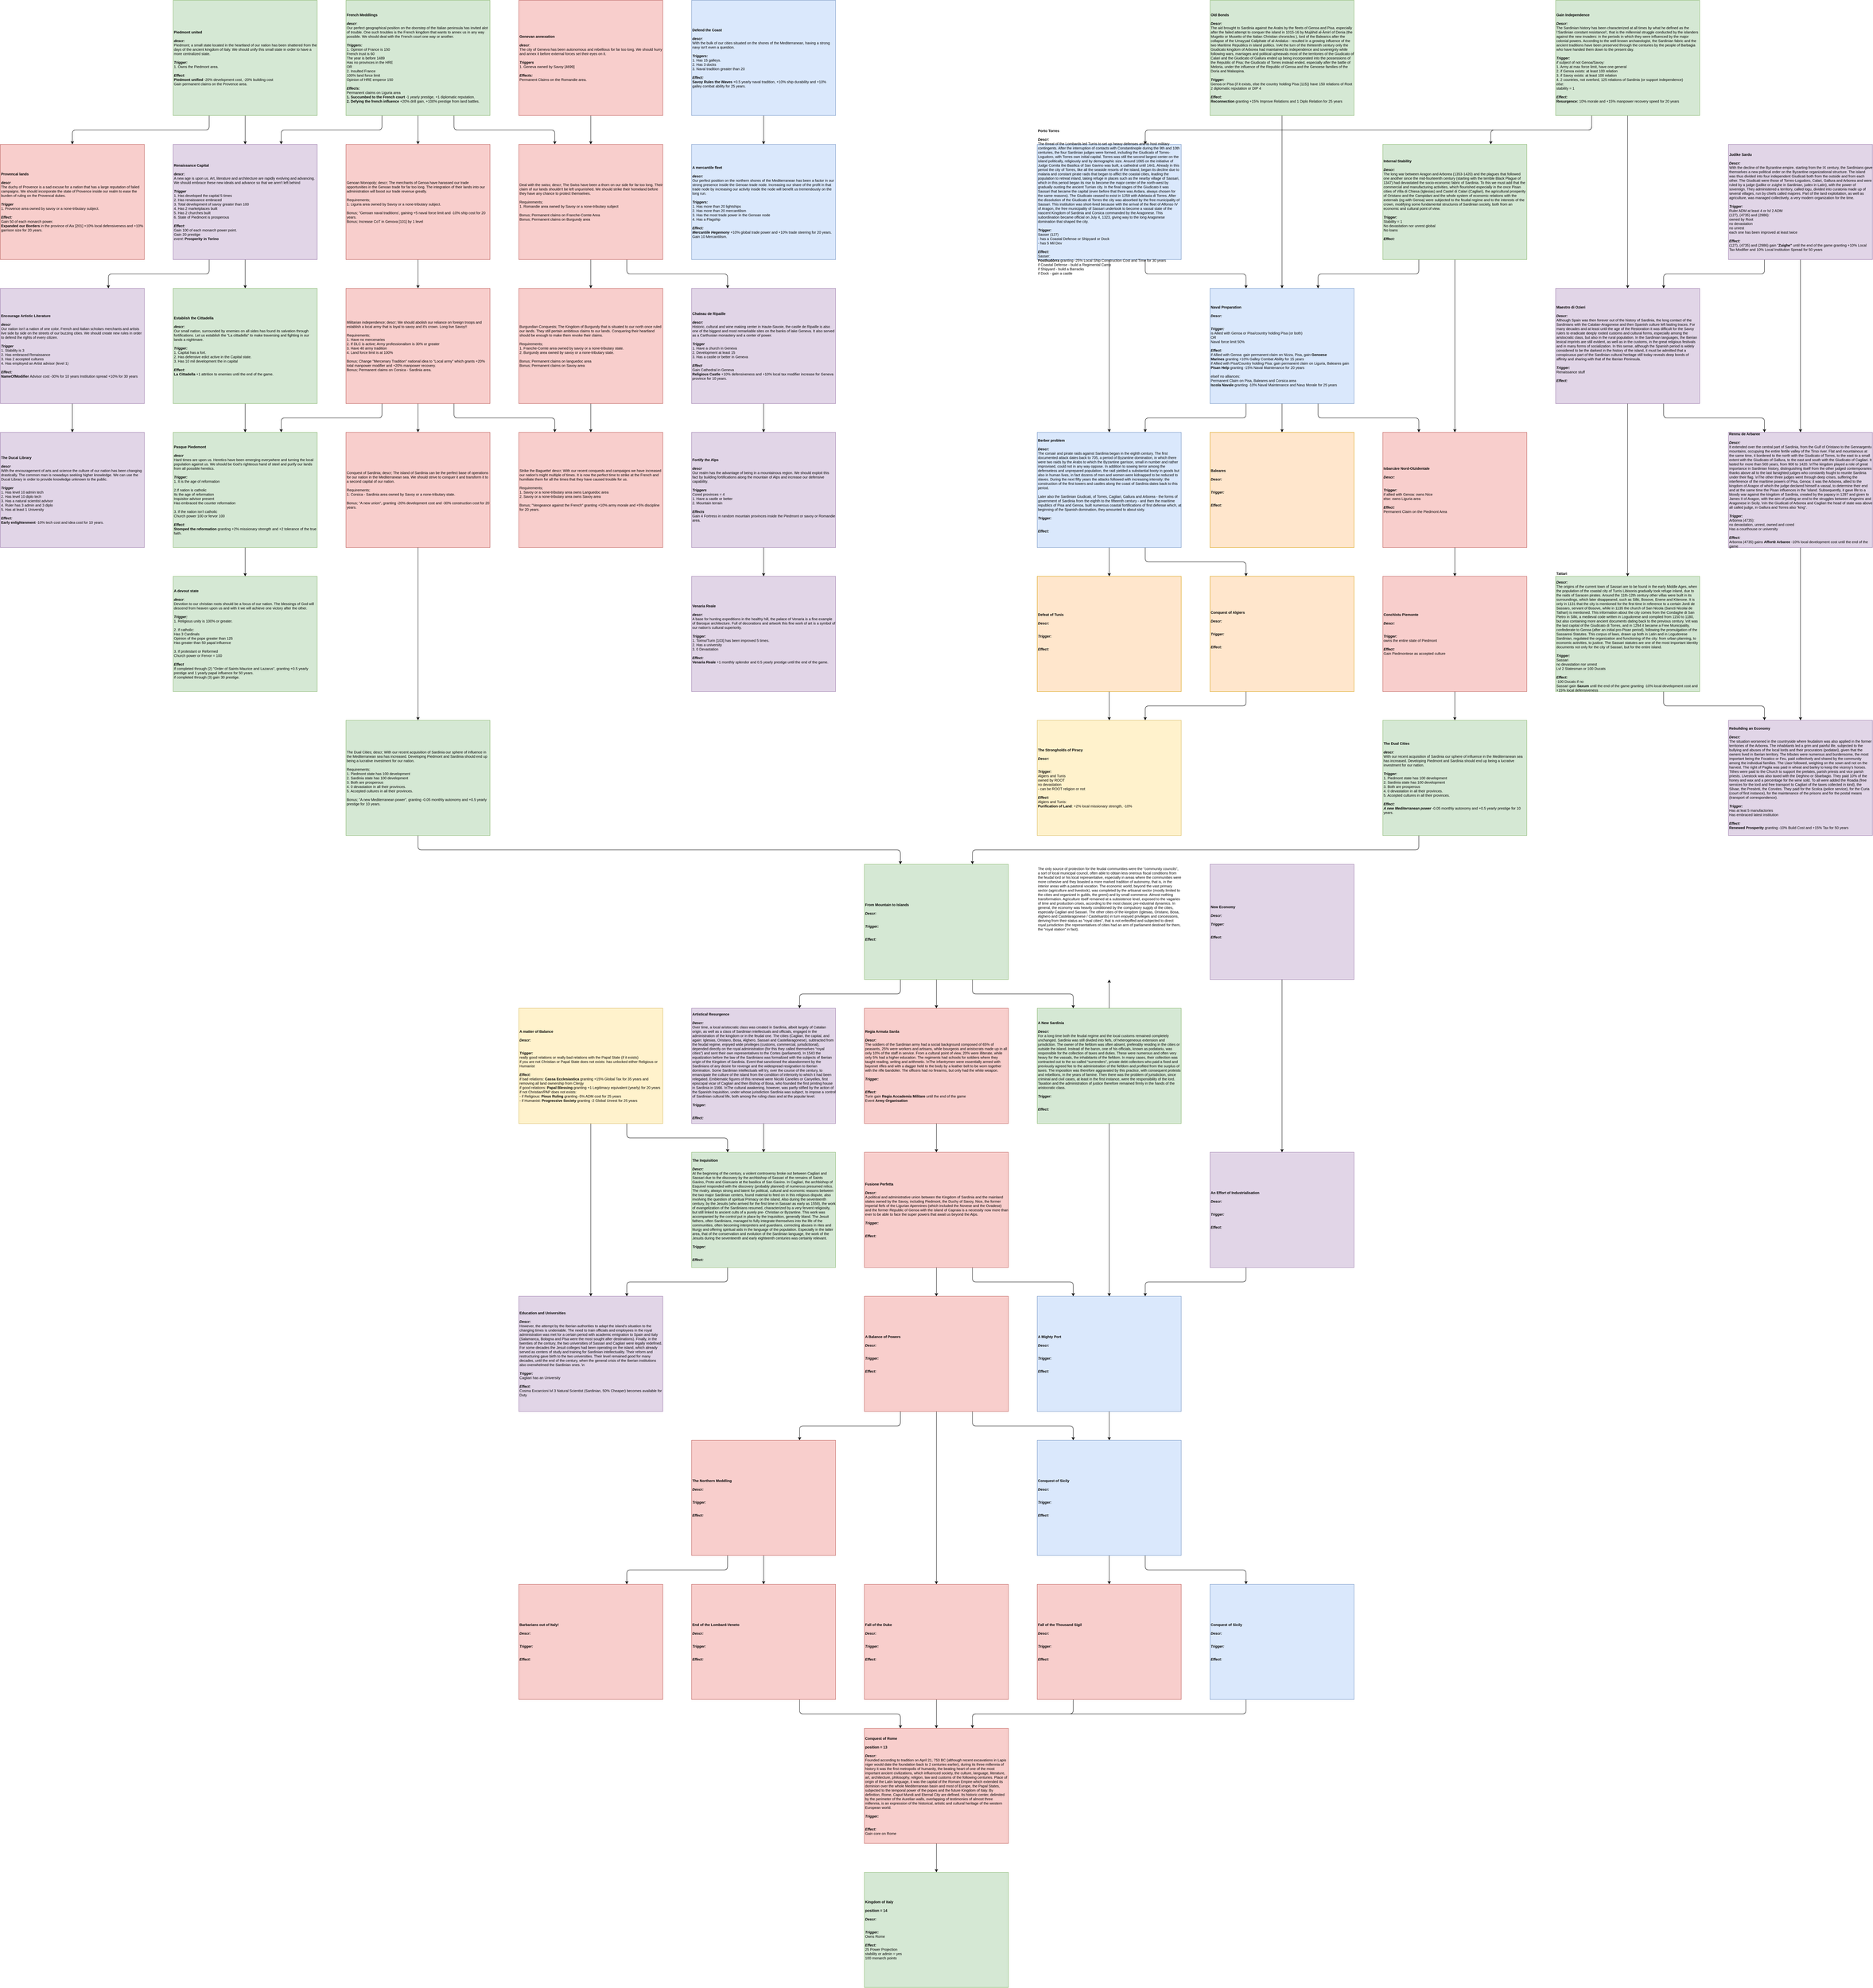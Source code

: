 <mxfile version="13.5.1" type="device"><diagram id="FwS0kX0R88Id0WkFVtIu" name="Missions"><mxGraphModel dx="3549" dy="4192" grid="1" gridSize="10" guides="1" tooltips="1" connect="1" arrows="1" fold="1" page="1" pageScale="1" pageWidth="827" pageHeight="1169" math="0" shadow="0"><root><mxCell id="0"/><mxCell id="1" parent="0"/><mxCell id="gf1tea0oPi_TK6ePiLF--1" value="&lt;div style=&quot;font-size: 10px;&quot;&gt;&lt;div style=&quot;font-size: 10px;&quot;&gt;&lt;b style=&quot;font-size: 10px;&quot;&gt;Kingdom of Italy&lt;/b&gt;&lt;br style=&quot;font-size: 10px;&quot;&gt;&lt;/div&gt;&lt;div style=&quot;font-size: 10px;&quot;&gt;&lt;br style=&quot;font-size: 10px;&quot;&gt;&lt;/div&gt;&lt;div style=&quot;font-size: 10px;&quot;&gt;&lt;b style=&quot;font-size: 10px;&quot;&gt;position = 14&lt;/b&gt;&lt;/div&gt;&lt;div style=&quot;font-size: 10px;&quot;&gt;&lt;br style=&quot;font-size: 10px;&quot;&gt;&lt;/div&gt;&lt;div align=&quot;left&quot; style=&quot;font-size: 10px;&quot;&gt;&lt;i style=&quot;font-size: 10px;&quot;&gt;&lt;b style=&quot;font-size: 10px;&quot;&gt;Descr:&lt;/b&gt;&lt;/i&gt;&lt;/div&gt;&lt;div align=&quot;left&quot; style=&quot;font-size: 10px;&quot;&gt;&lt;div align=&quot;left&quot; style=&quot;font-size: 10px;&quot;&gt;&lt;br style=&quot;font-size: 10px;&quot;&gt;&lt;/div&gt;&lt;/div&gt;&lt;div align=&quot;left&quot; style=&quot;font-size: 10px;&quot;&gt;&lt;br style=&quot;font-size: 10px;&quot;&gt;&lt;/div&gt;&lt;div align=&quot;left&quot; style=&quot;font-size: 10px;&quot;&gt;&lt;b style=&quot;font-size: 10px;&quot;&gt;&lt;i style=&quot;font-size: 10px;&quot;&gt;Trigger:&lt;/i&gt;&lt;/b&gt;&lt;/div&gt;&lt;span style=&quot;font-size: 10px;&quot;&gt;Owns Rome&lt;/span&gt;&lt;br style=&quot;font-size: 10px;&quot;&gt;&lt;div align=&quot;left&quot; style=&quot;font-size: 10px;&quot;&gt;&lt;br style=&quot;font-size: 10px;&quot;&gt;&lt;/div&gt;&lt;div align=&quot;left&quot; style=&quot;font-size: 10px;&quot;&gt;&lt;b style=&quot;font-size: 10px;&quot;&gt;&lt;i style=&quot;font-size: 10px;&quot;&gt;Effect:&lt;/i&gt;&lt;/b&gt;&lt;/div&gt;&lt;div style=&quot;font-size: 10px;&quot;&gt;25 Power Projection&lt;br style=&quot;font-size: 10px;&quot;&gt;&lt;/div&gt;&lt;div style=&quot;font-size: 10px;&quot;&gt;stability or admin = yes&amp;nbsp;&lt;/div&gt;&lt;div style=&quot;font-size: 10px;&quot;&gt;100 monarch points&lt;/div&gt;&lt;/div&gt;" style="rounded=0;whiteSpace=wrap;html=1;fillColor=#d5e8d4;strokeColor=#82b366;fontSize=10;align=left;" parent="1" vertex="1"><mxGeometry x="960" y="2800" width="400" height="320" as="geometry"/></mxCell><mxCell id="gf1tea0oPi_TK6ePiLF--2" style="edgeStyle=orthogonalEdgeStyle;orthogonalLoop=1;jettySize=auto;html=1;exitX=0.5;exitY=1;exitDx=0;exitDy=0;rounded=1;fontSize=10;" parent="1" source="gf1tea0oPi_TK6ePiLF--3" target="gf1tea0oPi_TK6ePiLF--1" edge="1"><mxGeometry relative="1" as="geometry"/></mxCell><mxCell id="gf1tea0oPi_TK6ePiLF--3" value="&lt;div style=&quot;font-size: 10px;&quot;&gt;&lt;b style=&quot;font-size: 10px;&quot;&gt;Conquest of Rome&lt;br style=&quot;font-size: 10px;&quot;&gt;&lt;/b&gt;&lt;/div&gt;&lt;div style=&quot;font-size: 10px;&quot;&gt;&lt;b style=&quot;font-size: 10px;&quot;&gt;&lt;br style=&quot;font-size: 10px;&quot;&gt;&lt;/b&gt;&lt;/div&gt;&lt;div style=&quot;font-size: 10px;&quot;&gt;&lt;b style=&quot;font-size: 10px;&quot;&gt;position = 13&lt;/b&gt;&lt;/div&gt;&lt;div style=&quot;font-size: 10px;&quot;&gt;&lt;b style=&quot;font-size: 10px;&quot;&gt;&lt;br style=&quot;font-size: 10px;&quot;&gt;&lt;/b&gt;&lt;/div&gt;&lt;div style=&quot;font-size: 10px;&quot;&gt;&lt;b style=&quot;font-size: 10px;&quot;&gt;&lt;i style=&quot;font-size: 10px;&quot;&gt;Descr:&lt;/i&gt;&lt;/b&gt;&lt;/div&gt;&lt;div style=&quot;font-size: 10px;&quot;&gt;Founded according to tradition on April 21, 753 BC (although recent excavations in Lapis niger would date the foundation back to 2 centuries earlier), during its three millennia of history it was the first metropolis of humanity, the beating heart of one of the most important ancient civilizations, which influenced society, the culture, language, literature, art, architecture, philosophy, religion, law and customs of the following centuries. Place of origin of the Latin language, it was the capital of the Roman Empire which extended its dominion over the whole Mediterranean basin and most of Europe, the Papal States, subjected to the temporal power of the popes and the future Kingdom of Italy. By definition, Rome, Caput Mundi and Eternal City are defined. Its historic center, delimited by the perimeter of the Aurelian walls, overlapping of testimonies of almost three millennia, is an expression of the historical, artistic and cultural heritage of the western European world.&lt;br style=&quot;font-size: 10px;&quot;&gt;&lt;/div&gt;&lt;div style=&quot;font-size: 10px;&quot;&gt;&lt;br style=&quot;font-size: 10px;&quot;&gt;&lt;/div&gt;&lt;div style=&quot;font-size: 10px;&quot;&gt;&lt;b style=&quot;font-size: 10px;&quot;&gt;&lt;i style=&quot;font-size: 10px;&quot;&gt;Trigger:&lt;/i&gt;&lt;/b&gt;&lt;/div&gt;&lt;div style=&quot;font-size: 10px;&quot;&gt;&lt;br style=&quot;font-size: 10px;&quot;&gt;&lt;/div&gt;&lt;div style=&quot;font-size: 10px;&quot;&gt;&lt;br style=&quot;font-size: 10px;&quot;&gt;&lt;/div&gt;&lt;div style=&quot;font-size: 10px;&quot;&gt;&lt;b style=&quot;font-size: 10px;&quot;&gt;&lt;i style=&quot;font-size: 10px;&quot;&gt;Effect:&lt;/i&gt;&lt;/b&gt;&lt;/div&gt;Gain core on Rome" style="rounded=0;whiteSpace=wrap;html=1;align=left;fontSize=10;fillColor=#f8cecc;strokeColor=#b85450;fontColor=#000000;" parent="1" vertex="1"><mxGeometry x="960" y="2400" width="400" height="320" as="geometry"/></mxCell><mxCell id="gf1tea0oPi_TK6ePiLF--4" style="edgeStyle=orthogonalEdgeStyle;orthogonalLoop=1;jettySize=auto;html=1;exitX=0.25;exitY=1;exitDx=0;exitDy=0;entryX=0.75;entryY=0;entryDx=0;entryDy=0;strokeColor=#000000;fontSize=10;fontColor=#000000;rounded=1;" parent="1" source="gf1tea0oPi_TK6ePiLF--7" target="gf1tea0oPi_TK6ePiLF--15" edge="1"><mxGeometry relative="1" as="geometry"/></mxCell><mxCell id="JaVHRzgvnnHQapHZATVV-7" style="edgeStyle=orthogonalEdgeStyle;rounded=1;orthogonalLoop=1;jettySize=auto;html=1;exitX=0.5;exitY=1;exitDx=0;exitDy=0;entryX=0.5;entryY=0;entryDx=0;entryDy=0;" parent="1" source="gf1tea0oPi_TK6ePiLF--7" target="JaVHRzgvnnHQapHZATVV-25" edge="1"><mxGeometry relative="1" as="geometry"><mxPoint x="2980" y="-2000" as="targetPoint"/></mxGeometry></mxCell><mxCell id="Aoje5KEd-7UvqCcTgtAo-15" style="edgeStyle=orthogonalEdgeStyle;rounded=1;orthogonalLoop=1;jettySize=auto;html=1;exitX=0.25;exitY=1;exitDx=0;exitDy=0;fontSize=10;entryX=0.75;entryY=0;entryDx=0;entryDy=0;" parent="1" source="gf1tea0oPi_TK6ePiLF--7" target="xHzzfaI2R_Ax4BFlYHle-2" edge="1"><mxGeometry relative="1" as="geometry"/></mxCell><mxCell id="gf1tea0oPi_TK6ePiLF--7" value="&lt;div style=&quot;font-size: 10px&quot; align=&quot;left&quot;&gt;&lt;font style=&quot;font-size: 10px&quot;&gt;&lt;b style=&quot;font-size: 10px&quot;&gt;&lt;font style=&quot;font-size: 10px&quot;&gt;Gain Independence&lt;/font&gt;&lt;/b&gt;&lt;/font&gt;&lt;/div&gt;&lt;div style=&quot;font-size: 10px&quot; align=&quot;left&quot;&gt;&lt;font style=&quot;font-size: 10px&quot;&gt;&lt;b style=&quot;font-size: 10px&quot;&gt;&lt;font style=&quot;font-size: 10px&quot;&gt;&lt;br style=&quot;font-size: 10px&quot;&gt;&lt;/font&gt;&lt;/b&gt;&lt;/font&gt;&lt;/div&gt;&lt;div style=&quot;font-size: 10px&quot; align=&quot;left&quot;&gt;&lt;font style=&quot;font-size: 10px&quot;&gt;&lt;span style=&quot;font-size: 10px&quot;&gt;&lt;font style=&quot;font-size: 10px&quot;&gt;&lt;i style=&quot;font-size: 10px&quot;&gt;&lt;b style=&quot;font-size: 10px&quot;&gt;Descr:&lt;/b&gt;&lt;/i&gt;&lt;/font&gt;&lt;/span&gt;&lt;/font&gt;&lt;/div&gt;&lt;div align=&quot;left&quot; style=&quot;font-size: 10px;&quot;&gt;&lt;div align=&quot;left&quot; style=&quot;font-size: 10px;&quot;&gt;The Sardinian history has been characterized at all times by what he defined as the \'Sardinian&lt;span style=&quot;font-size: 10px;&quot;&gt;&amp;nbsp;&lt;/span&gt;&lt;span style=&quot;font-size: 10px;&quot;&gt;constant&lt;/span&gt;&lt;span style=&quot;font-size: 10px;&quot;&gt;&amp;nbsp;resistance\', that is the millennial struggle conducted by the islanders against the new invaders: in the periods in which they were influenced by the major colonial powers. According to the well-known archaeologist, the Sardinian fabric and the ancient traditions have been preserved through the centuries by the people of Barbagia who have handed them down to the present day.&lt;/span&gt;&lt;/div&gt;&lt;/div&gt;&lt;div style=&quot;font-size: 10px&quot; align=&quot;left&quot;&gt;&lt;font style=&quot;font-size: 10px&quot;&gt;&lt;br style=&quot;font-size: 10px&quot;&gt;&lt;/font&gt;&lt;/div&gt;&lt;div style=&quot;font-size: 10px&quot; align=&quot;left&quot;&gt;&lt;font style=&quot;font-size: 10px&quot;&gt;&lt;b style=&quot;font-size: 10px&quot;&gt;&lt;i style=&quot;font-size: 10px&quot;&gt;Trigger:&lt;/i&gt;&lt;/b&gt;&lt;/font&gt;&lt;/div&gt;&lt;div style=&quot;font-size: 10px&quot; align=&quot;left&quot;&gt;&lt;font style=&quot;font-size: 10px&quot;&gt;&lt;i style=&quot;font-size: 10px&quot;&gt;if subject&lt;/i&gt;&lt;span style=&quot;font-size: 10px&quot;&gt;&amp;nbsp;of not Genoa/Savoy&lt;/span&gt;&lt;i style=&quot;font-size: 10px&quot;&gt;:&lt;/i&gt;&lt;/font&gt;&lt;/div&gt;&lt;div style=&quot;font-size: 10px&quot; align=&quot;left&quot;&gt;&lt;span style=&quot;font-size: 10px&quot;&gt;1. Army at max force limit, have one general&lt;/span&gt;&lt;/div&gt;&lt;div style=&quot;font-size: 10px&quot; align=&quot;left&quot;&gt;&lt;span style=&quot;font-size: 10px;&quot;&gt;2. if Genoa exists: at least 100 relation&lt;/span&gt;&lt;br style=&quot;font-size: 10px;&quot;&gt;&lt;/div&gt;&lt;div style=&quot;font-size: 10px&quot; align=&quot;left&quot;&gt;&lt;span style=&quot;font-size: 10px;&quot;&gt;3. if Savoy exists: at least 100 relation&lt;/span&gt;&lt;/div&gt;&lt;div style=&quot;font-size: 10px&quot; align=&quot;left&quot;&gt;&lt;span style=&quot;font-size: 10px;&quot;&gt;4. 2 countries, not overlord, 125 relations of Sardinia (or support independence)&lt;/span&gt;&lt;/div&gt;&lt;div style=&quot;font-size: 10px&quot; align=&quot;left&quot;&gt;&lt;font style=&quot;font-size: 10px&quot;&gt;&lt;i style=&quot;font-size: 10px&quot;&gt;else:&lt;/i&gt;&lt;/font&gt;&lt;/div&gt;&lt;div style=&quot;font-size: 10px&quot; align=&quot;left&quot;&gt;&lt;font style=&quot;font-size: 10px&quot;&gt;stability = 1&lt;/font&gt;&lt;/div&gt;&lt;div style=&quot;font-size: 10px&quot; align=&quot;left&quot;&gt;&lt;font style=&quot;font-size: 10px&quot;&gt;&lt;br style=&quot;font-size: 10px&quot;&gt;&lt;/font&gt;&lt;/div&gt;&lt;div style=&quot;font-size: 10px&quot; align=&quot;left&quot;&gt;&lt;font style=&quot;font-size: 10px&quot;&gt;&lt;font style=&quot;font-size: 10px&quot;&gt;&lt;b style=&quot;font-size: 10px&quot;&gt;&lt;i style=&quot;font-size: 10px&quot;&gt;Effect:&lt;/i&gt;&lt;/b&gt;&lt;/font&gt;&lt;/font&gt;&lt;/div&gt;&lt;b style=&quot;font-size: 10px&quot;&gt;Resurgence:&lt;/b&gt;&lt;span style=&quot;font-size: 10px&quot;&gt;&amp;nbsp;10&lt;/span&gt;&lt;span style=&quot;font-size: 10px&quot;&gt;% morale and +15% manpower recovery speed for 20 years&lt;br style=&quot;font-size: 10px;&quot;&gt;&lt;/span&gt;" style="rounded=0;whiteSpace=wrap;html=1;align=left;fontSize=10;fillColor=#d5e8d4;strokeColor=#82b366;fontColor=#000000;" parent="1" vertex="1"><mxGeometry x="2880" y="-2400" width="400" height="320" as="geometry"/></mxCell><mxCell id="Aoje5KEd-7UvqCcTgtAo-17" value="" style="edgeStyle=orthogonalEdgeStyle;rounded=1;orthogonalLoop=1;jettySize=auto;html=1;fontSize=10;entryX=0.25;entryY=0;entryDx=0;entryDy=0;exitX=0.75;exitY=1;exitDx=0;exitDy=0;" parent="1" source="gf1tea0oPi_TK6ePiLF--8" target="Aoje5KEd-7UvqCcTgtAo-16" edge="1"><mxGeometry relative="1" as="geometry"/></mxCell><mxCell id="gf1tea0oPi_TK6ePiLF--8" value="&lt;div style=&quot;font-size: 10px&quot; align=&quot;left&quot;&gt;&lt;font style=&quot;font-size: 10px&quot;&gt;&lt;b style=&quot;font-size: 10px&quot;&gt;&lt;font style=&quot;font-size: 10px&quot;&gt;Tattari&lt;/font&gt;&lt;/b&gt;&lt;/font&gt;&lt;/div&gt;&lt;div style=&quot;font-size: 10px&quot; align=&quot;left&quot;&gt;&lt;font style=&quot;font-size: 10px&quot;&gt;&lt;b style=&quot;font-size: 10px&quot;&gt;&lt;font style=&quot;font-size: 10px&quot;&gt;&lt;br style=&quot;font-size: 10px&quot;&gt;&lt;/font&gt;&lt;/b&gt;&lt;/font&gt;&lt;/div&gt;&lt;div style=&quot;font-size: 10px&quot; align=&quot;left&quot;&gt;&lt;font style=&quot;font-size: 10px&quot;&gt;&lt;span style=&quot;font-size: 10px&quot;&gt;&lt;font style=&quot;font-size: 10px&quot;&gt;&lt;i style=&quot;font-size: 10px&quot;&gt;&lt;b style=&quot;font-size: 10px&quot;&gt;Descr:&lt;/b&gt;&lt;/i&gt;&lt;/font&gt;&lt;/span&gt;&lt;/font&gt;&lt;/div&gt;&lt;div align=&quot;left&quot; style=&quot;font-size: 10px;&quot;&gt;&lt;div align=&quot;left&quot; style=&quot;font-size: 10px;&quot;&gt;&lt;div align=&quot;left&quot; style=&quot;font-size: 10px;&quot;&gt;The origins of the current town of Sassari are to be found in the early Middle Ages, when the population of the coastal city of Turris Libisonis gradually took refuge inland, due to the raids of Saracen pirates. Around the 11th-12th century other villas were built in its surroundings, which later disappeared, such as Silki, Bosove, Enene and Kiterone. It is only in 1131 that the city is mentioned for the first time in reference to a certain Jordi de Sassaro, servant of Bosove, while in 1135 the church of San Nicola (Sancti Nicolai de Tathari) is mentioned. This information about the city comes from the Condaghe di San Pietro in Silki, a medieval code written in Logudorese and compiled from 1150 to 1180, but also containing more ancient documents dating back to the previous century. \n&lt;span style=&quot;font-size: 10px;&quot;&gt;It was the last capital of the Giudicato di Torres, and in 1294 it became a Free Municipality, confederate to Genoa (after an initial pro-Pisan period), following the promulgation of the Sassaresi Statutes. This corpus of laws, drawn up both in Latin and in Logudorese Sardinian, regulated the organization and functioning of the city: from urban planning, to economic activities, to justice. The Sassari statutes are one of the most important identity documents not only for the city of Sassari, but for the entire island.&lt;/span&gt;&lt;/div&gt;&lt;/div&gt;&lt;/div&gt;&lt;div style=&quot;font-size: 10px&quot; align=&quot;left&quot;&gt;&lt;font style=&quot;font-size: 10px&quot;&gt;&lt;br style=&quot;font-size: 10px&quot;&gt;&lt;/font&gt;&lt;/div&gt;&lt;div style=&quot;font-size: 10px&quot; align=&quot;left&quot;&gt;&lt;font style=&quot;font-size: 10px&quot;&gt;&lt;b style=&quot;font-size: 10px&quot;&gt;&lt;i style=&quot;font-size: 10px&quot;&gt;Trigger:&lt;/i&gt;&lt;/b&gt;&lt;/font&gt;&lt;/div&gt;&lt;div style=&quot;font-size: 10px&quot; align=&quot;left&quot;&gt;Sassari&lt;/div&gt;&lt;div style=&quot;font-size: 10px&quot; align=&quot;left&quot;&gt;no devastation nor&amp;nbsp;&lt;span style=&quot;font-size: 10px;&quot;&gt;unrest&lt;/span&gt;&lt;/div&gt;&lt;div style=&quot;font-size: 10px&quot; align=&quot;left&quot;&gt;Lvl 2 Statesman or 100 Ducats&lt;/div&gt;&lt;div style=&quot;font-size: 10px&quot; align=&quot;left&quot;&gt;&lt;font style=&quot;font-size: 10px&quot;&gt;&lt;br style=&quot;font-size: 10px&quot;&gt;&lt;/font&gt;&lt;/div&gt;&lt;div style=&quot;font-size: 10px&quot; align=&quot;left&quot;&gt;&lt;font style=&quot;font-size: 10px&quot;&gt;&lt;font style=&quot;font-size: 10px&quot;&gt;&lt;b style=&quot;font-size: 10px&quot;&gt;&lt;i style=&quot;font-size: 10px&quot;&gt;Effect:&lt;/i&gt;&lt;/b&gt;&lt;/font&gt;&lt;/font&gt;&lt;/div&gt;&lt;div style=&quot;font-size: 10px&quot; align=&quot;left&quot;&gt;&lt;font style=&quot;font-size: 10px&quot;&gt;&lt;font style=&quot;font-size: 10px&quot;&gt;&lt;span style=&quot;font-size: 10px&quot;&gt;&lt;span style=&quot;font-size: 10px&quot;&gt;-100 Ducats if no&lt;/span&gt;&lt;/span&gt;&lt;/font&gt;&lt;/font&gt;&lt;/div&gt;&lt;div style=&quot;font-size: 10px&quot; align=&quot;left&quot;&gt;&lt;font style=&quot;font-size: 10px&quot;&gt;&lt;font style=&quot;font-size: 10px&quot;&gt;&lt;span style=&quot;font-size: 10px&quot;&gt;&lt;span style=&quot;font-size: 10px&quot;&gt;Sassari&amp;nbsp;gain &lt;b style=&quot;font-size: 10px;&quot;&gt;Saxum&lt;/b&gt;&amp;nbsp;until the end of the game granting -10% local development cost and +15% local defensiveness&lt;/span&gt;&lt;/span&gt;&lt;/font&gt;&lt;/font&gt;&lt;/div&gt;&lt;span style=&quot;font-size: 10px&quot;&gt;&lt;br style=&quot;font-size: 10px;&quot;&gt;&lt;/span&gt;" style="rounded=0;whiteSpace=wrap;html=1;align=left;fontSize=10;fillColor=#d5e8d4;strokeColor=#82b366;fontColor=#000000;" parent="1" vertex="1"><mxGeometry x="2880" y="-800" width="400" height="320" as="geometry"/></mxCell><mxCell id="JaVHRzgvnnHQapHZATVV-15" style="edgeStyle=orthogonalEdgeStyle;rounded=1;orthogonalLoop=1;jettySize=auto;html=1;exitX=0.75;exitY=1;exitDx=0;exitDy=0;entryX=0.25;entryY=0;entryDx=0;entryDy=0;" parent="1" source="gf1tea0oPi_TK6ePiLF--15" target="JaVHRzgvnnHQapHZATVV-13" edge="1"><mxGeometry relative="1" as="geometry"/></mxCell><mxCell id="Aoje5KEd-7UvqCcTgtAo-1" style="edgeStyle=orthogonalEdgeStyle;rounded=1;orthogonalLoop=1;jettySize=auto;html=1;exitX=0.5;exitY=1;exitDx=0;exitDy=0;" parent="1" source="gf1tea0oPi_TK6ePiLF--15" target="xHzzfaI2R_Ax4BFlYHle-8" edge="1"><mxGeometry relative="1" as="geometry"/></mxCell><mxCell id="gf1tea0oPi_TK6ePiLF--15" value="&lt;div style=&quot;font-size: 10px&quot;&gt;&lt;b style=&quot;font-size: 10px&quot;&gt;Porto Torres&lt;/b&gt;&lt;br style=&quot;font-size: 10px&quot;&gt;&lt;/div&gt;&lt;div style=&quot;font-size: 10px&quot;&gt;&lt;b style=&quot;font-size: 10px&quot;&gt;&lt;br style=&quot;font-size: 10px&quot;&gt;&lt;/b&gt;&lt;/div&gt;&lt;div style=&quot;font-size: 10px&quot;&gt;&lt;i style=&quot;font-size: 10px&quot;&gt;&lt;b style=&quot;font-size: 10px&quot;&gt;Descr:&lt;/b&gt;&lt;/i&gt;&lt;/div&gt;&lt;div style=&quot;font-size: 10px;&quot;&gt;&lt;div style=&quot;font-size: 10px;&quot;&gt;The threat of the Lombards led Turris to set up heavy defenses and to host military contingents. After the interruption of contacts with Constantinople during the 9th and 10th centuries, the four Sardinian judges were formed, including the Giudicato of Torres-Logudoro, with Torres own initial capital. Torres was still the second largest center on the island politically, religiously and by demographic size. Around 1065 on the initiative of Judge Comita the Basilica of San Gavino was built, a cathedral until 1441. Already in this period the city of Torres, like all the seaside resorts of the island, began its decline due to malaria and constant pirate raids that began to afflict the coastal cities, leading the population to retreat inland, taking refuge in places such as the nearby village of Sassari, which in this period began its rise to become the major center of the north-west by gradually ousting the ancient Turrian city. In the final stages of the Giudicato it was Sassari that became the capital (even before that there was Ardara, always chosen for the same reasons). The Giudicato ceased to exist in 1259 with Adelasia di Torres. After the dissolution of the Giudicato di Torres the city was absorbed by the free municipality of Sassari. This institution was short-lived because with the arrival of the fleet of Alfonso IV of Aragon, the free municipality of Sassari undertook to become a vassal state of the nascent Kingdom of Sardinia and Corsica commanded by the Aragonese. This subordination became official on July 4, 1323, giving way to the long Aragonese domination that shaped the city.&lt;br style=&quot;font-size: 10px&quot;&gt;&lt;/div&gt;&lt;/div&gt;&lt;div style=&quot;font-size: 10px&quot;&gt;&lt;font style=&quot;font-size: 10px&quot;&gt;&lt;br style=&quot;font-size: 10px&quot;&gt;&lt;/font&gt;&lt;/div&gt;&lt;div style=&quot;font-size: 10px&quot;&gt;&lt;font style=&quot;font-size: 10px&quot;&gt;&lt;i style=&quot;font-size: 10px&quot;&gt;&lt;b style=&quot;font-size: 10px&quot;&gt;Trigger:&lt;/b&gt;&lt;/i&gt;&lt;/font&gt;&lt;/div&gt;&lt;div style=&quot;font-size: 10px&quot;&gt;&lt;div style=&quot;font-size: 10px&quot;&gt;Sasser (127)&lt;/div&gt;&lt;div style=&quot;font-size: 10px&quot;&gt;- has a Coastal Defense or Shipyard or Dock&lt;/div&gt;&lt;div style=&quot;font-size: 10px&quot;&gt;- has 5 Mil Dev&lt;/div&gt;&lt;/div&gt;&lt;div style=&quot;font-size: 10px&quot;&gt;&lt;br style=&quot;font-size: 10px&quot;&gt;&lt;/div&gt;&lt;div style=&quot;font-size: 10px&quot;&gt;&lt;font style=&quot;font-size: 10px&quot;&gt;&lt;b style=&quot;font-size: 10px&quot;&gt;&lt;i style=&quot;font-size: 10px&quot;&gt;Effect:&lt;/i&gt;&lt;/b&gt;&lt;/font&gt;&lt;/div&gt;&lt;div style=&quot;font-size: 10px&quot;&gt;Sasser:&lt;/div&gt;&lt;div style=&quot;font-size: 10px&quot;&gt;&lt;b style=&quot;font-size: 10px;&quot;&gt;Posthudòrra&lt;/b&gt;&amp;nbsp;granting -25% Local Ship Construction Cost and Time for 30 years&lt;br style=&quot;font-size: 10px;&quot;&gt;&lt;/div&gt;&lt;div style=&quot;font-size: 10px&quot;&gt;if Coastal Defense - build a Regimental Camp&lt;/div&gt;&lt;div style=&quot;font-size: 10px&quot;&gt;if Shipyard - build a Barracks&lt;/div&gt;&lt;div style=&quot;font-size: 10px&quot;&gt;if Dock - gain a castle&lt;/div&gt;" style="rounded=0;whiteSpace=wrap;html=1;align=left;fontSize=10;fillColor=#dae8fc;strokeColor=#6c8ebf;fontColor=#000000;" parent="1" vertex="1"><mxGeometry x="1440" y="-2000" width="400" height="320" as="geometry"/></mxCell><mxCell id="gf1tea0oPi_TK6ePiLF--21" value="&lt;div style=&quot;font-size: 10px;&quot;&gt;&lt;b style=&quot;font-size: 10px;&quot;&gt;Isbarcàre N&lt;/b&gt;&lt;b style=&quot;font-size: 10px;&quot;&gt;ord-Otzidentale&lt;/b&gt;&lt;/div&gt;&lt;div style=&quot;font-size: 10px&quot;&gt;&lt;b style=&quot;font-size: 10px&quot;&gt;&lt;br style=&quot;font-size: 10px&quot;&gt;&lt;/b&gt;&lt;/div&gt;&lt;div style=&quot;font-size: 10px&quot;&gt;&lt;b style=&quot;font-size: 10px&quot;&gt;&lt;i style=&quot;font-size: 10px&quot;&gt;Descr:&lt;/i&gt;&lt;/b&gt;&lt;/div&gt;&lt;div style=&quot;font-size: 10px&quot;&gt;&lt;br style=&quot;font-size: 10px;&quot;&gt;&lt;/div&gt;&lt;div style=&quot;font-size: 10px&quot;&gt;&lt;br style=&quot;font-size: 10px&quot;&gt;&lt;/div&gt;&lt;div style=&quot;font-size: 10px&quot;&gt;&lt;b style=&quot;font-size: 10px&quot;&gt;&lt;i style=&quot;font-size: 10px&quot;&gt;Trigger:&lt;/i&gt;&lt;/b&gt;&lt;/div&gt;&lt;div style=&quot;font-size: 10px&quot;&gt;if allied with Genoa: owns Nice&lt;br style=&quot;font-size: 10px;&quot;&gt;else: owns Liguria area&lt;/div&gt;&lt;div style=&quot;font-size: 10px&quot;&gt;&lt;br style=&quot;font-size: 10px&quot;&gt;&lt;/div&gt;&lt;div style=&quot;font-size: 10px&quot;&gt;&lt;b style=&quot;font-size: 10px&quot;&gt;&lt;i style=&quot;font-size: 10px&quot;&gt;Effect:&lt;/i&gt;&lt;/b&gt;&lt;/div&gt;&lt;div style=&quot;font-size: 10px&quot;&gt;Permanent Claim on the Piedmont Area&lt;/div&gt;" style="rounded=0;whiteSpace=wrap;html=1;align=left;fontSize=10;fillColor=#f8cecc;strokeColor=#b85450;fontColor=#000000;" parent="1" vertex="1"><mxGeometry x="2400" y="-1200" width="400" height="320" as="geometry"/></mxCell><mxCell id="gf1tea0oPi_TK6ePiLF--22" style="edgeStyle=orthogonalEdgeStyle;orthogonalLoop=1;jettySize=auto;html=1;exitX=0.5;exitY=1;exitDx=0;exitDy=0;strokeColor=#000000;fontSize=10;fontColor=#000000;rounded=1;" parent="1" edge="1"><mxGeometry relative="1" as="geometry"><mxPoint x="-760" y="320" as="sourcePoint"/></mxGeometry></mxCell><mxCell id="gf1tea0oPi_TK6ePiLF--60" value="" style="edgeStyle=orthogonalEdgeStyle;rounded=1;orthogonalLoop=1;jettySize=auto;html=1;" parent="1" source="gf1tea0oPi_TK6ePiLF--63" target="gf1tea0oPi_TK6ePiLF--65" edge="1"><mxGeometry relative="1" as="geometry"/></mxCell><mxCell id="gf1tea0oPi_TK6ePiLF--61" style="edgeStyle=orthogonalEdgeStyle;rounded=1;orthogonalLoop=1;jettySize=auto;html=1;exitX=0.25;exitY=1;exitDx=0;exitDy=0;entryX=0.75;entryY=0;entryDx=0;entryDy=0;" parent="1" source="gf1tea0oPi_TK6ePiLF--63" target="gf1tea0oPi_TK6ePiLF--78" edge="1"><mxGeometry relative="1" as="geometry"/></mxCell><mxCell id="gf1tea0oPi_TK6ePiLF--62" style="edgeStyle=orthogonalEdgeStyle;rounded=1;orthogonalLoop=1;jettySize=auto;html=1;exitX=0.75;exitY=1;exitDx=0;exitDy=0;entryX=0.25;entryY=0;entryDx=0;entryDy=0;" parent="1" source="gf1tea0oPi_TK6ePiLF--63" target="gf1tea0oPi_TK6ePiLF--95" edge="1"><mxGeometry relative="1" as="geometry"/></mxCell><mxCell id="gf1tea0oPi_TK6ePiLF--63" value="&lt;b style=&quot;font-size: 10px;&quot;&gt;French Meddlings&lt;br style=&quot;font-size: 10px;&quot;&gt;&lt;/b&gt;&lt;br style=&quot;font-size: 10px;&quot;&gt;&lt;b style=&quot;font-size: 10px;&quot;&gt;&lt;i style=&quot;font-size: 10px;&quot;&gt;descr&lt;/i&gt;&lt;/b&gt;:&lt;br style=&quot;font-size: 10px;&quot;&gt;Our perfect geographical position on the doorstep of the Italian peninsula has invited alot of trouble. One such troubles is the French kingdom that wants to annex us in any way possible. We should deal with the French court one way or another.&lt;br style=&quot;font-size: 10px;&quot;&gt;&lt;br style=&quot;font-size: 10px;&quot;&gt;&lt;b style=&quot;font-size: 10px;&quot;&gt;&lt;i style=&quot;font-size: 10px;&quot;&gt;Triggers:&lt;/i&gt;&lt;/b&gt;&lt;br style=&quot;font-size: 10px;&quot;&gt;1. Opinion of France is 150&lt;br style=&quot;font-size: 10px;&quot;&gt;French trust is 60&lt;br style=&quot;font-size: 10px;&quot;&gt;The year is before 1489&lt;br style=&quot;font-size: 10px;&quot;&gt;Has no provinces in the HRE&lt;br style=&quot;font-size: 10px;&quot;&gt;OR&amp;nbsp;&lt;br style=&quot;font-size: 10px;&quot;&gt;2. Insulted France&lt;br style=&quot;font-size: 10px;&quot;&gt;100% land force limit&lt;br style=&quot;font-size: 10px;&quot;&gt;Opinion of HRE emperor 150&lt;br style=&quot;font-size: 10px;&quot;&gt;&lt;br style=&quot;font-size: 10px;&quot;&gt;&lt;b style=&quot;font-size: 10px;&quot;&gt;&lt;i style=&quot;font-size: 10px;&quot;&gt;Effects:&lt;br style=&quot;font-size: 10px;&quot;&gt;&lt;/i&gt;&lt;/b&gt;Permanent claims on Liguria area&lt;br style=&quot;font-size: 10px;&quot;&gt;&lt;b style=&quot;font-size: 10px;&quot;&gt;1. Succumbed to the French court&lt;/b&gt; -1 yearly prestige, +1 diplomatic reputation.&lt;br style=&quot;font-size: 10px;&quot;&gt;&lt;b style=&quot;font-size: 10px;&quot;&gt;2. Defying the french influence&lt;/b&gt;&amp;nbsp;+20% drill gain, +100% prestige from land battles." style="rounded=0;whiteSpace=wrap;html=1;fillColor=#d5e8d4;strokeColor=#82b366;align=left;fontSize=10;" parent="1" vertex="1"><mxGeometry x="-480" y="-2400" width="400" height="320" as="geometry"/></mxCell><mxCell id="gf1tea0oPi_TK6ePiLF--64" value="" style="edgeStyle=orthogonalEdgeStyle;rounded=1;orthogonalLoop=1;jettySize=auto;html=1;" parent="1" source="gf1tea0oPi_TK6ePiLF--65" target="gf1tea0oPi_TK6ePiLF--69" edge="1"><mxGeometry relative="1" as="geometry"/></mxCell><mxCell id="gf1tea0oPi_TK6ePiLF--65" value="Genoan Monopoly; descr; The merchants of Genoa have harassed our trade opportunities in the Genoan trade for far too long. The integration of their lands into our administration will boost our trade revenue greatly.&lt;br style=&quot;font-size: 10px;&quot;&gt;&lt;br style=&quot;font-size: 10px;&quot;&gt;Requirements;&lt;br style=&quot;font-size: 10px;&quot;&gt;1. Liguria area owned by Savoy or a none-tributary subject.&lt;br style=&quot;font-size: 10px;&quot;&gt;&lt;br style=&quot;font-size: 10px;&quot;&gt;Bonus; &quot;Genoan naval traditions', gaining +5 naval force limit and -10% ship cost for 20 years.&lt;br style=&quot;font-size: 10px;&quot;&gt;Bonus; Increase CoT in Genova [101] by 1 level" style="rounded=0;whiteSpace=wrap;html=1;fillColor=#f8cecc;strokeColor=#b85450;align=left;fontSize=10;" parent="1" vertex="1"><mxGeometry x="-480" y="-2000" width="400" height="320" as="geometry"/></mxCell><mxCell id="gf1tea0oPi_TK6ePiLF--66" style="edgeStyle=orthogonalEdgeStyle;rounded=1;orthogonalLoop=1;jettySize=auto;html=1;exitX=0.25;exitY=1;exitDx=0;exitDy=0;entryX=0.75;entryY=0;entryDx=0;entryDy=0;" parent="1" source="gf1tea0oPi_TK6ePiLF--69" target="gf1tea0oPi_TK6ePiLF--86" edge="1"><mxGeometry relative="1" as="geometry"/></mxCell><mxCell id="gf1tea0oPi_TK6ePiLF--67" style="edgeStyle=orthogonalEdgeStyle;rounded=1;orthogonalLoop=1;jettySize=auto;html=1;exitX=0.75;exitY=1;exitDx=0;exitDy=0;entryX=0.25;entryY=0;entryDx=0;entryDy=0;" parent="1" source="gf1tea0oPi_TK6ePiLF--69" target="gf1tea0oPi_TK6ePiLF--103" edge="1"><mxGeometry relative="1" as="geometry"/></mxCell><mxCell id="gf1tea0oPi_TK6ePiLF--68" value="" style="edgeStyle=orthogonalEdgeStyle;rounded=1;orthogonalLoop=1;jettySize=auto;html=1;" parent="1" source="gf1tea0oPi_TK6ePiLF--69" target="gf1tea0oPi_TK6ePiLF--71" edge="1"><mxGeometry relative="1" as="geometry"/></mxCell><mxCell id="gf1tea0oPi_TK6ePiLF--69" value="Militarian independence; descr; We should abolish our reliance on foreign troops and establish a local army that is loyal to savoy and it's crown. Long live Savoy!!&lt;br style=&quot;font-size: 10px;&quot;&gt;&lt;br style=&quot;font-size: 10px;&quot;&gt;Requirements;&lt;br style=&quot;font-size: 10px;&quot;&gt;1. Have no mercenaries&lt;br style=&quot;font-size: 10px;&quot;&gt;2. If DLC is active; Army professionalism is 30% or greater&lt;br style=&quot;font-size: 10px;&quot;&gt;3. Have 40 army tradition&lt;br style=&quot;font-size: 10px;&quot;&gt;4. Land force limit is at 100%&lt;br style=&quot;font-size: 10px;&quot;&gt;&lt;br style=&quot;font-size: 10px;&quot;&gt;Bonus; Change &quot;Mercenary Tradition&quot; national idea to &quot;Local army&quot; which grants +20% total manpower modifier and +20% manpower recovery.&lt;br style=&quot;font-size: 10px;&quot;&gt;Bonus; Permanent claims on Corsica - Sardinia area." style="rounded=0;whiteSpace=wrap;html=1;fillColor=#f8cecc;strokeColor=#b85450;align=left;fontSize=10;" parent="1" vertex="1"><mxGeometry x="-480" y="-1600" width="400" height="320" as="geometry"/></mxCell><mxCell id="gf1tea0oPi_TK6ePiLF--71" value="Conquest of Sardinia; descr; The island of Sardinia can be the perfect base of operations for our nation in the Mediterranean sea. We should strive to conquer it and transform it to a second capital of our nation.&lt;br style=&quot;font-size: 10px;&quot;&gt;&lt;br style=&quot;font-size: 10px;&quot;&gt;Requirements;&lt;br style=&quot;font-size: 10px;&quot;&gt;1. Corsica - Sardinia area owned by Savoy or a none-tributary state.&lt;br style=&quot;font-size: 10px;&quot;&gt;&lt;br style=&quot;font-size: 10px;&quot;&gt;Bonus; &quot;A new union&quot;, granting -20% development cost and -30% construction cost for 20 years." style="rounded=0;whiteSpace=wrap;html=1;fillColor=#f8cecc;strokeColor=#b85450;align=left;fontSize=10;" parent="1" vertex="1"><mxGeometry x="-480" y="-1200" width="400" height="320" as="geometry"/></mxCell><mxCell id="gf1tea0oPi_TK6ePiLF--113" value="" style="edgeStyle=orthogonalEdgeStyle;rounded=1;orthogonalLoop=1;jettySize=auto;html=1;" parent="1" source="gf1tea0oPi_TK6ePiLF--71" target="gf1tea0oPi_TK6ePiLF--112" edge="1"><mxGeometry relative="1" as="geometry"><mxPoint x="-280" y="-480" as="sourcePoint"/></mxGeometry></mxCell><mxCell id="gf1tea0oPi_TK6ePiLF--73" value="" style="edgeStyle=orthogonalEdgeStyle;rounded=1;orthogonalLoop=1;jettySize=auto;html=1;" parent="1" source="gf1tea0oPi_TK6ePiLF--75" target="gf1tea0oPi_TK6ePiLF--78" edge="1"><mxGeometry relative="1" as="geometry"/></mxCell><mxCell id="gf1tea0oPi_TK6ePiLF--74" style="edgeStyle=orthogonalEdgeStyle;rounded=1;orthogonalLoop=1;jettySize=auto;html=1;exitX=0.25;exitY=1;exitDx=0;exitDy=0;entryX=0.5;entryY=0;entryDx=0;entryDy=0;" parent="1" source="gf1tea0oPi_TK6ePiLF--75" target="gf1tea0oPi_TK6ePiLF--79" edge="1"><mxGeometry relative="1" as="geometry"/></mxCell><mxCell id="gf1tea0oPi_TK6ePiLF--75" value="&lt;b style=&quot;font-size: 10px&quot;&gt;Piedmont united&lt;br style=&quot;font-size: 10px&quot;&gt;&lt;/b&gt;&lt;br style=&quot;font-size: 10px&quot;&gt;&lt;i style=&quot;font-size: 10px&quot;&gt;&lt;b style=&quot;font-size: 10px&quot;&gt;descr:&lt;/b&gt;&lt;br style=&quot;font-size: 10px&quot;&gt;&lt;/i&gt;Piedmont; a small state located in the heartland of our nation has been shattered from the days of the ancient kingdom of Italy. We should unify this small state in order to have a more centralized state.&lt;br style=&quot;font-size: 10px&quot;&gt;&lt;br style=&quot;font-size: 10px&quot;&gt;&lt;b style=&quot;font-size: 10px&quot;&gt;&lt;i style=&quot;font-size: 10px&quot;&gt;Trigger:&lt;/i&gt;&lt;/b&gt;&lt;br style=&quot;font-size: 10px&quot;&gt;1. Owns the Piedmont area.&lt;br style=&quot;font-size: 10px&quot;&gt;&lt;br style=&quot;font-size: 10px&quot;&gt;&lt;b style=&quot;font-size: 10px&quot;&gt;&lt;i style=&quot;font-size: 10px&quot;&gt;Effect:&lt;br style=&quot;font-size: 10px&quot;&gt;&lt;/i&gt;&lt;/b&gt;&lt;b&gt;Piedmont unified&lt;/b&gt;&amp;nbsp;-20% development cost, -20% building cost&lt;br style=&quot;font-size: 10px&quot;&gt;Gain permanent claims on the Provence area." style="rounded=0;whiteSpace=wrap;html=1;fillColor=#d5e8d4;strokeColor=#82b366;align=left;fontSize=10;" parent="1" vertex="1"><mxGeometry x="-960" y="-2400" width="400" height="320" as="geometry"/></mxCell><mxCell id="gf1tea0oPi_TK6ePiLF--76" value="" style="edgeStyle=orthogonalEdgeStyle;rounded=1;orthogonalLoop=1;jettySize=auto;html=1;" parent="1" source="gf1tea0oPi_TK6ePiLF--78" target="gf1tea0oPi_TK6ePiLF--81" edge="1"><mxGeometry relative="1" as="geometry"/></mxCell><mxCell id="gf1tea0oPi_TK6ePiLF--77" style="edgeStyle=orthogonalEdgeStyle;rounded=1;orthogonalLoop=1;jettySize=auto;html=1;exitX=0.25;exitY=1;exitDx=0;exitDy=0;entryX=0.75;entryY=0;entryDx=0;entryDy=0;" parent="1" source="gf1tea0oPi_TK6ePiLF--78" target="gf1tea0oPi_TK6ePiLF--83" edge="1"><mxGeometry relative="1" as="geometry"/></mxCell><mxCell id="gf1tea0oPi_TK6ePiLF--78" value="&lt;b&gt;Renaissance Capital&lt;br&gt;&lt;/b&gt;&lt;br&gt;&lt;b&gt;descr:&lt;br&gt;&lt;/b&gt;A new age is upon us. Art, literature and architecture are rapidly evolving and advancing. We should embrace these new ideals and advance so that we aren't left behind&lt;br style=&quot;font-size: 10px&quot;&gt;&lt;br style=&quot;font-size: 10px&quot;&gt;&lt;b&gt;&lt;i&gt;Trigger&lt;/i&gt;&lt;/b&gt;&lt;br style=&quot;font-size: 10px&quot;&gt;1. Has developed the capital 5 times&lt;br style=&quot;font-size: 10px&quot;&gt;2. Has renaissance embraced&lt;br style=&quot;font-size: 10px&quot;&gt;3. Total development of savoy greater than 100&lt;br style=&quot;font-size: 10px&quot;&gt;4. Has 2 marketplaces built&lt;br style=&quot;font-size: 10px&quot;&gt;5. Has 2 churches built&lt;br style=&quot;font-size: 10px&quot;&gt;6. State of Piedmont is prosperous&lt;br style=&quot;font-size: 10px&quot;&gt;&lt;br style=&quot;font-size: 10px&quot;&gt;&lt;b&gt;&lt;i&gt;Effect:&lt;br&gt;&lt;/i&gt;&lt;/b&gt;Gain 100 of each monarch power point.&lt;br style=&quot;font-size: 10px&quot;&gt;Gain 20 prestige&lt;br style=&quot;font-size: 10px&quot;&gt;&lt;i&gt;event&lt;/i&gt;:&amp;nbsp;&lt;b&gt;Prosperity in Torino&lt;/b&gt;" style="rounded=0;whiteSpace=wrap;html=1;fillColor=#e1d5e7;strokeColor=#9673a6;align=left;fontSize=10;" parent="1" vertex="1"><mxGeometry x="-960" y="-2000" width="400" height="320" as="geometry"/></mxCell><mxCell id="gf1tea0oPi_TK6ePiLF--79" value="&lt;b&gt;Provencal lands&lt;br&gt;&lt;/b&gt;&lt;br&gt;&lt;b&gt;&lt;i&gt;descr&lt;br&gt;&lt;/i&gt;&lt;/b&gt;The duchy of Provence is a sad excuse for a nation that has a large reputation of failed campaigns. We should incorporate the state of Provence inside our realm to ease the burden of ruling on the Provencal dukes.&lt;br style=&quot;font-size: 10px&quot;&gt;&lt;br style=&quot;font-size: 10px&quot;&gt;&lt;b&gt;&lt;i&gt;Trigger&lt;/i&gt;&lt;/b&gt;&lt;br style=&quot;font-size: 10px&quot;&gt;1. Provence area owned by savoy or a none-tributary subject.&lt;br style=&quot;font-size: 10px&quot;&gt;&lt;br style=&quot;font-size: 10px&quot;&gt;&lt;b&gt;&lt;i&gt;Effect:&lt;br&gt;&lt;/i&gt;&lt;/b&gt;Gain 50 of each monarch power.&lt;br style=&quot;font-size: 10px&quot;&gt;&lt;b&gt;Expanded our Borders&lt;/b&gt;&amp;nbsp;in the province of Aix [201] +10% local defensiveness and +10% garrison size for 20 years." style="rounded=0;whiteSpace=wrap;html=1;fillColor=#f8cecc;strokeColor=#b85450;align=left;fontSize=10;" parent="1" vertex="1"><mxGeometry x="-1440" y="-2000" width="400" height="320" as="geometry"/></mxCell><mxCell id="gf1tea0oPi_TK6ePiLF--80" value="" style="edgeStyle=orthogonalEdgeStyle;rounded=1;orthogonalLoop=1;jettySize=auto;html=1;" parent="1" source="gf1tea0oPi_TK6ePiLF--81" target="gf1tea0oPi_TK6ePiLF--86" edge="1"><mxGeometry relative="1" as="geometry"/></mxCell><mxCell id="gf1tea0oPi_TK6ePiLF--81" value="&lt;b&gt;Establish the Cittadella&lt;/b&gt;&lt;br&gt;&lt;br&gt;&lt;b&gt;&lt;i&gt;descr:&lt;/i&gt;&lt;/b&gt;&lt;br&gt;Our small nation, surrounded by enemies on all sides has found its salvation through fortifications. Let us establish the &quot;La cittadella&quot; to make traversing and fighting in our lands a nightmare.&lt;br style=&quot;font-size: 10px&quot;&gt;&lt;br style=&quot;font-size: 10px&quot;&gt;&lt;b&gt;&lt;i&gt;Trigger:&lt;/i&gt;&lt;/b&gt;&lt;br style=&quot;font-size: 10px&quot;&gt;1. Capital has a fort.&lt;br style=&quot;font-size: 10px&quot;&gt;2. Has defensive edict active in the Capital state.&lt;br style=&quot;font-size: 10px&quot;&gt;3. Has 10 mil development the in capital&lt;br style=&quot;font-size: 10px&quot;&gt;&lt;br style=&quot;font-size: 10px&quot;&gt;&lt;b&gt;&lt;i&gt;Effect:&lt;br&gt;&lt;/i&gt;La Cittadella&lt;/b&gt;&amp;nbsp;+1 attrition to enemies until the end of the game." style="rounded=0;whiteSpace=wrap;html=1;fillColor=#d5e8d4;strokeColor=#82b366;align=left;fontSize=10;" parent="1" vertex="1"><mxGeometry x="-960" y="-1600" width="400" height="320" as="geometry"/></mxCell><mxCell id="gf1tea0oPi_TK6ePiLF--82" value="" style="edgeStyle=orthogonalEdgeStyle;rounded=1;orthogonalLoop=1;jettySize=auto;html=1;" parent="1" source="gf1tea0oPi_TK6ePiLF--83" target="gf1tea0oPi_TK6ePiLF--84" edge="1"><mxGeometry relative="1" as="geometry"/></mxCell><mxCell id="gf1tea0oPi_TK6ePiLF--83" value="&lt;b&gt;Encourage Artistic Literature&lt;br&gt;&lt;/b&gt;&lt;br&gt;&lt;b&gt;&lt;i&gt;descr&lt;br&gt;&lt;/i&gt;&lt;/b&gt;Our nation isn't a nation of one color. French and Italian scholars merchants and artists live side by side on the streets of our buzzing cities. We should create new rules in order to defend the rights of every citizen.&lt;br style=&quot;font-size: 10px&quot;&gt;&lt;br style=&quot;font-size: 10px&quot;&gt;&lt;b&gt;&lt;i&gt;Trigger&lt;/i&gt;&lt;/b&gt;&lt;br style=&quot;font-size: 10px&quot;&gt;1. Stability is 3&lt;br style=&quot;font-size: 10px&quot;&gt;2. Has embraced Renaissance&lt;br style=&quot;font-size: 10px&quot;&gt;3. Has 2 accepted cultures&lt;br style=&quot;font-size: 10px&quot;&gt;4. Has employed an Artist advisor (level 1)&lt;br style=&quot;font-size: 10px&quot;&gt;&lt;br style=&quot;font-size: 10px&quot;&gt;&lt;b&gt;&lt;i&gt;Effect:&lt;br&gt;&lt;/i&gt;NameOfModifier&lt;/b&gt;&amp;nbsp;Advisor cost -30% for 10 years Institution spread +10% for 30 years" style="rounded=0;whiteSpace=wrap;html=1;fillColor=#e1d5e7;strokeColor=#9673a6;align=left;fontSize=10;" parent="1" vertex="1"><mxGeometry x="-1440" y="-1600" width="400" height="320" as="geometry"/></mxCell><mxCell id="gf1tea0oPi_TK6ePiLF--84" value="&lt;b&gt;The Ducal Library&lt;br&gt;&lt;/b&gt;&lt;br&gt;&lt;b&gt;&lt;i&gt;descr&lt;br&gt;&lt;/i&gt;&lt;/b&gt;With the encouragement of arts and science the culture of our nation has been changing drastically. The common man is nowadays seeking higher knowledge. We can use the Ducal Library in order to provide knowledge unknown to the public.&lt;br style=&quot;font-size: 10px&quot;&gt;&lt;br&gt;&lt;b&gt;&lt;i&gt;Trigger&lt;/i&gt;&lt;/b&gt;&lt;br style=&quot;font-size: 10px&quot;&gt;1. Has level 10 admin tech&lt;br style=&quot;font-size: 10px&quot;&gt;2. Has level 10 diplo tech&lt;br style=&quot;font-size: 10px&quot;&gt;3. Has a natural scientist advisor&lt;br style=&quot;font-size: 10px&quot;&gt;4. Ruler has 3 admin and 3 diplo&lt;br style=&quot;font-size: 10px&quot;&gt;5. Has at least 1 University&lt;br style=&quot;font-size: 10px&quot;&gt;&lt;br style=&quot;font-size: 10px&quot;&gt;&lt;b&gt;&lt;i&gt;Effect:&lt;/i&gt;&lt;/b&gt;&lt;br&gt;&lt;b&gt;Early enlightenment&lt;/b&gt;&amp;nbsp;-10% tech cost and idea cost for 10 years." style="rounded=0;whiteSpace=wrap;html=1;fillColor=#e1d5e7;strokeColor=#9673a6;align=left;fontSize=10;" parent="1" vertex="1"><mxGeometry x="-1440" y="-1200" width="400" height="320" as="geometry"/></mxCell><mxCell id="gf1tea0oPi_TK6ePiLF--85" value="" style="edgeStyle=orthogonalEdgeStyle;rounded=1;orthogonalLoop=1;jettySize=auto;html=1;" parent="1" source="gf1tea0oPi_TK6ePiLF--86" target="gf1tea0oPi_TK6ePiLF--87" edge="1"><mxGeometry relative="1" as="geometry"/></mxCell><mxCell id="gf1tea0oPi_TK6ePiLF--86" value="&lt;b&gt;Pasque Piedemont&lt;br&gt;&lt;/b&gt;&lt;br&gt;&lt;b&gt;&lt;i&gt;descr&lt;br&gt;&lt;/i&gt;&lt;/b&gt;Hard times are upon us. Heretics have been emerging everywhere and turning the local population against us. We should be God's righteous hand of steel and purify our lands from all possible heretics.&lt;br style=&quot;font-size: 10px&quot;&gt;&lt;br style=&quot;font-size: 10px&quot;&gt;&lt;b&gt;&lt;i&gt;Trigger:&lt;/i&gt;&lt;/b&gt;&lt;br style=&quot;font-size: 10px&quot;&gt;1. It is the age of reformation&lt;br style=&quot;font-size: 10px&quot;&gt;&lt;br style=&quot;font-size: 10px&quot;&gt;2.If nation is catholic&lt;br style=&quot;font-size: 10px&quot;&gt;Its the age of reformation&lt;br style=&quot;font-size: 10px&quot;&gt;Inquisitor advisor present&lt;br style=&quot;font-size: 10px&quot;&gt;Has embraced the counter reformation&lt;br style=&quot;font-size: 10px&quot;&gt;&lt;br style=&quot;font-size: 10px&quot;&gt;3. If the nation isn't catholic&lt;br style=&quot;font-size: 10px&quot;&gt;Church power 100 or fervor 100&lt;br style=&quot;font-size: 10px&quot;&gt;&lt;br style=&quot;font-size: 10px&quot;&gt;&lt;b&gt;&lt;i&gt;Effect:&lt;br&gt;&lt;/i&gt;Stomped the reformation&lt;/b&gt;&amp;nbsp;granting +2% missionary strength and +2 tolerance of the true faith.&amp;nbsp;" style="rounded=0;whiteSpace=wrap;html=1;fillColor=#d5e8d4;strokeColor=#82b366;align=left;fontSize=10;" parent="1" vertex="1"><mxGeometry x="-960" y="-1200" width="400" height="320" as="geometry"/></mxCell><mxCell id="gf1tea0oPi_TK6ePiLF--87" value="&lt;b&gt;A devout state&lt;br&gt;&lt;i&gt;&lt;br&gt;descr&lt;/i&gt;&lt;/b&gt;:&lt;br&gt;Devotion to our christian roots should be a focus of our nation. The blessings of God will descend from heaven upon us and with it we will achieve one victory after the other.&lt;br style=&quot;font-size: 10px&quot;&gt;&lt;br style=&quot;font-size: 10px&quot;&gt;&lt;b&gt;&lt;i&gt;Trigger:&lt;/i&gt;&lt;/b&gt;&lt;br style=&quot;font-size: 10px&quot;&gt;1. Religious unity is 100% or greater.&lt;br style=&quot;font-size: 10px&quot;&gt;&lt;br style=&quot;font-size: 10px&quot;&gt;2. If catholic:&lt;br style=&quot;font-size: 10px&quot;&gt;Has 3 Cardinals&lt;br style=&quot;font-size: 10px&quot;&gt;Opinion of the pope greater than 125&lt;br style=&quot;font-size: 10px&quot;&gt;Has greater than 50 papal influence&lt;br style=&quot;font-size: 10px&quot;&gt;&lt;br style=&quot;font-size: 10px&quot;&gt;3. If protestant or Reformed&lt;br style=&quot;font-size: 10px&quot;&gt;Church power or Fervor = 100&lt;br style=&quot;font-size: 10px&quot;&gt;&lt;br&gt;&lt;b&gt;&lt;i&gt;Effect&lt;/i&gt;&lt;/b&gt;&lt;br style=&quot;font-size: 10px&quot;&gt;If completed through (2) &quot;Order of Saints Maurice and Lazarus&quot;, granting +0.5 yearly prestige and 1 yearly papal influence for 50 years.&lt;br style=&quot;font-size: 10px&quot;&gt;if completed through (3) gain 30 prestige." style="rounded=0;whiteSpace=wrap;html=1;fillColor=#d5e8d4;strokeColor=#82b366;align=left;fontSize=10;" parent="1" vertex="1"><mxGeometry x="-960" y="-800" width="400" height="320" as="geometry"/></mxCell><mxCell id="gf1tea0oPi_TK6ePiLF--88" value="" style="edgeStyle=orthogonalEdgeStyle;rounded=1;orthogonalLoop=1;jettySize=auto;html=1;" parent="1" source="gf1tea0oPi_TK6ePiLF--89" target="gf1tea0oPi_TK6ePiLF--95" edge="1"><mxGeometry relative="1" as="geometry"/></mxCell><mxCell id="gf1tea0oPi_TK6ePiLF--89" value="&lt;b&gt;Genevan annexation&lt;br&gt;&lt;/b&gt;&lt;br&gt;&lt;b&gt;&lt;i&gt;descr&lt;/i&gt;&lt;/b&gt;:&lt;br&gt;The city of Geneva has been autonomous and rebellious for far too long. We should hurry and annex it before external forces set their eyes on it.&lt;br style=&quot;font-size: 10px&quot;&gt;&lt;br style=&quot;font-size: 10px&quot;&gt;&lt;b&gt;&lt;i&gt;Triggers&lt;/i&gt;&lt;/b&gt;&lt;br style=&quot;font-size: 10px&quot;&gt;1. Geneva owned by Savoy [4699]&lt;br style=&quot;font-size: 10px&quot;&gt;&lt;br style=&quot;font-size: 10px&quot;&gt;&lt;b&gt;&lt;i&gt;Effects:&lt;br&gt;&lt;/i&gt;&lt;/b&gt;Permanent Claims on the Romandie area." style="rounded=0;whiteSpace=wrap;html=1;fillColor=#f8cecc;strokeColor=#b85450;align=left;fontSize=10;" parent="1" vertex="1"><mxGeometry y="-2400" width="400" height="320" as="geometry"/></mxCell><mxCell id="gf1tea0oPi_TK6ePiLF--90" value="" style="edgeStyle=orthogonalEdgeStyle;rounded=1;orthogonalLoop=1;jettySize=auto;html=1;" parent="1" source="gf1tea0oPi_TK6ePiLF--91" target="gf1tea0oPi_TK6ePiLF--92" edge="1"><mxGeometry relative="1" as="geometry"/></mxCell><mxCell id="gf1tea0oPi_TK6ePiLF--91" value="&lt;b&gt;Defend the Coast&lt;br&gt;&lt;/b&gt;&lt;br&gt;&lt;b&gt;&lt;i&gt;descr&lt;/i&gt;&lt;/b&gt;:&lt;br&gt;With the bulk of our cities situated on the shores of the Mediterranean, having a strong navy isn't even a question.&lt;br style=&quot;font-size: 10px&quot;&gt;&lt;br style=&quot;font-size: 10px&quot;&gt;&lt;b&gt;&lt;i&gt;Triggers:&lt;/i&gt;&lt;/b&gt;&lt;br style=&quot;font-size: 10px&quot;&gt;1. Has 15 galleys.&lt;br style=&quot;font-size: 10px&quot;&gt;2. Has 3 docks&lt;br style=&quot;font-size: 10px&quot;&gt;3. Naval tradition greater than 20&lt;br style=&quot;font-size: 10px&quot;&gt;&lt;br style=&quot;font-size: 10px&quot;&gt;&lt;b&gt;&lt;i&gt;Effect:&lt;br&gt;&lt;/i&gt;Savoy Rules the Waves&lt;/b&gt;&amp;nbsp;+0.5 yearly naval tradition, +10% ship durability and +10% galley combat ability for 25 years." style="rounded=0;whiteSpace=wrap;html=1;fillColor=#dae8fc;strokeColor=#6c8ebf;align=left;fontSize=10;" parent="1" vertex="1"><mxGeometry x="480" y="-2400" width="400" height="320" as="geometry"/></mxCell><mxCell id="gf1tea0oPi_TK6ePiLF--92" value="&lt;b&gt;A mercantile fleet&lt;br&gt;&lt;/b&gt;&lt;br&gt;&lt;b&gt;&lt;i&gt;descr:&lt;br&gt;&lt;/i&gt;&lt;/b&gt;Our perfect position on the northern shores of the Mediterranean has been a factor in our strong presence inside the Genoan trade node. Increasing our share of the profit in that trade node by increasing our activity inside the node will benefit us tremendously on the long run.&lt;br style=&quot;font-size: 10px&quot;&gt;&lt;br style=&quot;font-size: 10px&quot;&gt;&lt;b&gt;&lt;i&gt;Triggers:&lt;/i&gt;&lt;/b&gt;&lt;br style=&quot;font-size: 10px&quot;&gt;1. Has more than 20 lightships&lt;br style=&quot;font-size: 10px&quot;&gt;2. Has more than 20 mercantilism&lt;br style=&quot;font-size: 10px&quot;&gt;3. Has the most trade power in the Genoan node&lt;br style=&quot;font-size: 10px&quot;&gt;4. Has a Flagship&lt;br style=&quot;font-size: 10px&quot;&gt;&lt;br style=&quot;font-size: 10px&quot;&gt;&lt;b&gt;&lt;i&gt;Effect:&lt;br&gt;Mercantile Hegemony&lt;/i&gt;&lt;/b&gt; +10% global trade power and +10% trade steering for 20 years.&lt;br style=&quot;font-size: 10px&quot;&gt;Gain 10 Mercantilism." style="rounded=0;whiteSpace=wrap;html=1;fillColor=#dae8fc;strokeColor=#6c8ebf;align=left;fontSize=10;" parent="1" vertex="1"><mxGeometry x="480" y="-2000" width="400" height="320" as="geometry"/></mxCell><mxCell id="gf1tea0oPi_TK6ePiLF--93" value="" style="edgeStyle=orthogonalEdgeStyle;rounded=1;orthogonalLoop=1;jettySize=auto;html=1;" parent="1" source="gf1tea0oPi_TK6ePiLF--95" target="gf1tea0oPi_TK6ePiLF--97" edge="1"><mxGeometry relative="1" as="geometry"/></mxCell><mxCell id="gf1tea0oPi_TK6ePiLF--94" style="edgeStyle=orthogonalEdgeStyle;rounded=1;orthogonalLoop=1;jettySize=auto;html=1;exitX=0.75;exitY=1;exitDx=0;exitDy=0;entryX=0.25;entryY=0;entryDx=0;entryDy=0;" parent="1" source="gf1tea0oPi_TK6ePiLF--95" target="gf1tea0oPi_TK6ePiLF--99" edge="1"><mxGeometry relative="1" as="geometry"/></mxCell><mxCell id="gf1tea0oPi_TK6ePiLF--95" value="Deal with the swiss; descr; The Swiss have been a thorn on our side for far too long. Their claim of our lands shouldn't be left unpunished. We should strike their homeland before they have any chance to protect themselves.&lt;br style=&quot;font-size: 10px;&quot;&gt;&lt;br style=&quot;font-size: 10px;&quot;&gt;Requirements;&lt;br style=&quot;font-size: 10px;&quot;&gt;1. Romandie area owned by Savoy or a none-tributary subject&lt;br style=&quot;font-size: 10px;&quot;&gt;&lt;br style=&quot;font-size: 10px;&quot;&gt;Bonus; Permanent claims on Franche-Comte Area&lt;br style=&quot;font-size: 10px;&quot;&gt;Bonus; Permanent claims on Burgundy area" style="rounded=0;whiteSpace=wrap;html=1;fillColor=#f8cecc;strokeColor=#b85450;align=left;fontSize=10;" parent="1" vertex="1"><mxGeometry y="-2000" width="400" height="320" as="geometry"/></mxCell><mxCell id="gf1tea0oPi_TK6ePiLF--96" value="" style="edgeStyle=orthogonalEdgeStyle;rounded=1;orthogonalLoop=1;jettySize=auto;html=1;" parent="1" source="gf1tea0oPi_TK6ePiLF--97" target="gf1tea0oPi_TK6ePiLF--103" edge="1"><mxGeometry relative="1" as="geometry"/></mxCell><mxCell id="gf1tea0oPi_TK6ePiLF--97" value="Burgundian Conquests; The Kingdom of Burgundy that is situated to our north once ruled our lands. They still pertain ambitious claims to our lands. Conquering their heartland should be enough to make them revoke their claims.&lt;br style=&quot;font-size: 10px;&quot;&gt;&lt;br style=&quot;font-size: 10px;&quot;&gt;Requirements;&lt;br style=&quot;font-size: 10px;&quot;&gt;1. Franche-Comte area owned by savoy or a none-tributary state.&lt;br style=&quot;font-size: 10px;&quot;&gt;2. Burgundy area owned by savoy or a none-tributary state.&lt;br style=&quot;font-size: 10px;&quot;&gt;&lt;br style=&quot;font-size: 10px;&quot;&gt;Bonus; Permanent claims on languedoc area&lt;br style=&quot;font-size: 10px;&quot;&gt;Bonus; Permanent claims on Savoy area" style="rounded=0;whiteSpace=wrap;html=1;fillColor=#f8cecc;strokeColor=#b85450;align=left;fontSize=10;" parent="1" vertex="1"><mxGeometry y="-1600" width="400" height="320" as="geometry"/></mxCell><mxCell id="gf1tea0oPi_TK6ePiLF--98" value="" style="edgeStyle=orthogonalEdgeStyle;rounded=1;orthogonalLoop=1;jettySize=auto;html=1;" parent="1" source="gf1tea0oPi_TK6ePiLF--99" target="gf1tea0oPi_TK6ePiLF--101" edge="1"><mxGeometry relative="1" as="geometry"/></mxCell><mxCell id="gf1tea0oPi_TK6ePiLF--99" value="&lt;b&gt;Chateau de Ripaille&lt;br&gt;&lt;/b&gt;&lt;br&gt;&lt;b&gt;&lt;i&gt;descr:&lt;br&gt;&lt;/i&gt;&lt;/b&gt;Historic, cultural and wine making center in Haute-Savoie, the castle de Ripaille is also one of the biggest and most remarkable sites on the banks of lake Geneva. It also served as a Carthusian monastery and a center of power.&lt;br style=&quot;font-size: 10px&quot;&gt;&lt;br style=&quot;font-size: 10px&quot;&gt;&lt;b&gt;&lt;i&gt;Trigger&lt;/i&gt;&lt;/b&gt;&lt;br style=&quot;font-size: 10px&quot;&gt;1. Have a church in Geneva&lt;br style=&quot;font-size: 10px&quot;&gt;2. Development at least 15&lt;br style=&quot;font-size: 10px&quot;&gt;3. Has a castle or better in Geneva&lt;br style=&quot;font-size: 10px&quot;&gt;&lt;br style=&quot;font-size: 10px&quot;&gt;&lt;b&gt;&lt;i&gt;Effect&lt;br&gt;&lt;/i&gt;&lt;/b&gt;Gain Cathedral in Geneva&lt;br style=&quot;font-size: 10px&quot;&gt;&lt;b&gt;Religious Castle&lt;/b&gt;&amp;nbsp;+10% defensiveness and +10% local tax modifier increase for Geneva province for 10 years." style="rounded=0;whiteSpace=wrap;html=1;fillColor=#e1d5e7;strokeColor=#9673a6;align=left;fontSize=10;" parent="1" vertex="1"><mxGeometry x="480" y="-1600" width="400" height="320" as="geometry"/></mxCell><mxCell id="gf1tea0oPi_TK6ePiLF--100" value="" style="edgeStyle=orthogonalEdgeStyle;rounded=1;orthogonalLoop=1;jettySize=auto;html=1;" parent="1" source="gf1tea0oPi_TK6ePiLF--101" target="gf1tea0oPi_TK6ePiLF--102" edge="1"><mxGeometry relative="1" as="geometry"/></mxCell><mxCell id="gf1tea0oPi_TK6ePiLF--101" value="&lt;b&gt;Fortify the Alps&lt;br&gt;&lt;/b&gt;&lt;br&gt;&lt;b&gt;&lt;i&gt;descr&lt;br&gt;&lt;/i&gt;&lt;/b&gt;Our realm has the advantage of being in a mountainous region. We should exploit this fact by building fortifications along the mountain of Alps and increase our defensive capability.&lt;br style=&quot;font-size: 10px&quot;&gt;&lt;br style=&quot;font-size: 10px&quot;&gt;&lt;b&gt;&lt;i&gt;Triggers&lt;/i&gt;&lt;/b&gt;&lt;br style=&quot;font-size: 10px&quot;&gt;Cored provinces = 4&lt;br style=&quot;font-size: 10px&quot;&gt;1. Have a castle or better&lt;br style=&quot;font-size: 10px&quot;&gt;2. Mountain terrain&lt;br style=&quot;font-size: 10px&quot;&gt;&lt;br style=&quot;font-size: 10px&quot;&gt;&lt;b&gt;&lt;i&gt;Effects&lt;br&gt;&lt;/i&gt;&lt;/b&gt;Gain 4 Fortress in random mountain provinces inside the Piedmont or savoy or Romandie area." style="rounded=0;whiteSpace=wrap;html=1;fillColor=#e1d5e7;strokeColor=#9673a6;align=left;fontSize=10;" parent="1" vertex="1"><mxGeometry x="480" y="-1200" width="400" height="320" as="geometry"/></mxCell><mxCell id="gf1tea0oPi_TK6ePiLF--102" value="&lt;b&gt;Venaria Reale&lt;br&gt;&lt;/b&gt;&lt;br&gt;&lt;b&gt;&lt;i&gt;descr&lt;/i&gt;&lt;/b&gt;:&lt;br&gt;A base for hunting expeditions in the healthy hill, the palace of Venaria is a fine example of Baroque architecture. Full of decorations and artwork this fine work of art is a symbol of our nation's cultural superiority.&lt;br style=&quot;font-size: 10px&quot;&gt;&lt;br style=&quot;font-size: 10px&quot;&gt;&lt;b&gt;&lt;i&gt;Trigger:&lt;/i&gt;&lt;/b&gt;&lt;br style=&quot;font-size: 10px&quot;&gt;1. Torino/Turin [103] has been improved 5 times.&lt;br style=&quot;font-size: 10px&quot;&gt;2. Has a university&lt;br style=&quot;font-size: 10px&quot;&gt;3. 0 Devastation&lt;br style=&quot;font-size: 10px&quot;&gt;&lt;br style=&quot;font-size: 10px&quot;&gt;&lt;b&gt;&lt;i&gt;Effect:&lt;br&gt;&lt;/i&gt;Venaria Reale&lt;/b&gt;&amp;nbsp;+1 monthly splendor and 0.5 yearly prestige until the end of the game." style="rounded=0;whiteSpace=wrap;html=1;fillColor=#e1d5e7;strokeColor=#9673a6;align=left;fontSize=10;" parent="1" vertex="1"><mxGeometry x="480" y="-800" width="400" height="320" as="geometry"/></mxCell><mxCell id="gf1tea0oPi_TK6ePiLF--103" value="Strike the Baguette! descr; With our recent conquests and campaigns we have increased our nation's might multiple of times. It is now the perfect time to strike at the French and humiliate them for all the times that they have caused trouble for us.&lt;br style=&quot;font-size: 10px;&quot;&gt;&lt;br style=&quot;font-size: 10px;&quot;&gt;Requirements;&lt;br style=&quot;font-size: 10px;&quot;&gt;1. Savoy or a none-tributary area owns Languedoc area&lt;br style=&quot;font-size: 10px;&quot;&gt;2. Savoy or a none-tributary area owns Savoy area&lt;br style=&quot;font-size: 10px;&quot;&gt;&lt;br style=&quot;font-size: 10px;&quot;&gt;Bonus; &quot;Vengeance against the French&quot; granting +10% army morale and +5% discipline for 20 years." style="rounded=0;whiteSpace=wrap;html=1;fillColor=#f8cecc;strokeColor=#b85450;align=left;fontSize=10;" parent="1" vertex="1"><mxGeometry y="-1200" width="400" height="320" as="geometry"/></mxCell><mxCell id="gf1tea0oPi_TK6ePiLF--105" style="edgeStyle=orthogonalEdgeStyle;orthogonalLoop=1;jettySize=auto;html=1;exitX=0.5;exitY=1;exitDx=0;exitDy=0;rounded=1;fontSize=10;" parent="1" edge="1"><mxGeometry relative="1" as="geometry"><mxPoint x="490" y="1120" as="sourcePoint"/></mxGeometry></mxCell><mxCell id="xHzzfaI2R_Ax4BFlYHle-23" style="edgeStyle=orthogonalEdgeStyle;rounded=1;orthogonalLoop=1;jettySize=auto;html=1;exitX=0.25;exitY=1;exitDx=0;exitDy=0;entryX=0.75;entryY=0;entryDx=0;entryDy=0;" parent="1" source="gf1tea0oPi_TK6ePiLF--109" target="xHzzfaI2R_Ax4BFlYHle-18" edge="1"><mxGeometry relative="1" as="geometry"/></mxCell><mxCell id="xHzzfaI2R_Ax4BFlYHle-28" value="" style="edgeStyle=orthogonalEdgeStyle;rounded=1;orthogonalLoop=1;jettySize=auto;html=1;entryX=0.25;entryY=0;entryDx=0;entryDy=0;exitX=0.75;exitY=1;exitDx=0;exitDy=0;" parent="1" source="gf1tea0oPi_TK6ePiLF--109" target="xHzzfaI2R_Ax4BFlYHle-27" edge="1"><mxGeometry relative="1" as="geometry"/></mxCell><mxCell id="Aoje5KEd-7UvqCcTgtAo-21" value="" style="edgeStyle=orthogonalEdgeStyle;rounded=1;orthogonalLoop=1;jettySize=auto;html=1;fontSize=10;" parent="1" source="gf1tea0oPi_TK6ePiLF--109" target="Aoje5KEd-7UvqCcTgtAo-20" edge="1"><mxGeometry relative="1" as="geometry"/></mxCell><mxCell id="gf1tea0oPi_TK6ePiLF--109" value="&lt;div style=&quot;font-size: 10px&quot;&gt;&lt;b style=&quot;font-size: 10px;&quot;&gt;From Mountain to Islands&lt;/b&gt;&lt;/div&gt;&lt;div style=&quot;font-size: 10px&quot;&gt;&lt;b style=&quot;font-size: 10px&quot;&gt;&lt;br style=&quot;font-size: 10px&quot;&gt;&lt;/b&gt;&lt;/div&gt;&lt;div style=&quot;font-size: 10px&quot;&gt;&lt;b style=&quot;font-size: 10px&quot;&gt;&lt;i style=&quot;font-size: 10px&quot;&gt;Descr:&lt;/i&gt;&lt;/b&gt;&lt;/div&gt;&lt;div style=&quot;font-size: 10px&quot;&gt;&lt;br style=&quot;font-size: 10px&quot;&gt;&lt;/div&gt;&lt;div style=&quot;font-size: 10px&quot;&gt;&lt;br style=&quot;font-size: 10px&quot;&gt;&lt;/div&gt;&lt;div style=&quot;font-size: 10px&quot;&gt;&lt;b style=&quot;font-size: 10px&quot;&gt;&lt;i style=&quot;font-size: 10px&quot;&gt;Trigger:&lt;/i&gt;&lt;/b&gt;&lt;/div&gt;&lt;div style=&quot;font-size: 10px&quot;&gt;&lt;br style=&quot;font-size: 10px&quot;&gt;&lt;/div&gt;&lt;div style=&quot;font-size: 10px&quot;&gt;&lt;br style=&quot;font-size: 10px&quot;&gt;&lt;/div&gt;&lt;div style=&quot;font-size: 10px&quot;&gt;&lt;b style=&quot;font-size: 10px&quot;&gt;&lt;i style=&quot;font-size: 10px&quot;&gt;Effect:&lt;/i&gt;&lt;/b&gt;&lt;/div&gt;" style="rounded=0;whiteSpace=wrap;html=1;align=left;fontSize=10;fillColor=#d5e8d4;strokeColor=#82b366;" parent="1" vertex="1"><mxGeometry x="960" width="400" height="320" as="geometry"/></mxCell><mxCell id="v4hyqr26z2ZyCM6RaJJe-1" style="edgeStyle=orthogonalEdgeStyle;rounded=1;orthogonalLoop=1;jettySize=auto;html=1;exitX=0.5;exitY=1;exitDx=0;exitDy=0;entryX=0.25;entryY=0;entryDx=0;entryDy=0;" parent="1" source="gf1tea0oPi_TK6ePiLF--112" target="gf1tea0oPi_TK6ePiLF--109" edge="1"><mxGeometry relative="1" as="geometry"/></mxCell><mxCell id="gf1tea0oPi_TK6ePiLF--112" value="The Dual Cities; descr; With our recent acquisition of Sardinia our sphere of influence in the Mediterranean sea has increased. Developing Piedmont and Sardinia should end up being a lucrative investment for our nation.&lt;br style=&quot;font-size: 10px;&quot;&gt;&lt;br style=&quot;font-size: 10px;&quot;&gt;Requirements;&lt;br style=&quot;font-size: 10px;&quot;&gt;1. Piedmont state has 100 development&lt;br style=&quot;font-size: 10px;&quot;&gt;2. Sardinia state has 100 development&lt;br style=&quot;font-size: 10px;&quot;&gt;3. Both are prosperous&lt;br style=&quot;font-size: 10px;&quot;&gt;4. 0 devastation in all their provinces.&lt;br style=&quot;font-size: 10px;&quot;&gt;5. Accepted cultures in all their provinces.&lt;br style=&quot;font-size: 10px;&quot;&gt;&lt;br style=&quot;font-size: 10px;&quot;&gt;Bonus; &quot;A new Mediterranean power&quot;, granting -0.05 monthly autonomy and +0.5 yearly prestige for 10 years." style="rounded=0;whiteSpace=wrap;html=1;fillColor=#d5e8d4;strokeColor=#82b366;align=left;fontSize=10;" parent="1" vertex="1"><mxGeometry x="-480" y="-400" width="400" height="320" as="geometry"/></mxCell><mxCell id="v4hyqr26z2ZyCM6RaJJe-4" style="edgeStyle=orthogonalEdgeStyle;rounded=1;orthogonalLoop=1;jettySize=auto;html=1;exitX=0.25;exitY=1;exitDx=0;exitDy=0;entryX=0.75;entryY=0;entryDx=0;entryDy=0;" parent="1" source="JaVHRzgvnnHQapHZATVV-27" target="gf1tea0oPi_TK6ePiLF--109" edge="1"><mxGeometry relative="1" as="geometry"/></mxCell><mxCell id="JaVHRzgvnnHQapHZATVV-29" style="edgeStyle=orthogonalEdgeStyle;rounded=1;orthogonalLoop=1;jettySize=auto;html=1;exitX=0.5;exitY=1;exitDx=0;exitDy=0;" parent="1" source="v4hyqr26z2ZyCM6RaJJe-2" target="JaVHRzgvnnHQapHZATVV-27" edge="1"><mxGeometry relative="1" as="geometry"/></mxCell><mxCell id="v4hyqr26z2ZyCM6RaJJe-2" value="&lt;div align=&quot;left&quot; style=&quot;font-size: 10px;&quot;&gt;&lt;b style=&quot;font-size: 10px;&quot;&gt;Conchìstu Piemonte&lt;/b&gt;&lt;br style=&quot;font-size: 10px;&quot;&gt;&lt;/div&gt;&lt;div style=&quot;font-size: 10px&quot; align=&quot;left&quot;&gt;&lt;font style=&quot;font-size: 10px&quot;&gt;&lt;b style=&quot;font-size: 10px&quot;&gt;&lt;font style=&quot;font-size: 10px&quot;&gt;&lt;br style=&quot;font-size: 10px&quot;&gt;&lt;/font&gt;&lt;/b&gt;&lt;/font&gt;&lt;/div&gt;&lt;div style=&quot;font-size: 10px&quot; align=&quot;left&quot;&gt;&lt;font style=&quot;font-size: 10px&quot;&gt;&lt;span style=&quot;font-size: 10px&quot;&gt;&lt;font style=&quot;font-size: 10px&quot;&gt;&lt;i style=&quot;font-size: 10px&quot;&gt;&lt;b style=&quot;font-size: 10px&quot;&gt;Descr:&lt;/b&gt;&lt;/i&gt;&lt;/font&gt;&lt;/span&gt;&lt;/font&gt;&lt;/div&gt;&lt;div align=&quot;left&quot; style=&quot;font-size: 10px;&quot;&gt;&lt;div align=&quot;left&quot; style=&quot;font-size: 10px;&quot;&gt;&lt;br style=&quot;font-size: 10px;&quot;&gt;&lt;/div&gt;&lt;/div&gt;&lt;div style=&quot;font-size: 10px&quot; align=&quot;left&quot;&gt;&lt;font style=&quot;font-size: 10px&quot;&gt;&lt;br style=&quot;font-size: 10px&quot;&gt;&lt;/font&gt;&lt;/div&gt;&lt;div style=&quot;font-size: 10px&quot; align=&quot;left&quot;&gt;&lt;font style=&quot;font-size: 10px&quot;&gt;&lt;b style=&quot;font-size: 10px&quot;&gt;&lt;i style=&quot;font-size: 10px&quot;&gt;Trigger:&lt;/i&gt;&lt;/b&gt;&lt;/font&gt;&lt;/div&gt;&lt;div style=&quot;font-size: 10px&quot; align=&quot;left&quot;&gt;owns the entire state of Piedmont&lt;/div&gt;&lt;div style=&quot;font-size: 10px&quot; align=&quot;left&quot;&gt;&lt;font style=&quot;font-size: 10px&quot;&gt;&lt;br style=&quot;font-size: 10px&quot;&gt;&lt;/font&gt;&lt;/div&gt;&lt;div style=&quot;font-size: 10px&quot; align=&quot;left&quot;&gt;&lt;font style=&quot;font-size: 10px&quot;&gt;&lt;font style=&quot;font-size: 10px&quot;&gt;&lt;b style=&quot;font-size: 10px&quot;&gt;&lt;i style=&quot;font-size: 10px&quot;&gt;Effect:&lt;/i&gt;&lt;/b&gt;&lt;/font&gt;&lt;/font&gt;&lt;/div&gt;&lt;div style=&quot;font-size: 10px&quot; align=&quot;left&quot;&gt;&lt;/div&gt;Gain Piedmontese as accepted culture" style="rounded=0;whiteSpace=wrap;html=1;align=left;fontSize=10;fillColor=#f8cecc;strokeColor=#b85450;" parent="1" vertex="1"><mxGeometry x="2400" y="-800" width="400" height="320" as="geometry"/></mxCell><mxCell id="JaVHRzgvnnHQapHZATVV-4" value="" style="edgeStyle=orthogonalEdgeStyle;rounded=1;orthogonalLoop=1;jettySize=auto;html=1;" parent="1" source="JaVHRzgvnnHQapHZATVV-1" target="JaVHRzgvnnHQapHZATVV-3" edge="1"><mxGeometry relative="1" as="geometry"/></mxCell><mxCell id="JaVHRzgvnnHQapHZATVV-8" style="edgeStyle=orthogonalEdgeStyle;rounded=1;orthogonalLoop=1;jettySize=auto;html=1;exitX=0.25;exitY=1;exitDx=0;exitDy=0;entryX=0.75;entryY=0;entryDx=0;entryDy=0;" parent="1" source="JaVHRzgvnnHQapHZATVV-1" target="JaVHRzgvnnHQapHZATVV-25" edge="1"><mxGeometry relative="1" as="geometry"><mxPoint x="3180" y="-2000" as="targetPoint"/></mxGeometry></mxCell><mxCell id="JaVHRzgvnnHQapHZATVV-1" value="&lt;div style=&quot;font-size: 10px&quot; align=&quot;left&quot;&gt;&lt;b style=&quot;font-size: 10px;&quot;&gt;Judike Sardu&lt;/b&gt;&lt;/div&gt;&lt;div style=&quot;font-size: 10px&quot; align=&quot;left&quot;&gt;&lt;font style=&quot;font-size: 10px&quot;&gt;&lt;b style=&quot;font-size: 10px&quot;&gt;&lt;font style=&quot;font-size: 10px&quot;&gt;&lt;br style=&quot;font-size: 10px&quot;&gt;&lt;/font&gt;&lt;/b&gt;&lt;/font&gt;&lt;/div&gt;&lt;div style=&quot;font-size: 10px&quot; align=&quot;left&quot;&gt;&lt;font style=&quot;font-size: 10px&quot;&gt;&lt;span style=&quot;font-size: 10px&quot;&gt;&lt;font style=&quot;font-size: 10px&quot;&gt;&lt;i style=&quot;font-size: 10px&quot;&gt;&lt;b style=&quot;font-size: 10px&quot;&gt;Descr:&lt;/b&gt;&lt;/i&gt;&lt;/font&gt;&lt;/span&gt;&lt;/font&gt;&lt;/div&gt;&lt;div align=&quot;left&quot; style=&quot;font-size: 10px;&quot;&gt;&lt;div align=&quot;left&quot; style=&quot;font-size: 10px;&quot;&gt;&lt;span class=&quot;VIiyi&quot; lang=&quot;en&quot; style=&quot;font-size: 10px;&quot;&gt;&lt;span class=&quot;JLqJ4b ChMk0b&quot; style=&quot;font-size: 10px;&quot;&gt;&lt;span style=&quot;font-size: 10px;&quot;&gt;With the decline of the Byzantine empire, starting from the IX century, the Sardinians gave themselves a new political order on the Byzantine organizational structure.&lt;/span&gt;&lt;/span&gt; &lt;span class=&quot;JLqJ4b ChMk0b&quot; style=&quot;font-size: 10px;&quot;&gt;&lt;span style=&quot;font-size: 10px;&quot;&gt;The island was thus divided into four independent Giudicati both from the outside and from each other.&lt;/span&gt;&lt;/span&gt; &lt;span class=&quot;JLqJ4b ChMk0b&quot; style=&quot;font-size: 10px;&quot;&gt;&lt;span style=&quot;font-size: 10px;&quot;&gt;The Giudicati were those of Torres-Logudoro, Calari, Gallura and Arborea and were ruled by a judge (judike or zuighe in Sardinian, judex in Latin), with the power of sovereign.&lt;/span&gt;&lt;/span&gt; &lt;span class=&quot;JLqJ4b ChMk0b&quot; style=&quot;font-size: 10px;&quot;&gt;&lt;span style=&quot;font-size: 10px;&quot;&gt;They administered a territory, called logu, divided into curatoria made up of several villages, run by chiefs called majores.&lt;/span&gt;&lt;/span&gt; &lt;span class=&quot;JLqJ4b ChMk0b&quot; style=&quot;font-size: 10px;&quot;&gt;&lt;span style=&quot;font-size: 10px;&quot;&gt;Part of the land exploitation, as well as agriculture, was managed collectively, a very modern organization for the time.&lt;/span&gt;&lt;/span&gt;&lt;/span&gt;&lt;br style=&quot;font-size: 10px;&quot;&gt;&lt;/div&gt;&lt;/div&gt;&lt;div style=&quot;font-size: 10px&quot; align=&quot;left&quot;&gt;&lt;font style=&quot;font-size: 10px&quot;&gt;&lt;br style=&quot;font-size: 10px&quot;&gt;&lt;/font&gt;&lt;/div&gt;&lt;div style=&quot;font-size: 10px&quot; align=&quot;left&quot;&gt;&lt;font style=&quot;font-size: 10px&quot;&gt;&lt;b style=&quot;font-size: 10px&quot;&gt;&lt;i style=&quot;font-size: 10px&quot;&gt;Trigger:&lt;/i&gt;&lt;/b&gt;&lt;/font&gt;&lt;/div&gt;&lt;div style=&quot;font-size: 10px&quot; align=&quot;left&quot;&gt;Ruler ADM at least 4 or lvl 2 ADM&lt;/div&gt;&lt;div style=&quot;font-size: 10px&quot; align=&quot;left&quot;&gt;(127), (4735) and (2986):&lt;/div&gt;&lt;div style=&quot;font-size: 10px&quot; align=&quot;left&quot;&gt;owned by Root&lt;/div&gt;&lt;div style=&quot;font-size: 10px&quot; align=&quot;left&quot;&gt;no devastation&lt;/div&gt;&lt;div style=&quot;font-size: 10px&quot; align=&quot;left&quot;&gt;no unrest&lt;/div&gt;&lt;div style=&quot;font-size: 10px&quot; align=&quot;left&quot;&gt;each one has been improved at least twice&lt;/div&gt;&lt;div style=&quot;font-size: 10px&quot; align=&quot;left&quot;&gt;&lt;font style=&quot;font-size: 10px&quot;&gt;&lt;br style=&quot;font-size: 10px;&quot;&gt;&lt;/font&gt;&lt;/div&gt;&lt;div style=&quot;font-size: 10px&quot; align=&quot;left&quot;&gt;&lt;font style=&quot;font-size: 10px&quot;&gt;&lt;font style=&quot;font-size: 10px&quot;&gt;&lt;b style=&quot;font-size: 10px&quot;&gt;&lt;i style=&quot;font-size: 10px&quot;&gt;Effect:&lt;/i&gt;&lt;/b&gt;&lt;/font&gt;&lt;/font&gt;&lt;/div&gt;&lt;span style=&quot;font-size: 10px&quot;&gt;(127), (4735) and (2986) gain &quot;&lt;b style=&quot;font-size: 10px;&quot;&gt;Zuighe&quot;&lt;/b&gt;&amp;nbsp;until the end of the game granting +10% Local Tax Modifier and 10% Local Institution Spread for 50 years&lt;br style=&quot;font-size: 10px;&quot;&gt;&lt;/span&gt;" style="rounded=0;whiteSpace=wrap;html=1;align=left;fontSize=10;fillColor=#e1d5e7;strokeColor=#9673a6;" parent="1" vertex="1"><mxGeometry x="3360" y="-2000" width="400" height="320" as="geometry"/></mxCell><mxCell id="Aoje5KEd-7UvqCcTgtAo-18" style="edgeStyle=orthogonalEdgeStyle;rounded=1;orthogonalLoop=1;jettySize=auto;html=1;exitX=0.5;exitY=1;exitDx=0;exitDy=0;fontSize=10;" parent="1" source="JaVHRzgvnnHQapHZATVV-3" target="Aoje5KEd-7UvqCcTgtAo-16" edge="1"><mxGeometry relative="1" as="geometry"/></mxCell><mxCell id="JaVHRzgvnnHQapHZATVV-3" value="&lt;div align=&quot;left&quot; style=&quot;font-size: 10px;&quot;&gt;&lt;b style=&quot;font-size: 10px;&quot;&gt;Rennu de Arbaree&lt;/b&gt;&lt;br style=&quot;font-size: 10px;&quot;&gt;&lt;/div&gt;&lt;div style=&quot;font-size: 10px&quot; align=&quot;left&quot;&gt;&lt;font style=&quot;font-size: 10px&quot;&gt;&lt;b style=&quot;font-size: 10px&quot;&gt;&lt;font style=&quot;font-size: 10px&quot;&gt;&lt;br style=&quot;font-size: 10px&quot;&gt;&lt;/font&gt;&lt;/b&gt;&lt;/font&gt;&lt;/div&gt;&lt;div style=&quot;font-size: 10px&quot; align=&quot;left&quot;&gt;&lt;font style=&quot;font-size: 10px&quot;&gt;&lt;span style=&quot;font-size: 10px&quot;&gt;&lt;font style=&quot;font-size: 10px&quot;&gt;&lt;i style=&quot;font-size: 10px&quot;&gt;&lt;b style=&quot;font-size: 10px&quot;&gt;Descr:&lt;/b&gt;&lt;/i&gt;&lt;/font&gt;&lt;/span&gt;&lt;/font&gt;&lt;/div&gt;&lt;div align=&quot;left&quot; style=&quot;font-size: 10px;&quot;&gt;&lt;div align=&quot;left&quot; style=&quot;font-size: 10px;&quot;&gt;&lt;div align=&quot;left&quot; style=&quot;font-size: 10px;&quot;&gt;It extended over the central part of Sardinia, from the Gulf of Oristano to the Gennargentu mountains, occupying the entire fertile valley of the Tirso river. Flat and mountainous at the same time, it bordered to the north with the Giudicato of Torres, to the east to a small extent with the Giudicato of Gallura, to the east and south with the Giudicato of Cagliari. It lasted for more than 500 years, from 900 to 1420. \n&lt;span style=&quot;font-size: 10px;&quot;&gt;The kingdom played a role of great importance in Sardinian history, distinguishing itself from the other judged contemporaries thanks above all to the last farsighted judges who constantly fought to reunite Sardinia under their flag. \n&lt;/span&gt;&lt;span style=&quot;font-size: 10px;&quot;&gt;The other three judges went through deep crises, suffering the interference of the maritime powers of Pisa, Genoa: it was the Arborea, allied to the kingdom of Aragon of which the judge declared himself a vassal, to determine their end and at the same time the Pisan influences in the 'island. Subsequently, it gave life to a bloody war against the kingdom of Sardinia, created by the papacy in 1297 and given to James II of Aragon, with the aim of putting an end to the struggles between Angevins and Aragonese in Sicily. \n&lt;/span&gt;&lt;span style=&quot;font-size: 10px;&quot;&gt;In the Giudicati of Arborea and Cagliari the head of state was above all called judge, in Gallura and Torres also &quot;king&quot;.&lt;/span&gt;&lt;/div&gt;&lt;/div&gt;&lt;/div&gt;&lt;div style=&quot;font-size: 10px&quot; align=&quot;left&quot;&gt;&lt;font style=&quot;font-size: 10px&quot;&gt;&lt;br style=&quot;font-size: 10px&quot;&gt;&lt;/font&gt;&lt;/div&gt;&lt;div style=&quot;font-size: 10px&quot; align=&quot;left&quot;&gt;&lt;font style=&quot;font-size: 10px&quot;&gt;&lt;b style=&quot;font-size: 10px&quot;&gt;&lt;i style=&quot;font-size: 10px&quot;&gt;Trigger:&lt;/i&gt;&lt;/b&gt;&lt;/font&gt;&lt;/div&gt;&lt;div style=&quot;font-size: 10px&quot; align=&quot;left&quot;&gt;Arborea (4735):&lt;/div&gt;&lt;div style=&quot;font-size: 10px&quot; align=&quot;left&quot;&gt;no devastation, unrest, owned and cored&lt;/div&gt;&lt;div style=&quot;font-size: 10px&quot; align=&quot;left&quot;&gt;Has a courthouse or university&lt;/div&gt;&lt;div style=&quot;font-size: 10px&quot; align=&quot;left&quot;&gt;&lt;font style=&quot;font-size: 10px&quot;&gt;&lt;br style=&quot;font-size: 10px;&quot;&gt;&lt;/font&gt;&lt;/div&gt;&lt;div style=&quot;font-size: 10px&quot; align=&quot;left&quot;&gt;&lt;font style=&quot;font-size: 10px&quot;&gt;&lt;font style=&quot;font-size: 10px&quot;&gt;&lt;b style=&quot;font-size: 10px&quot;&gt;&lt;i style=&quot;font-size: 10px&quot;&gt;Effect:&lt;/i&gt;&lt;/b&gt;&lt;/font&gt;&lt;/font&gt;&lt;/div&gt;&lt;span style=&quot;font-size: 10px&quot;&gt;Arborea (4735) gains &lt;b style=&quot;font-size: 10px;&quot;&gt;Affortè Arbaree&lt;/b&gt;&amp;nbsp;-10% local development cost until the end of the game&lt;br style=&quot;font-size: 10px;&quot;&gt;&lt;/span&gt;" style="rounded=0;whiteSpace=wrap;html=1;align=left;fontSize=10;fillColor=#e1d5e7;strokeColor=#9673a6;" parent="1" vertex="1"><mxGeometry x="3360" y="-1200" width="400" height="320" as="geometry"/></mxCell><mxCell id="JaVHRzgvnnHQapHZATVV-16" style="edgeStyle=orthogonalEdgeStyle;rounded=1;orthogonalLoop=1;jettySize=auto;html=1;exitX=0.5;exitY=1;exitDx=0;exitDy=0;" parent="1" source="JaVHRzgvnnHQapHZATVV-11" target="JaVHRzgvnnHQapHZATVV-13" edge="1"><mxGeometry relative="1" as="geometry"/></mxCell><mxCell id="JaVHRzgvnnHQapHZATVV-11" value="&lt;div style=&quot;font-size: 10px&quot; align=&quot;left&quot;&gt;&lt;font style=&quot;font-size: 10px&quot;&gt;&lt;b style=&quot;font-size: 10px&quot;&gt;&lt;font style=&quot;font-size: 10px&quot;&gt;Old Bonds&lt;/font&gt;&lt;/b&gt;&lt;/font&gt;&lt;/div&gt;&lt;div style=&quot;font-size: 10px&quot; align=&quot;left&quot;&gt;&lt;font style=&quot;font-size: 10px&quot;&gt;&lt;b style=&quot;font-size: 10px&quot;&gt;&lt;font style=&quot;font-size: 10px&quot;&gt;&lt;br style=&quot;font-size: 10px&quot;&gt;&lt;/font&gt;&lt;/b&gt;&lt;/font&gt;&lt;/div&gt;&lt;div style=&quot;font-size: 10px&quot; align=&quot;left&quot;&gt;&lt;font style=&quot;font-size: 10px&quot;&gt;&lt;span style=&quot;font-size: 10px&quot;&gt;&lt;font style=&quot;font-size: 10px&quot;&gt;&lt;i style=&quot;font-size: 10px&quot;&gt;&lt;b style=&quot;font-size: 10px&quot;&gt;Descr:&lt;/b&gt;&lt;/i&gt;&lt;/font&gt;&lt;/span&gt;&lt;/font&gt;&lt;/div&gt;&lt;div align=&quot;left&quot; style=&quot;font-size: 10px;&quot;&gt;&lt;div align=&quot;left&quot; style=&quot;font-size: 10px;&quot;&gt;&lt;div align=&quot;left&quot; style=&quot;font-size: 10px;&quot;&gt;The aid brought to Sardinia against the Arabs by the fleets of Genoa and Pisa, especially after the failed attempt to conquer the island in 1015-16 by Mujāhid al-Āmirī of Denia (the Mugetto or Musetto of the Italian Christian chronicles ), lord of the Balearics after the collapse of the Umayyad Caliphate of al-Andalus - resulted in a growing influence of the two Maritime Republics in island politics. \n&lt;span style=&quot;font-size: 10px;&quot;&gt;At the turn of the thirteenth century only the Giudicato kingdom of Arborea had maintained its independence and sovereignty while following wars, marriages and political upheavals most of the territories of the Giudicato of Calari and the Giudicato of Gallura ended up being incorporated into the possessions of the Republic of Pisa; the Giudicato of Torres instead ended, especially after the battle of Meloria, under the influence of the Republic of Genoa and the Genoese families of the Doria and Malaspina.&lt;/span&gt;&lt;/div&gt;&lt;/div&gt;&lt;/div&gt;&lt;div style=&quot;font-size: 10px&quot; align=&quot;left&quot;&gt;&lt;font style=&quot;font-size: 10px&quot;&gt;&lt;br style=&quot;font-size: 10px&quot;&gt;&lt;/font&gt;&lt;/div&gt;&lt;div style=&quot;font-size: 10px&quot; align=&quot;left&quot;&gt;&lt;font style=&quot;font-size: 10px&quot;&gt;&lt;b style=&quot;font-size: 10px&quot;&gt;&lt;i style=&quot;font-size: 10px&quot;&gt;Trigger:&lt;/i&gt;&lt;/b&gt;&lt;/font&gt;&lt;/div&gt;&lt;div style=&quot;font-size: 10px&quot; align=&quot;left&quot;&gt;Genoa or Pisa (if it exists, else the country holding Pisa (115)) have 150 relations of Root&lt;/div&gt;&lt;div style=&quot;font-size: 10px&quot; align=&quot;left&quot;&gt;2 diplomatic reputation or DIP 4&lt;/div&gt;&lt;div style=&quot;font-size: 10px&quot; align=&quot;left&quot;&gt;&lt;font style=&quot;font-size: 10px&quot;&gt;&lt;br style=&quot;font-size: 10px&quot;&gt;&lt;/font&gt;&lt;/div&gt;&lt;div style=&quot;font-size: 10px&quot; align=&quot;left&quot;&gt;&lt;font style=&quot;font-size: 10px&quot;&gt;&lt;font style=&quot;font-size: 10px&quot;&gt;&lt;b style=&quot;font-size: 10px&quot;&gt;&lt;i style=&quot;font-size: 10px&quot;&gt;Effect:&lt;/i&gt;&lt;/b&gt;&lt;/font&gt;&lt;/font&gt;&lt;/div&gt;&lt;span style=&quot;font-size: 10px&quot;&gt;&lt;b style=&quot;font-size: 10px;&quot;&gt;Reconnection&lt;/b&gt;&amp;nbsp;granting +15% Improve Relations and 1 Diplo Relation for 25 years&lt;br style=&quot;font-size: 10px;&quot;&gt;&lt;/span&gt;" style="rounded=0;whiteSpace=wrap;html=1;align=left;fontSize=10;fillColor=#d5e8d4;strokeColor=#82b366;fontColor=#000000;" parent="1" vertex="1"><mxGeometry x="1920" y="-2400" width="400" height="320" as="geometry"/></mxCell><mxCell id="JaVHRzgvnnHQapHZATVV-19" value="" style="edgeStyle=orthogonalEdgeStyle;rounded=1;orthogonalLoop=1;jettySize=auto;html=1;exitX=0.5;exitY=1;exitDx=0;exitDy=0;" parent="1" source="JaVHRzgvnnHQapHZATVV-13" target="JaVHRzgvnnHQapHZATVV-18" edge="1"><mxGeometry relative="1" as="geometry"/></mxCell><mxCell id="JaVHRzgvnnHQapHZATVV-22" style="edgeStyle=orthogonalEdgeStyle;rounded=1;orthogonalLoop=1;jettySize=auto;html=1;exitX=0.75;exitY=1;exitDx=0;exitDy=0;entryX=0.25;entryY=0;entryDx=0;entryDy=0;" parent="1" source="JaVHRzgvnnHQapHZATVV-13" target="gf1tea0oPi_TK6ePiLF--21" edge="1"><mxGeometry relative="1" as="geometry"/></mxCell><mxCell id="xHzzfaI2R_Ax4BFlYHle-10" style="edgeStyle=orthogonalEdgeStyle;rounded=1;orthogonalLoop=1;jettySize=auto;html=1;exitX=0.25;exitY=1;exitDx=0;exitDy=0;entryX=0.75;entryY=0;entryDx=0;entryDy=0;" parent="1" source="JaVHRzgvnnHQapHZATVV-13" target="xHzzfaI2R_Ax4BFlYHle-8" edge="1"><mxGeometry relative="1" as="geometry"/></mxCell><mxCell id="JaVHRzgvnnHQapHZATVV-13" value="&lt;div style=&quot;font-size: 10px&quot;&gt;&lt;b style=&quot;font-size: 10px&quot;&gt;Naval Preparation&lt;/b&gt;&lt;br style=&quot;font-size: 10px&quot;&gt;&lt;/div&gt;&lt;div style=&quot;font-size: 10px&quot;&gt;&lt;b style=&quot;font-size: 10px&quot;&gt;&lt;br style=&quot;font-size: 10px&quot;&gt;&lt;/b&gt;&lt;/div&gt;&lt;div style=&quot;font-size: 10px&quot;&gt;&lt;i style=&quot;font-size: 10px&quot;&gt;&lt;b style=&quot;font-size: 10px&quot;&gt;Descr:&lt;/b&gt;&lt;/i&gt;&lt;/div&gt;&lt;div style=&quot;font-size: 10px;&quot;&gt;&lt;div style=&quot;font-size: 10px;&quot;&gt;&lt;br style=&quot;font-size: 10px&quot;&gt;&lt;/div&gt;&lt;/div&gt;&lt;div style=&quot;font-size: 10px&quot;&gt;&lt;font style=&quot;font-size: 10px&quot;&gt;&lt;br style=&quot;font-size: 10px&quot;&gt;&lt;/font&gt;&lt;/div&gt;&lt;div style=&quot;font-size: 10px&quot;&gt;&lt;font style=&quot;font-size: 10px&quot;&gt;&lt;i style=&quot;font-size: 10px&quot;&gt;&lt;b style=&quot;font-size: 10px&quot;&gt;Trigger:&lt;/b&gt;&lt;/i&gt;&lt;/font&gt;&lt;/div&gt;&lt;div style=&quot;font-size: 10px&quot;&gt;&lt;div style=&quot;font-size: 10px&quot;&gt;is Allied with Genoa or Pisa/country holding Pisa (or both)&amp;nbsp;&lt;/div&gt;&lt;div style=&quot;font-size: 10px&quot;&gt;OR&lt;br style=&quot;font-size: 10px;&quot;&gt;Naval force limit 50%&lt;/div&gt;&lt;/div&gt;&lt;div style=&quot;font-size: 10px&quot;&gt;&lt;br style=&quot;font-size: 10px&quot;&gt;&lt;/div&gt;&lt;div style=&quot;font-size: 10px&quot;&gt;&lt;font style=&quot;font-size: 10px&quot;&gt;&lt;b style=&quot;font-size: 10px&quot;&gt;&lt;i style=&quot;font-size: 10px&quot;&gt;Effect:&lt;/i&gt;&lt;/b&gt;&lt;/font&gt;&lt;/div&gt;&lt;div style=&quot;font-size: 10px&quot;&gt;if Allied with Genoa: gain permanent claim on Nizza, Pisa, gain &lt;b style=&quot;font-size: 10px;&quot;&gt;Genoese Marines&lt;/b&gt;&amp;nbsp;granting +10% Galley Combat Ability for 15 years&lt;/div&gt;&lt;div style=&quot;font-size: 10px&quot;&gt;if Allied with Pisa/Country holding Pisa: gain permanent claim on Liguria, Baleares gain &lt;b style=&quot;font-size: 10px;&quot;&gt;Pisan Help&lt;/b&gt;&amp;nbsp;granting -15% Naval Maintenance for 20 years&lt;/div&gt;&lt;div style=&quot;font-size: 10px&quot;&gt;&lt;br style=&quot;font-size: 10px;&quot;&gt;&lt;/div&gt;&lt;div style=&quot;font-size: 10px&quot;&gt;elseif no alliances:&lt;/div&gt;&lt;div style=&quot;font-size: 10px&quot;&gt;Permanent Claim on Pisa, Baleares and Corsica area&lt;/div&gt;&lt;div style=&quot;font-size: 10px&quot;&gt;&lt;/div&gt;&lt;b style=&quot;font-size: 10px;&quot;&gt;Iscola Navale&lt;/b&gt; granting -10% Naval Maintenance and Navy Morale for 25 years" style="rounded=0;whiteSpace=wrap;html=1;align=left;fontSize=10;fillColor=#dae8fc;strokeColor=#6c8ebf;fontColor=#000000;" parent="1" vertex="1"><mxGeometry x="1920" y="-1600" width="400" height="320" as="geometry"/></mxCell><mxCell id="JaVHRzgvnnHQapHZATVV-18" value="&lt;div style=&quot;font-size: 10px&quot;&gt;&lt;b style=&quot;font-size: 10px&quot;&gt;Baleares&lt;/b&gt;&lt;br style=&quot;font-size: 10px&quot;&gt;&lt;/div&gt;&lt;div style=&quot;font-size: 10px&quot;&gt;&lt;b style=&quot;font-size: 10px&quot;&gt;&lt;br style=&quot;font-size: 10px&quot;&gt;&lt;/b&gt;&lt;/div&gt;&lt;div style=&quot;font-size: 10px&quot;&gt;&lt;i style=&quot;font-size: 10px&quot;&gt;&lt;b style=&quot;font-size: 10px&quot;&gt;Descr:&lt;/b&gt;&lt;/i&gt;&lt;/div&gt;&lt;div style=&quot;font-size: 10px;&quot;&gt;&lt;div style=&quot;font-size: 10px;&quot;&gt;&lt;br style=&quot;font-size: 10px&quot;&gt;&lt;/div&gt;&lt;/div&gt;&lt;div style=&quot;font-size: 10px&quot;&gt;&lt;font style=&quot;font-size: 10px&quot;&gt;&lt;br style=&quot;font-size: 10px&quot;&gt;&lt;/font&gt;&lt;/div&gt;&lt;div style=&quot;font-size: 10px&quot;&gt;&lt;font style=&quot;font-size: 10px&quot;&gt;&lt;i style=&quot;font-size: 10px&quot;&gt;&lt;b style=&quot;font-size: 10px&quot;&gt;Trigger:&lt;/b&gt;&lt;/i&gt;&lt;/font&gt;&lt;/div&gt;&lt;div style=&quot;font-size: 10px&quot;&gt;&lt;div style=&quot;font-size: 10px&quot;&gt;&lt;br style=&quot;font-size: 10px;&quot;&gt;&lt;/div&gt;&lt;/div&gt;&lt;div style=&quot;font-size: 10px&quot;&gt;&lt;br style=&quot;font-size: 10px&quot;&gt;&lt;/div&gt;&lt;div style=&quot;font-size: 10px&quot;&gt;&lt;font style=&quot;font-size: 10px&quot;&gt;&lt;b style=&quot;font-size: 10px&quot;&gt;&lt;i style=&quot;font-size: 10px&quot;&gt;Effect:&lt;/i&gt;&lt;/b&gt;&lt;/font&gt;&lt;/div&gt;&lt;div style=&quot;font-size: 10px&quot;&gt;&lt;br style=&quot;font-size: 10px;&quot;&gt;&lt;/div&gt;" style="rounded=0;whiteSpace=wrap;html=1;align=left;fontSize=10;fillColor=#ffe6cc;strokeColor=#d79b00;" parent="1" vertex="1"><mxGeometry x="1920" y="-1200" width="400" height="320" as="geometry"/></mxCell><mxCell id="JaVHRzgvnnHQapHZATVV-24" style="edgeStyle=orthogonalEdgeStyle;rounded=1;orthogonalLoop=1;jettySize=auto;html=1;" parent="1" source="gf1tea0oPi_TK6ePiLF--21" target="v4hyqr26z2ZyCM6RaJJe-2" edge="1"><mxGeometry relative="1" as="geometry"><mxPoint x="2600" y="-880" as="sourcePoint"/></mxGeometry></mxCell><mxCell id="xHzzfaI2R_Ax4BFlYHle-1" style="edgeStyle=orthogonalEdgeStyle;rounded=1;orthogonalLoop=1;jettySize=auto;html=1;exitX=0.75;exitY=1;exitDx=0;exitDy=0;entryX=0.25;entryY=0;entryDx=0;entryDy=0;" parent="1" source="JaVHRzgvnnHQapHZATVV-25" target="JaVHRzgvnnHQapHZATVV-3" edge="1"><mxGeometry relative="1" as="geometry"/></mxCell><mxCell id="xHzzfaI2R_Ax4BFlYHle-7" style="edgeStyle=orthogonalEdgeStyle;rounded=1;orthogonalLoop=1;jettySize=auto;html=1;exitX=0.5;exitY=1;exitDx=0;exitDy=0;" parent="1" source="JaVHRzgvnnHQapHZATVV-25" target="gf1tea0oPi_TK6ePiLF--8" edge="1"><mxGeometry relative="1" as="geometry"/></mxCell><mxCell id="JaVHRzgvnnHQapHZATVV-25" value="&lt;div align=&quot;left&quot; style=&quot;font-size: 10px;&quot;&gt;&lt;b style=&quot;font-size: 10px;&quot;&gt;Maestro di Ozieri&lt;/b&gt;&lt;br style=&quot;font-size: 10px;&quot;&gt;&lt;/div&gt;&lt;div style=&quot;font-size: 10px&quot; align=&quot;left&quot;&gt;&lt;font style=&quot;font-size: 10px&quot;&gt;&lt;b style=&quot;font-size: 10px&quot;&gt;&lt;font style=&quot;font-size: 10px&quot;&gt;&lt;br style=&quot;font-size: 10px&quot;&gt;&lt;/font&gt;&lt;/b&gt;&lt;/font&gt;&lt;/div&gt;&lt;div style=&quot;font-size: 10px&quot; align=&quot;left&quot;&gt;&lt;font style=&quot;font-size: 10px&quot;&gt;&lt;span style=&quot;font-size: 10px&quot;&gt;&lt;font style=&quot;font-size: 10px&quot;&gt;&lt;i style=&quot;font-size: 10px&quot;&gt;&lt;b style=&quot;font-size: 10px&quot;&gt;Descr:&lt;/b&gt;&lt;/i&gt;&lt;/font&gt;&lt;/span&gt;&lt;/font&gt;&lt;/div&gt;&lt;div align=&quot;left&quot; style=&quot;font-size: 10px;&quot;&gt;&lt;div align=&quot;left&quot; style=&quot;font-size: 10px;&quot;&gt;&lt;span class=&quot;VIiyi&quot; lang=&quot;en&quot; style=&quot;font-size: 10px;&quot;&gt;&lt;span class=&quot;JLqJ4b ChMk0b&quot; style=&quot;font-size: 10px;&quot;&gt;&lt;span style=&quot;font-size: 10px;&quot;&gt;Although Spain was then forever out of the history of Sardinia, the long contact of the Sardinians with the Catalan-Aragonese and then Spanish culture left lasting traces.&lt;/span&gt;&lt;/span&gt; &lt;span class=&quot;JLqJ4b ChMk0b&quot; style=&quot;font-size: 10px;&quot;&gt;&lt;span style=&quot;font-size: 10px;&quot;&gt;For many decades and at least until the age of the Restoration it was difficult for the Savoy rulers to eradicate deeply rooted customs and cultural forms, especially among the aristocratic class, but also in the rural population.&lt;/span&gt;&lt;/span&gt; &lt;span class=&quot;JLqJ4b ChMk0b&quot; style=&quot;font-size: 10px;&quot;&gt;&lt;span style=&quot;font-size: 10px;&quot;&gt;In the Sardinian languages, the Iberian lexical imprints are still evident, as well as in the customs, in the great religious festivals and in many forms of socialization.&lt;/span&gt;&lt;/span&gt; &lt;span class=&quot;JLqJ4b ChMk0b&quot; style=&quot;font-size: 10px;&quot;&gt;&lt;span style=&quot;font-size: 10px;&quot;&gt;In this sense, although the Spanish period is widely considered to be the darkest in the history of the island, it must be admitted that a conspicuous part of the Sardinian cultural heritage still today reveals deep bonds of affinity and sharing with that of the Iberian Peninsula.&lt;/span&gt;&lt;/span&gt;&lt;/span&gt;&lt;br style=&quot;font-size: 10px;&quot;&gt;&lt;/div&gt;&lt;/div&gt;&lt;div style=&quot;font-size: 10px&quot; align=&quot;left&quot;&gt;&lt;font style=&quot;font-size: 10px&quot;&gt;&lt;br style=&quot;font-size: 10px&quot;&gt;&lt;/font&gt;&lt;/div&gt;&lt;div style=&quot;font-size: 10px&quot; align=&quot;left&quot;&gt;&lt;font style=&quot;font-size: 10px&quot;&gt;&lt;b style=&quot;font-size: 10px&quot;&gt;&lt;i style=&quot;font-size: 10px&quot;&gt;Trigger:&lt;/i&gt;&lt;/b&gt;&lt;/font&gt;&lt;/div&gt;&lt;div style=&quot;font-size: 10px&quot; align=&quot;left&quot;&gt;Renaissance stuff&lt;/div&gt;&lt;div style=&quot;font-size: 10px&quot; align=&quot;left&quot;&gt;&lt;font style=&quot;font-size: 10px&quot;&gt;&lt;br style=&quot;font-size: 10px&quot;&gt;&lt;/font&gt;&lt;/div&gt;&lt;div style=&quot;font-size: 10px&quot; align=&quot;left&quot;&gt;&lt;font style=&quot;font-size: 10px&quot;&gt;&lt;font style=&quot;font-size: 10px&quot;&gt;&lt;b style=&quot;font-size: 10px&quot;&gt;&lt;i style=&quot;font-size: 10px&quot;&gt;Effect:&lt;/i&gt;&lt;/b&gt;&lt;/font&gt;&lt;/font&gt;&lt;/div&gt;&lt;div style=&quot;font-size: 10px&quot; align=&quot;left&quot;&gt;&lt;/div&gt;&lt;span style=&quot;font-size: 10px&quot;&gt;&lt;br style=&quot;font-size: 10px;&quot;&gt;&lt;/span&gt;" style="rounded=0;whiteSpace=wrap;html=1;align=left;fontSize=10;fillColor=#e1d5e7;strokeColor=#9673a6;" parent="1" vertex="1"><mxGeometry x="2880" y="-1600" width="400" height="320" as="geometry"/></mxCell><mxCell id="JaVHRzgvnnHQapHZATVV-27" value="&lt;b style=&quot;font-size: 10px;&quot;&gt;The Dual Cities&lt;br style=&quot;font-size: 10px;&quot;&gt;&lt;/b&gt;&lt;br style=&quot;font-size: 10px;&quot;&gt;&lt;i style=&quot;font-size: 10px;&quot;&gt;&lt;b style=&quot;font-size: 10px;&quot;&gt;descr&lt;/b&gt;:&lt;/i&gt;&lt;br style=&quot;font-size: 10px;&quot;&gt;With our recent acquisition of Sardinia our sphere of influence in the Mediterranean sea has increased. Developing Piedmont and Sardinia should end up being a lucrative investment for our nation.&lt;br style=&quot;font-size: 10px;&quot;&gt;&lt;br style=&quot;font-size: 10px;&quot;&gt;&lt;b style=&quot;font-size: 10px;&quot;&gt;&lt;i style=&quot;font-size: 10px;&quot;&gt;Trigger:&lt;/i&gt;&lt;/b&gt;&lt;br style=&quot;font-size: 10px;&quot;&gt;1. Piedmont state has 100 development&lt;br style=&quot;font-size: 10px;&quot;&gt;2. Sardinia state has 100 development&lt;br style=&quot;font-size: 10px;&quot;&gt;3. Both are prosperous&lt;br style=&quot;font-size: 10px;&quot;&gt;4. 0 devastation in all their provinces.&lt;br style=&quot;font-size: 10px;&quot;&gt;5. Accepted cultures in all their provinces.&lt;br style=&quot;font-size: 10px;&quot;&gt;&lt;br style=&quot;font-size: 10px;&quot;&gt;&lt;b style=&quot;font-size: 10px;&quot;&gt;&lt;i style=&quot;font-size: 10px;&quot;&gt;Effect:&lt;/i&gt;&lt;br style=&quot;font-size: 10px;&quot;&gt;&lt;i style=&quot;font-size: 10px;&quot;&gt;A new Mediterranean power&lt;/i&gt;&lt;/b&gt; -0.05 monthly autonomy and +0.5 yearly prestige for 10 years." style="rounded=0;whiteSpace=wrap;html=1;fillColor=#d5e8d4;strokeColor=#82b366;align=left;fontSize=10;" parent="1" vertex="1"><mxGeometry x="2400" y="-400" width="400" height="320" as="geometry"/></mxCell><mxCell id="xHzzfaI2R_Ax4BFlYHle-4" style="edgeStyle=orthogonalEdgeStyle;rounded=1;orthogonalLoop=1;jettySize=auto;html=1;exitX=0.25;exitY=1;exitDx=0;exitDy=0;entryX=0.75;entryY=0;entryDx=0;entryDy=0;" parent="1" source="xHzzfaI2R_Ax4BFlYHle-2" target="JaVHRzgvnnHQapHZATVV-13" edge="1"><mxGeometry relative="1" as="geometry"/></mxCell><mxCell id="xHzzfaI2R_Ax4BFlYHle-5" style="edgeStyle=orthogonalEdgeStyle;rounded=1;orthogonalLoop=1;jettySize=auto;html=1;exitX=0.5;exitY=1;exitDx=0;exitDy=0;" parent="1" source="xHzzfaI2R_Ax4BFlYHle-2" target="gf1tea0oPi_TK6ePiLF--21" edge="1"><mxGeometry relative="1" as="geometry"/></mxCell><mxCell id="xHzzfaI2R_Ax4BFlYHle-2" value="&lt;div align=&quot;left&quot; style=&quot;font-size: 10px;&quot;&gt;&lt;b style=&quot;font-size: 10px;&quot;&gt;Internal Stability&lt;/b&gt;&lt;br style=&quot;font-size: 10px;&quot;&gt;&lt;/div&gt;&lt;div style=&quot;font-size: 10px&quot; align=&quot;left&quot;&gt;&lt;font style=&quot;font-size: 10px&quot;&gt;&lt;b style=&quot;font-size: 10px&quot;&gt;&lt;font style=&quot;font-size: 10px&quot;&gt;&lt;br style=&quot;font-size: 10px&quot;&gt;&lt;/font&gt;&lt;/b&gt;&lt;/font&gt;&lt;/div&gt;&lt;div style=&quot;font-size: 10px&quot; align=&quot;left&quot;&gt;&lt;font style=&quot;font-size: 10px&quot;&gt;&lt;span style=&quot;font-size: 10px&quot;&gt;&lt;font style=&quot;font-size: 10px&quot;&gt;&lt;i style=&quot;font-size: 10px&quot;&gt;&lt;b style=&quot;font-size: 10px&quot;&gt;Descr:&lt;/b&gt;&lt;/i&gt;&lt;/font&gt;&lt;/span&gt;&lt;/font&gt;&lt;/div&gt;&lt;div align=&quot;left&quot; style=&quot;font-size: 10px;&quot;&gt;&lt;div align=&quot;left&quot; style=&quot;font-size: 10px;&quot;&gt;The long war between Aragon and Arborea (1353-1420) and the plagues that followed one another since the mid-fourteenth century (starting with the terrible Black Plague of 1347) had devastated the socio-economic fabric of Sardinia. To this we must add that the commercial and manufacturing activities, which flourished especially in the once Pisan cities of Villa di Chiesa (Iglesias) and Castel di Calari (Cagliari), the agricultural prosperity of Oristano and the Campidani and the whole system of economic relations with the externals (eg with Genoa) were subjected to the feudal regime and to the interests of the crown, modifying some fundamental structures of Sardinian society, both from an economic and cultural point of view.&lt;br style=&quot;font-size: 10px;&quot;&gt;&lt;/div&gt;&lt;/div&gt;&lt;div style=&quot;font-size: 10px&quot; align=&quot;left&quot;&gt;&lt;font style=&quot;font-size: 10px&quot;&gt;&lt;br style=&quot;font-size: 10px&quot;&gt;&lt;/font&gt;&lt;/div&gt;&lt;div style=&quot;font-size: 10px&quot; align=&quot;left&quot;&gt;&lt;font style=&quot;font-size: 10px&quot;&gt;&lt;b style=&quot;font-size: 10px&quot;&gt;&lt;i style=&quot;font-size: 10px&quot;&gt;Trigger:&lt;/i&gt;&lt;/b&gt;&lt;/font&gt;&lt;/div&gt;&lt;div style=&quot;font-size: 10px&quot; align=&quot;left&quot;&gt;Stability = 1&lt;/div&gt;&lt;div style=&quot;font-size: 10px&quot; align=&quot;left&quot;&gt;No devastation nor unrest global&lt;/div&gt;&lt;div style=&quot;font-size: 10px&quot; align=&quot;left&quot;&gt;No loans&lt;/div&gt;&lt;div style=&quot;font-size: 10px&quot; align=&quot;left&quot;&gt;&lt;font style=&quot;font-size: 10px&quot;&gt;&lt;br style=&quot;font-size: 10px&quot;&gt;&lt;/font&gt;&lt;/div&gt;&lt;div style=&quot;font-size: 10px&quot; align=&quot;left&quot;&gt;&lt;font style=&quot;font-size: 10px&quot;&gt;&lt;font style=&quot;font-size: 10px&quot;&gt;&lt;b style=&quot;font-size: 10px&quot;&gt;&lt;i style=&quot;font-size: 10px&quot;&gt;Effect:&lt;/i&gt;&lt;/b&gt;&lt;/font&gt;&lt;/font&gt;&lt;/div&gt;&lt;div style=&quot;font-size: 10px&quot; align=&quot;left&quot;&gt;&lt;/div&gt;&lt;span style=&quot;font-size: 10px&quot;&gt;&lt;br style=&quot;font-size: 10px;&quot;&gt;&lt;/span&gt;" style="rounded=0;whiteSpace=wrap;html=1;align=left;fontSize=10;fillColor=#d5e8d4;strokeColor=#82b366;" parent="1" vertex="1"><mxGeometry x="2400" y="-2000" width="400" height="320" as="geometry"/></mxCell><mxCell id="xHzzfaI2R_Ax4BFlYHle-12" value="" style="edgeStyle=orthogonalEdgeStyle;rounded=1;orthogonalLoop=1;jettySize=auto;html=1;" parent="1" source="xHzzfaI2R_Ax4BFlYHle-8" target="xHzzfaI2R_Ax4BFlYHle-11" edge="1"><mxGeometry relative="1" as="geometry"/></mxCell><mxCell id="xHzzfaI2R_Ax4BFlYHle-14" value="" style="edgeStyle=orthogonalEdgeStyle;rounded=1;orthogonalLoop=1;jettySize=auto;html=1;exitX=0.75;exitY=1;exitDx=0;exitDy=0;entryX=0.25;entryY=0;entryDx=0;entryDy=0;" parent="1" source="xHzzfaI2R_Ax4BFlYHle-8" target="xHzzfaI2R_Ax4BFlYHle-13" edge="1"><mxGeometry relative="1" as="geometry"/></mxCell><mxCell id="xHzzfaI2R_Ax4BFlYHle-8" value="&lt;div style=&quot;font-size: 10px&quot; align=&quot;left&quot;&gt;&lt;b style=&quot;font-size: 10px;&quot;&gt;Berber problem&lt;/b&gt;&lt;/div&gt;&lt;div style=&quot;font-size: 10px&quot; align=&quot;left&quot;&gt;&lt;font style=&quot;font-size: 10px&quot;&gt;&lt;b style=&quot;font-size: 10px&quot;&gt;&lt;font style=&quot;font-size: 10px&quot;&gt;&lt;br style=&quot;font-size: 10px&quot;&gt;&lt;/font&gt;&lt;/b&gt;&lt;/font&gt;&lt;/div&gt;&lt;div style=&quot;font-size: 10px&quot; align=&quot;left&quot;&gt;&lt;font style=&quot;font-size: 10px&quot;&gt;&lt;span style=&quot;font-size: 10px&quot;&gt;&lt;font style=&quot;font-size: 10px&quot;&gt;&lt;i style=&quot;font-size: 10px&quot;&gt;&lt;b style=&quot;font-size: 10px&quot;&gt;Descr:&lt;/b&gt;&lt;/i&gt;&lt;/font&gt;&lt;/span&gt;&lt;/font&gt;&lt;/div&gt;&lt;div align=&quot;left&quot; style=&quot;font-size: 10px;&quot;&gt;&lt;div align=&quot;left&quot; style=&quot;font-size: 10px;&quot;&gt;&lt;div align=&quot;left&quot; style=&quot;font-size: 10px;&quot;&gt;&lt;span style=&quot;font-size: 10px;&quot;&gt;The corsair and pirate raids against Sardinia began in the eighth century. The first documented attack dates back to 705, a period of Byzantine domination, in which there were two raids by the Arabs to which the Byzantine garrison, small in number and rather improvised, could not in any way oppose. In addition to sowing terror among the defenseless and unprepared population, the raid yielded a substantial booty in goods but also in human lives, in fact dozens of men and women were kidnapped to be reduced to slaves. During the next fifty years the attacks followed with increasing intensity: the construction of the first towers and castles along the coast of Sardinia dates back to this period.&lt;/span&gt;&lt;br style=&quot;font-size: 10px;&quot;&gt;&lt;/div&gt;&lt;div align=&quot;left&quot; style=&quot;font-size: 10px;&quot;&gt;&lt;br style=&quot;font-size: 10px;&quot;&gt;&lt;/div&gt;&lt;div align=&quot;left&quot; style=&quot;font-size: 10px;&quot;&gt;Later also the Sardinian Giudicati, of Torres, Cagliari, Gallura and Arborea - the forms of government of Sardinia from the eighth to the fifteenth century - and then the maritime republics of Pisa and Genoa, built numerous coastal fortifications of first defense which, at beginning of the Spanish domination, they amounted to about sixty.&lt;/div&gt;&lt;/div&gt;&lt;/div&gt;&lt;div style=&quot;font-size: 10px&quot; align=&quot;left&quot;&gt;&lt;font style=&quot;font-size: 10px&quot;&gt;&lt;br style=&quot;font-size: 10px&quot;&gt;&lt;/font&gt;&lt;/div&gt;&lt;div style=&quot;font-size: 10px&quot; align=&quot;left&quot;&gt;&lt;font style=&quot;font-size: 10px&quot;&gt;&lt;b style=&quot;font-size: 10px&quot;&gt;&lt;i style=&quot;font-size: 10px&quot;&gt;Trigger:&lt;/i&gt;&lt;/b&gt;&lt;/font&gt;&lt;/div&gt;&lt;div style=&quot;font-size: 10px&quot; align=&quot;left&quot;&gt;&lt;br style=&quot;font-size: 10px;&quot;&gt;&lt;/div&gt;&lt;div style=&quot;font-size: 10px&quot; align=&quot;left&quot;&gt;&lt;font style=&quot;font-size: 10px&quot;&gt;&lt;br style=&quot;font-size: 10px&quot;&gt;&lt;/font&gt;&lt;/div&gt;&lt;div style=&quot;font-size: 10px&quot; align=&quot;left&quot;&gt;&lt;font style=&quot;font-size: 10px&quot;&gt;&lt;font style=&quot;font-size: 10px&quot;&gt;&lt;b style=&quot;font-size: 10px&quot;&gt;&lt;i style=&quot;font-size: 10px&quot;&gt;Effect:&lt;/i&gt;&lt;/b&gt;&lt;/font&gt;&lt;/font&gt;&lt;/div&gt;&lt;div style=&quot;font-size: 10px&quot; align=&quot;left&quot;&gt;&lt;br style=&quot;font-size: 10px;&quot;&gt;&lt;/div&gt;&lt;span style=&quot;font-size: 10px&quot;&gt;&lt;br style=&quot;font-size: 10px;&quot;&gt;&lt;/span&gt;" style="rounded=0;whiteSpace=wrap;html=1;align=left;fontSize=10;fillColor=#dae8fc;strokeColor=#6c8ebf;" parent="1" vertex="1"><mxGeometry x="1440" y="-1200" width="400" height="320" as="geometry"/></mxCell><mxCell id="Aoje5KEd-7UvqCcTgtAo-4" value="" style="edgeStyle=orthogonalEdgeStyle;rounded=1;orthogonalLoop=1;jettySize=auto;html=1;fontSize=10;" parent="1" source="xHzzfaI2R_Ax4BFlYHle-11" target="Aoje5KEd-7UvqCcTgtAo-3" edge="1"><mxGeometry relative="1" as="geometry"/></mxCell><mxCell id="xHzzfaI2R_Ax4BFlYHle-11" value="&lt;div style=&quot;font-size: 10px&quot; align=&quot;left&quot;&gt;&lt;b style=&quot;font-size: 10px;&quot;&gt;Defeat of Tunis&lt;/b&gt;&lt;/div&gt;&lt;div style=&quot;font-size: 10px&quot; align=&quot;left&quot;&gt;&lt;font style=&quot;font-size: 10px&quot;&gt;&lt;b style=&quot;font-size: 10px&quot;&gt;&lt;font style=&quot;font-size: 10px&quot;&gt;&lt;br style=&quot;font-size: 10px&quot;&gt;&lt;/font&gt;&lt;/b&gt;&lt;/font&gt;&lt;/div&gt;&lt;div style=&quot;font-size: 10px&quot; align=&quot;left&quot;&gt;&lt;font style=&quot;font-size: 10px&quot;&gt;&lt;span style=&quot;font-size: 10px&quot;&gt;&lt;font style=&quot;font-size: 10px&quot;&gt;&lt;i style=&quot;font-size: 10px&quot;&gt;&lt;b style=&quot;font-size: 10px&quot;&gt;Descr:&lt;/b&gt;&lt;/i&gt;&lt;/font&gt;&lt;/span&gt;&lt;/font&gt;&lt;/div&gt;&lt;div align=&quot;left&quot; style=&quot;font-size: 10px;&quot;&gt;&lt;div align=&quot;left&quot; style=&quot;font-size: 10px;&quot;&gt;&lt;br style=&quot;font-size: 10px;&quot;&gt;&lt;/div&gt;&lt;/div&gt;&lt;div style=&quot;font-size: 10px&quot; align=&quot;left&quot;&gt;&lt;font style=&quot;font-size: 10px&quot;&gt;&lt;br style=&quot;font-size: 10px&quot;&gt;&lt;/font&gt;&lt;/div&gt;&lt;div style=&quot;font-size: 10px&quot; align=&quot;left&quot;&gt;&lt;font style=&quot;font-size: 10px&quot;&gt;&lt;b style=&quot;font-size: 10px&quot;&gt;&lt;i style=&quot;font-size: 10px&quot;&gt;Trigger:&lt;/i&gt;&lt;/b&gt;&lt;/font&gt;&lt;/div&gt;&lt;div style=&quot;font-size: 10px&quot; align=&quot;left&quot;&gt;&lt;br style=&quot;font-size: 10px;&quot;&gt;&lt;/div&gt;&lt;div style=&quot;font-size: 10px&quot; align=&quot;left&quot;&gt;&lt;font style=&quot;font-size: 10px&quot;&gt;&lt;br style=&quot;font-size: 10px&quot;&gt;&lt;/font&gt;&lt;/div&gt;&lt;div style=&quot;font-size: 10px&quot; align=&quot;left&quot;&gt;&lt;font style=&quot;font-size: 10px&quot;&gt;&lt;font style=&quot;font-size: 10px&quot;&gt;&lt;b style=&quot;font-size: 10px&quot;&gt;&lt;i style=&quot;font-size: 10px&quot;&gt;Effect:&lt;/i&gt;&lt;/b&gt;&lt;/font&gt;&lt;/font&gt;&lt;/div&gt;&lt;div style=&quot;font-size: 10px&quot; align=&quot;left&quot;&gt;&lt;/div&gt;&lt;span style=&quot;font-size: 10px&quot;&gt;&lt;br style=&quot;font-size: 10px;&quot;&gt;&lt;/span&gt;" style="rounded=0;whiteSpace=wrap;html=1;align=left;fontSize=10;fillColor=#ffe6cc;strokeColor=#d79b00;" parent="1" vertex="1"><mxGeometry x="1440" y="-800" width="400" height="320" as="geometry"/></mxCell><mxCell id="Aoje5KEd-7UvqCcTgtAo-5" style="edgeStyle=orthogonalEdgeStyle;rounded=1;orthogonalLoop=1;jettySize=auto;html=1;exitX=0.25;exitY=1;exitDx=0;exitDy=0;entryX=0.75;entryY=0;entryDx=0;entryDy=0;fontSize=10;" parent="1" source="xHzzfaI2R_Ax4BFlYHle-13" target="Aoje5KEd-7UvqCcTgtAo-3" edge="1"><mxGeometry relative="1" as="geometry"/></mxCell><mxCell id="xHzzfaI2R_Ax4BFlYHle-13" value="&lt;div style=&quot;font-size: 10px&quot; align=&quot;left&quot;&gt;&lt;b style=&quot;font-size: 10px;&quot;&gt;Conquest of Algiers&lt;/b&gt;&lt;/div&gt;&lt;div style=&quot;font-size: 10px&quot; align=&quot;left&quot;&gt;&lt;font style=&quot;font-size: 10px&quot;&gt;&lt;b style=&quot;font-size: 10px&quot;&gt;&lt;font style=&quot;font-size: 10px&quot;&gt;&lt;br style=&quot;font-size: 10px&quot;&gt;&lt;/font&gt;&lt;/b&gt;&lt;/font&gt;&lt;/div&gt;&lt;div style=&quot;font-size: 10px&quot; align=&quot;left&quot;&gt;&lt;font style=&quot;font-size: 10px&quot;&gt;&lt;span style=&quot;font-size: 10px&quot;&gt;&lt;font style=&quot;font-size: 10px&quot;&gt;&lt;i style=&quot;font-size: 10px&quot;&gt;&lt;b style=&quot;font-size: 10px&quot;&gt;Descr:&lt;/b&gt;&lt;/i&gt;&lt;/font&gt;&lt;/span&gt;&lt;/font&gt;&lt;/div&gt;&lt;div align=&quot;left&quot; style=&quot;font-size: 10px;&quot;&gt;&lt;div align=&quot;left&quot; style=&quot;font-size: 10px;&quot;&gt;&lt;br style=&quot;font-size: 10px;&quot;&gt;&lt;/div&gt;&lt;/div&gt;&lt;div style=&quot;font-size: 10px&quot; align=&quot;left&quot;&gt;&lt;font style=&quot;font-size: 10px&quot;&gt;&lt;br style=&quot;font-size: 10px&quot;&gt;&lt;/font&gt;&lt;/div&gt;&lt;div style=&quot;font-size: 10px&quot; align=&quot;left&quot;&gt;&lt;font style=&quot;font-size: 10px&quot;&gt;&lt;b style=&quot;font-size: 10px&quot;&gt;&lt;i style=&quot;font-size: 10px&quot;&gt;Trigger:&lt;/i&gt;&lt;/b&gt;&lt;/font&gt;&lt;/div&gt;&lt;div style=&quot;font-size: 10px&quot; align=&quot;left&quot;&gt;&lt;br style=&quot;font-size: 10px;&quot;&gt;&lt;/div&gt;&lt;div style=&quot;font-size: 10px&quot; align=&quot;left&quot;&gt;&lt;font style=&quot;font-size: 10px&quot;&gt;&lt;br style=&quot;font-size: 10px&quot;&gt;&lt;/font&gt;&lt;/div&gt;&lt;div style=&quot;font-size: 10px&quot; align=&quot;left&quot;&gt;&lt;font style=&quot;font-size: 10px&quot;&gt;&lt;font style=&quot;font-size: 10px&quot;&gt;&lt;b style=&quot;font-size: 10px&quot;&gt;&lt;i style=&quot;font-size: 10px&quot;&gt;Effect:&lt;/i&gt;&lt;/b&gt;&lt;/font&gt;&lt;/font&gt;&lt;/div&gt;&lt;div style=&quot;font-size: 10px&quot; align=&quot;left&quot;&gt;&lt;br style=&quot;font-size: 10px;&quot;&gt;&lt;/div&gt;&lt;span style=&quot;font-size: 10px&quot;&gt;&lt;br style=&quot;font-size: 10px;&quot;&gt;&lt;/span&gt;" style="rounded=0;whiteSpace=wrap;html=1;align=left;fontSize=10;fillColor=#ffe6cc;strokeColor=#d79b00;" parent="1" vertex="1"><mxGeometry x="1920" y="-800" width="400" height="320" as="geometry"/></mxCell><mxCell id="xHzzfaI2R_Ax4BFlYHle-22" style="edgeStyle=orthogonalEdgeStyle;rounded=1;orthogonalLoop=1;jettySize=auto;html=1;exitX=0.75;exitY=1;exitDx=0;exitDy=0;entryX=0.25;entryY=0;entryDx=0;entryDy=0;" parent="1" source="xHzzfaI2R_Ax4BFlYHle-16" target="xHzzfaI2R_Ax4BFlYHle-20" edge="1"><mxGeometry relative="1" as="geometry"/></mxCell><mxCell id="xHzzfaI2R_Ax4BFlYHle-26" style="edgeStyle=orthogonalEdgeStyle;rounded=1;orthogonalLoop=1;jettySize=auto;html=1;exitX=0.5;exitY=1;exitDx=0;exitDy=0;" parent="1" source="xHzzfaI2R_Ax4BFlYHle-16" target="xHzzfaI2R_Ax4BFlYHle-24" edge="1"><mxGeometry relative="1" as="geometry"/></mxCell><mxCell id="xHzzfaI2R_Ax4BFlYHle-16" value="&lt;div align=&quot;left&quot; style=&quot;font-size: 10px;&quot;&gt;&lt;b style=&quot;font-size: 10px;&quot;&gt;A matter of Balance&lt;/b&gt;&lt;/div&gt;&lt;div style=&quot;font-size: 10px&quot; align=&quot;left&quot;&gt;&lt;font style=&quot;font-size: 10px&quot;&gt;&lt;b style=&quot;font-size: 10px&quot;&gt;&lt;font style=&quot;font-size: 10px&quot;&gt;&lt;br style=&quot;font-size: 10px&quot;&gt;&lt;/font&gt;&lt;/b&gt;&lt;/font&gt;&lt;/div&gt;&lt;div style=&quot;font-size: 10px&quot; align=&quot;left&quot;&gt;&lt;font style=&quot;font-size: 10px&quot;&gt;&lt;span style=&quot;font-size: 10px&quot;&gt;&lt;font style=&quot;font-size: 10px&quot;&gt;&lt;i style=&quot;font-size: 10px&quot;&gt;&lt;b style=&quot;font-size: 10px&quot;&gt;Descr:&lt;/b&gt;&lt;/i&gt;&lt;/font&gt;&lt;/span&gt;&lt;/font&gt;&lt;/div&gt;&lt;div align=&quot;left&quot; style=&quot;font-size: 10px;&quot;&gt;&lt;div align=&quot;left&quot; style=&quot;font-size: 10px;&quot;&gt;&lt;div align=&quot;left&quot; style=&quot;font-size: 10px;&quot;&gt;&lt;br style=&quot;font-size: 10px;&quot;&gt;&lt;/div&gt;&lt;/div&gt;&lt;/div&gt;&lt;div style=&quot;font-size: 10px&quot; align=&quot;left&quot;&gt;&lt;font style=&quot;font-size: 10px&quot;&gt;&lt;br style=&quot;font-size: 10px&quot;&gt;&lt;/font&gt;&lt;/div&gt;&lt;div style=&quot;font-size: 10px&quot; align=&quot;left&quot;&gt;&lt;font style=&quot;font-size: 10px&quot;&gt;&lt;b style=&quot;font-size: 10px&quot;&gt;&lt;i style=&quot;font-size: 10px&quot;&gt;Trigger:&lt;/i&gt;&lt;/b&gt;&lt;/font&gt;&lt;/div&gt;&lt;div style=&quot;font-size: 10px&quot; align=&quot;left&quot;&gt;really good relations or really bad relations with the Papal State (if it exists)&lt;/div&gt;&lt;div style=&quot;font-size: 10px&quot; align=&quot;left&quot;&gt;if you are not Christian or Papal State does not exists: has unlocked either Religious or Humanist&lt;/div&gt;&lt;div style=&quot;font-size: 10px&quot; align=&quot;left&quot;&gt;&lt;font style=&quot;font-size: 10px&quot;&gt;&lt;br style=&quot;font-size: 10px;&quot;&gt;&lt;/font&gt;&lt;/div&gt;&lt;div style=&quot;font-size: 10px&quot; align=&quot;left&quot;&gt;&lt;font style=&quot;font-size: 10px&quot;&gt;&lt;font style=&quot;font-size: 10px&quot;&gt;&lt;b style=&quot;font-size: 10px&quot;&gt;&lt;i style=&quot;font-size: 10px&quot;&gt;Effect:&lt;/i&gt;&lt;/b&gt;&lt;/font&gt;&lt;/font&gt;&lt;/div&gt;&lt;span style=&quot;font-size: 10px&quot;&gt;if bad relations:&amp;nbsp;&lt;/span&gt;&lt;b style=&quot;font-size: 10px;&quot;&gt;Cassa Ecclesiastica&lt;/b&gt;&amp;nbsp;granting +15% Global Tax for 35 years and removing all land ownership from Clergy&lt;br style=&quot;font-size: 10px;&quot;&gt;&lt;span style=&quot;font-size: 10px&quot;&gt;if good relations: &lt;b style=&quot;font-size: 10px;&quot;&gt;Papal Blessing&lt;/b&gt;&amp;nbsp;granting +1 Legitimacy equivalent (yearly) for 20 years&lt;br style=&quot;font-size: 10px;&quot;&gt;if not Christian/PAP does not exists:&lt;br style=&quot;font-size: 10px;&quot;&gt;- if Religious: &lt;b style=&quot;font-size: 10px;&quot;&gt;Pious Ruling&lt;/b&gt;&amp;nbsp;granting -5% ADM cost for 25 years&lt;br style=&quot;font-size: 10px;&quot;&gt;- if Humanist: &lt;b style=&quot;font-size: 10px;&quot;&gt;Progressive Society&lt;/b&gt;&amp;nbsp;granting -2 Global Unrest for 25 years&lt;br style=&quot;font-size: 10px;&quot;&gt;&lt;/span&gt;" style="rounded=0;whiteSpace=wrap;html=1;align=left;fontSize=10;fillColor=#fff2cc;strokeColor=#d6b656;" parent="1" vertex="1"><mxGeometry y="400" width="400" height="320" as="geometry"/></mxCell><mxCell id="xHzzfaI2R_Ax4BFlYHle-21" value="" style="edgeStyle=orthogonalEdgeStyle;rounded=1;orthogonalLoop=1;jettySize=auto;html=1;" parent="1" source="xHzzfaI2R_Ax4BFlYHle-18" target="xHzzfaI2R_Ax4BFlYHle-20" edge="1"><mxGeometry relative="1" as="geometry"/></mxCell><mxCell id="xHzzfaI2R_Ax4BFlYHle-18" value="&lt;div align=&quot;left&quot; style=&quot;font-size: 10px;&quot;&gt;&lt;b style=&quot;font-size: 10px;&quot;&gt;Artistical Resurgence&lt;/b&gt;&lt;br style=&quot;font-size: 10px;&quot;&gt;&lt;/div&gt;&lt;div align=&quot;left&quot; style=&quot;font-size: 10px;&quot;&gt;&lt;b style=&quot;font-size: 10px;&quot;&gt;&lt;br style=&quot;font-size: 10px;&quot;&gt;&lt;/b&gt;&lt;/div&gt;&lt;div align=&quot;left&quot; style=&quot;font-size: 10px;&quot;&gt;&lt;i style=&quot;font-size: 10px;&quot;&gt;&lt;b style=&quot;font-size: 10px;&quot;&gt;Descr:&lt;/b&gt;&lt;/i&gt;&lt;/div&gt;&lt;div align=&quot;left&quot; style=&quot;font-size: 10px;&quot;&gt;&lt;div align=&quot;left&quot; style=&quot;font-size: 10px;&quot;&gt;&lt;div align=&quot;left&quot; style=&quot;font-size: 10px;&quot;&gt;&lt;div align=&quot;left&quot; style=&quot;font-size: 10px;&quot;&gt;Over time, a local aristocratic class was created in Sardinia, albeit largely of Catalan origin, as well as a class of Sardinian intellectuals and officials, engaged in the administration of the kingdom or in the feudal one. The cities (Cagliari, the capital, and again: Iglesias, Oristano, Bosa, Alghero, Sassari and Castellaragonese), subtracted from the feudal regime, enjoyed wide privileges (customs, commercial, jurisdictional), depended directly on the royal administration (for this they called themselves “royal cities”) and sent their own representatives to the Cortes (parliament). In 1543 the equalization before the law of the Sardinians was formalized with the subjects of Iberian origin of the Kingdom of Sardinia. Event that sanctioned the abandonment by the Sardinians of any desire for revenge and the widespread resignation to Iberian domination. Some Sardinian intellectuals will try, over the course of the century, to emancipate the culture of the island from the condition of inferiority to which it had been relegated. Emblematic figures of this renewal were Nicolò Canelles or Canyelles, first episcopal vicar of Cagliari and then Bishop of Bosa, who founded the first printing house in Sardinia in 1566&lt;span style=&quot;font-size: 10px;&quot;&gt;. \n&lt;/span&gt;&lt;span style=&quot;font-size: 10px;&quot;&gt;The cultural awakening, however, was partly stifled by the action of the Spanish Inquisition, under whose jurisdiction Sardinia was subject, to impose a control of Sardinian cultural life, both among the ruling class and at the popular level.&lt;/span&gt;&lt;/div&gt;&lt;/div&gt;&lt;/div&gt;&lt;/div&gt;&lt;div align=&quot;left&quot; style=&quot;font-size: 10px;&quot;&gt;&lt;br style=&quot;font-size: 10px;&quot;&gt;&lt;/div&gt;&lt;div align=&quot;left&quot; style=&quot;font-size: 10px;&quot;&gt;&lt;b style=&quot;font-size: 10px;&quot;&gt;&lt;i style=&quot;font-size: 10px;&quot;&gt;Trigger:&lt;/i&gt;&lt;/b&gt;&lt;/div&gt;&lt;div align=&quot;left&quot; style=&quot;font-size: 10px;&quot;&gt;&lt;br style=&quot;font-size: 10px;&quot;&gt;&lt;/div&gt;&lt;div align=&quot;left&quot; style=&quot;font-size: 10px;&quot;&gt;&lt;br style=&quot;font-size: 10px;&quot;&gt;&lt;/div&gt;&lt;div align=&quot;left&quot; style=&quot;font-size: 10px;&quot;&gt;&lt;b style=&quot;font-size: 10px;&quot;&gt;&lt;i style=&quot;font-size: 10px;&quot;&gt;Effect:&lt;/i&gt;&lt;/b&gt;&lt;/div&gt;" style="whiteSpace=wrap;html=1;rounded=0;fontSize=10;align=left;strokeColor=#9673a6;fillColor=#e1d5e7;" parent="1" vertex="1"><mxGeometry x="480" y="400" width="400" height="320" as="geometry"/></mxCell><mxCell id="xHzzfaI2R_Ax4BFlYHle-25" style="edgeStyle=orthogonalEdgeStyle;rounded=1;orthogonalLoop=1;jettySize=auto;html=1;exitX=0.25;exitY=1;exitDx=0;exitDy=0;entryX=0.75;entryY=0;entryDx=0;entryDy=0;" parent="1" source="xHzzfaI2R_Ax4BFlYHle-20" target="xHzzfaI2R_Ax4BFlYHle-24" edge="1"><mxGeometry relative="1" as="geometry"/></mxCell><mxCell id="xHzzfaI2R_Ax4BFlYHle-20" value="&lt;div align=&quot;left&quot; style=&quot;font-size: 10px;&quot;&gt;&lt;b style=&quot;font-size: 10px;&quot;&gt;The Inquisition&lt;/b&gt;&lt;br style=&quot;font-size: 10px;&quot;&gt;&lt;/div&gt;&lt;div align=&quot;left&quot; style=&quot;font-size: 10px;&quot;&gt;&lt;b style=&quot;font-size: 10px;&quot;&gt;&lt;br style=&quot;font-size: 10px;&quot;&gt;&lt;/b&gt;&lt;/div&gt;&lt;div align=&quot;left&quot; style=&quot;font-size: 10px;&quot;&gt;&lt;i style=&quot;font-size: 10px;&quot;&gt;&lt;b style=&quot;font-size: 10px;&quot;&gt;Descr:&lt;/b&gt;&lt;/i&gt;&lt;/div&gt;&lt;div align=&quot;left&quot; style=&quot;font-size: 10px;&quot;&gt;&lt;div align=&quot;left&quot; style=&quot;font-size: 10px;&quot;&gt;&lt;div align=&quot;left&quot; style=&quot;font-size: 10px;&quot;&gt;At the beginning of the century, a violent controversy broke out between Cagliari and Sassari due to the discovery by the archbishop of Sassari of the remains of Saints Gavino, Proto and Gianuario at the basilica of San Gavino. In Cagliari, the archbishop of Esquivel responded with the discovery (probably planned) of numerous presumed relics. The rivalry, always strong and latent for political, cultural and economic reasons between the two major Sardinian centers, found material to feed on in this religious dispute, also involving the question of spiritual Primacy on the island. Also during the seventeenth century, by the Jesuits (who arrived for the first time in Sassari as early as 1559), the work of evangelization of the Sardinians resumed, characterized by a very fervent religiosity, but still linked to ancient cults of a purely pre- Christian or Byzantine. This work was accompanied by the control put in place by the Inquisition, generally bland. The Jesuit fathers, often Sardinians, managed to fully integrate themselves into the life of the communities, often becoming interpreters and guardians, correcting abuses in rites and liturgy and offering spiritual aids in the language of the population. Especially in the latter area, that of the conservation and evolution of the Sardinian language, the work of the Jesuits during the seventeenth and early eighteenth centuries was certainly relevant.&lt;br style=&quot;font-size: 10px;&quot;&gt;&lt;/div&gt;&lt;/div&gt;&lt;/div&gt;&lt;div align=&quot;left&quot; style=&quot;font-size: 10px;&quot;&gt;&lt;br style=&quot;font-size: 10px;&quot;&gt;&lt;/div&gt;&lt;div align=&quot;left&quot; style=&quot;font-size: 10px;&quot;&gt;&lt;b style=&quot;font-size: 10px;&quot;&gt;&lt;i style=&quot;font-size: 10px;&quot;&gt;Trigger:&lt;/i&gt;&lt;/b&gt;&lt;/div&gt;&lt;div align=&quot;left&quot; style=&quot;font-size: 10px;&quot;&gt;&lt;br style=&quot;font-size: 10px;&quot;&gt;&lt;/div&gt;&lt;div align=&quot;left&quot; style=&quot;font-size: 10px;&quot;&gt;&lt;br style=&quot;font-size: 10px;&quot;&gt;&lt;/div&gt;&lt;div align=&quot;left&quot; style=&quot;font-size: 10px;&quot;&gt;&lt;b style=&quot;font-size: 10px;&quot;&gt;&lt;i style=&quot;font-size: 10px;&quot;&gt;Effect:&lt;/i&gt;&lt;/b&gt;&lt;/div&gt;" style="whiteSpace=wrap;html=1;rounded=0;fontSize=10;align=left;strokeColor=#82b366;fillColor=#d5e8d4;" parent="1" vertex="1"><mxGeometry x="480" y="800" width="400" height="320" as="geometry"/></mxCell><mxCell id="xHzzfaI2R_Ax4BFlYHle-24" value="&lt;div align=&quot;left&quot; style=&quot;font-size: 10px;&quot;&gt;&lt;b style=&quot;font-size: 10px;&quot;&gt;Education and Universities&lt;/b&gt;&lt;br style=&quot;font-size: 10px;&quot;&gt;&lt;/div&gt;&lt;div align=&quot;left&quot; style=&quot;font-size: 10px;&quot;&gt;&lt;b style=&quot;font-size: 10px;&quot;&gt;&lt;br style=&quot;font-size: 10px;&quot;&gt;&lt;/b&gt;&lt;/div&gt;&lt;div align=&quot;left&quot; style=&quot;font-size: 10px;&quot;&gt;&lt;i style=&quot;font-size: 10px;&quot;&gt;&lt;b style=&quot;font-size: 10px;&quot;&gt;Descr:&lt;/b&gt;&lt;/i&gt;&lt;/div&gt;&lt;div align=&quot;left&quot; style=&quot;font-size: 10px;&quot;&gt;&lt;div align=&quot;left&quot; style=&quot;font-size: 10px;&quot;&gt;&lt;div align=&quot;left&quot; style=&quot;font-size: 10px;&quot;&gt;However, the attempt by the Iberian authorities to adapt the island's situation to the changing times is undeniable. The need to train officials and employees in the royal administration was met for a certain period with academic emigration to Spain and Italy (Salamanca, Bologna and Pisa were the most sought after destinations). Finally, in the twenties of the century, the two universities of Sassari and Cagliari were legally redefined. For some decades the Jesuit colleges had been operating on the island, which already served as centers of study and training for Sardinian intellectuality. Their reform and restructuring gave birth to the two universities. Their level remained good for many decades, until the end of the century, when the general crisis of the Iberian institutions also overwhelmed the Sardinian ones. \n&lt;br style=&quot;font-size: 10px;&quot;&gt;&lt;/div&gt;&lt;/div&gt;&lt;/div&gt;&lt;div align=&quot;left&quot; style=&quot;font-size: 10px;&quot;&gt;&lt;br style=&quot;font-size: 10px;&quot;&gt;&lt;/div&gt;&lt;div align=&quot;left&quot; style=&quot;font-size: 10px;&quot;&gt;&lt;b style=&quot;font-size: 10px;&quot;&gt;&lt;i style=&quot;font-size: 10px;&quot;&gt;Trigger:&lt;/i&gt;&lt;/b&gt;&lt;/div&gt;&lt;div align=&quot;left&quot; style=&quot;font-size: 10px;&quot;&gt;Cagliari has an University&lt;/div&gt;&lt;div align=&quot;left&quot; style=&quot;font-size: 10px;&quot;&gt;&lt;br style=&quot;font-size: 10px;&quot;&gt;&lt;/div&gt;&lt;div align=&quot;left&quot; style=&quot;font-size: 10px;&quot;&gt;&lt;b style=&quot;font-size: 10px;&quot;&gt;&lt;i style=&quot;font-size: 10px;&quot;&gt;Effect:&lt;/i&gt;&lt;/b&gt;&lt;/div&gt;&lt;div align=&quot;left&quot; style=&quot;font-size: 10px;&quot;&gt;Cosma Excarcioni lvl 3 Natural Scientist (Sardinian, 50% Cheaper) becomes available for Duty&lt;/div&gt;" style="whiteSpace=wrap;html=1;rounded=0;fontSize=10;align=left;strokeColor=#9673a6;fillColor=#e1d5e7;" parent="1" vertex="1"><mxGeometry y="1200" width="400" height="320" as="geometry"/></mxCell><mxCell id="Aoje5KEd-7UvqCcTgtAo-19" style="edgeStyle=orthogonalEdgeStyle;rounded=1;orthogonalLoop=1;jettySize=auto;html=1;fontSize=10;" parent="1" source="xHzzfaI2R_Ax4BFlYHle-27" target="Aoje5KEd-7UvqCcTgtAo-2" edge="1"><mxGeometry relative="1" as="geometry"/></mxCell><mxCell id="Aoje5KEd-7UvqCcTgtAo-49" style="edgeStyle=orthogonalEdgeStyle;rounded=1;orthogonalLoop=1;jettySize=auto;html=1;exitX=0.5;exitY=1;exitDx=0;exitDy=0;fontSize=10;" parent="1" source="xHzzfaI2R_Ax4BFlYHle-27" target="Aoje5KEd-7UvqCcTgtAo-48" edge="1"><mxGeometry relative="1" as="geometry"/></mxCell><mxCell id="xHzzfaI2R_Ax4BFlYHle-27" value="&lt;div style=&quot;font-size: 10px&quot;&gt;&lt;b style=&quot;font-size: 10px;&quot;&gt;A New Sardinia&lt;/b&gt;&lt;/div&gt;&lt;div style=&quot;font-size: 10px&quot;&gt;&lt;br style=&quot;font-size: 10px;&quot;&gt;&lt;/div&gt;&lt;div style=&quot;font-size: 10px&quot;&gt;&lt;b style=&quot;font-size: 10px&quot;&gt;&lt;i style=&quot;font-size: 10px&quot;&gt;Descr:&lt;/i&gt;&lt;/b&gt;&lt;/div&gt;&lt;div style=&quot;font-size: 10px;&quot;&gt;For a long time both the feudal regime and the local customs remained completely unchanged. Sardinia was still divided into fiefs, of heterogeneous extension and jurisdiction. The owner of the fiefdom was often absent, preferably residing in the cities or outside the island. Instead of the baron, one of his officials, known as podatariu, was responsible for the collection of taxes and duties. These were numerous and often very heavy for the vassals, the inhabitants of the fiefdom. In many cases, their collection was contracted out to the so-called “surrenders”, private debt collectors who paid a fixed and previously agreed fee to the administration of the fiefdom and profited from the surplus of taxes. The imposition was therefore aggravated by this practice, with consequent protests and rebellions, in the years of famine. Then there was the problem of jurisdiction, since criminal and civil cases, at least in the first instance, were the responsibility of the lord. Taxation and the administration of justice therefore remained firmly in the hands of the aristocratic class.&amp;nbsp;&lt;br style=&quot;font-size: 10px&quot;&gt;&lt;/div&gt;&lt;div style=&quot;font-size: 10px&quot;&gt;&lt;br style=&quot;font-size: 10px&quot;&gt;&lt;/div&gt;&lt;div style=&quot;font-size: 10px&quot;&gt;&lt;b style=&quot;font-size: 10px&quot;&gt;&lt;i style=&quot;font-size: 10px&quot;&gt;Trigger:&lt;/i&gt;&lt;/b&gt;&lt;/div&gt;&lt;div style=&quot;font-size: 10px&quot;&gt;&lt;br style=&quot;font-size: 10px&quot;&gt;&lt;/div&gt;&lt;div style=&quot;font-size: 10px&quot;&gt;&lt;br style=&quot;font-size: 10px&quot;&gt;&lt;/div&gt;&lt;div style=&quot;font-size: 10px&quot;&gt;&lt;b style=&quot;font-size: 10px&quot;&gt;&lt;i style=&quot;font-size: 10px&quot;&gt;Effect:&lt;/i&gt;&lt;/b&gt;&lt;/div&gt;" style="rounded=0;whiteSpace=wrap;html=1;align=left;fontSize=10;fillColor=#d5e8d4;strokeColor=#82b366;" parent="1" vertex="1"><mxGeometry x="1440" y="400" width="400" height="320" as="geometry"/></mxCell><mxCell id="Aoje5KEd-7UvqCcTgtAo-2" value="&lt;span class=&quot;VIiyi&quot; lang=&quot;en&quot; style=&quot;font-size: 10px&quot;&gt;&lt;span class=&quot;JLqJ4b&quot; style=&quot;font-size: 10px&quot;&gt;&lt;span style=&quot;font-size: 10px&quot;&gt;The only source of protection for the feudal communities were the &quot;community councils&quot;, a sort of local municipal council, often able to obtain less onerous fiscal conditions from the feudal lord or his local representative, especially in areas where the communities were more cohesive and they boasted a more marked tradition of autonomy, that is, in the interior areas with a pastoral vocation. The economic world, beyond the vast primary sector (agriculture and livestock), was completed by the artisanal sector (mostly limited to the cities and organized in guilds, the gremi) and by small commerce. Almost nothing transformation. Agriculture itself remained at a subsistence level, exposed to the vagaries of time and production crises, according to the most classic pre-industrial dynamics. In general, the economy was heavily conditioned by the compulsory supply of the cities, especially Cagliari and Sassari. The other cities of the kingdom (Iglesias, Oristano, Bosa, Alghero and Castelaragonese / Castelsardo) in turn enjoyed privileges and concessions, deriving from their status as &quot;royal cities&quot;, that is not enfeoffed and subjected to direct royal jurisdiction (the representatives of cities had an arm of parliament destined for them, the &quot;royal station&quot; in fact).&lt;/span&gt;&lt;/span&gt;&lt;/span&gt;" style="text;whiteSpace=wrap;html=1;fontSize=10;" parent="1" vertex="1"><mxGeometry x="1440" width="400" height="320" as="geometry"/></mxCell><mxCell id="Aoje5KEd-7UvqCcTgtAo-3" value="&lt;div style=&quot;font-size: 10px&quot; align=&quot;left&quot;&gt;&lt;b style=&quot;font-size: 10px;&quot;&gt;The Strongholds of Piracy&lt;/b&gt;&lt;/div&gt;&lt;div style=&quot;font-size: 10px&quot; align=&quot;left&quot;&gt;&lt;font style=&quot;font-size: 10px&quot;&gt;&lt;b style=&quot;font-size: 10px&quot;&gt;&lt;font style=&quot;font-size: 10px&quot;&gt;&lt;br style=&quot;font-size: 10px&quot;&gt;&lt;/font&gt;&lt;/b&gt;&lt;/font&gt;&lt;/div&gt;&lt;div style=&quot;font-size: 10px&quot; align=&quot;left&quot;&gt;&lt;font style=&quot;font-size: 10px&quot;&gt;&lt;span style=&quot;font-size: 10px&quot;&gt;&lt;font style=&quot;font-size: 10px&quot;&gt;&lt;i style=&quot;font-size: 10px&quot;&gt;&lt;b style=&quot;font-size: 10px&quot;&gt;Descr:&lt;/b&gt;&lt;/i&gt;&lt;/font&gt;&lt;/span&gt;&lt;/font&gt;&lt;/div&gt;&lt;div align=&quot;left&quot; style=&quot;font-size: 10px;&quot;&gt;&lt;div align=&quot;left&quot; style=&quot;font-size: 10px;&quot;&gt;&lt;br style=&quot;font-size: 10px;&quot;&gt;&lt;/div&gt;&lt;/div&gt;&lt;div style=&quot;font-size: 10px&quot; align=&quot;left&quot;&gt;&lt;font style=&quot;font-size: 10px&quot;&gt;&lt;br style=&quot;font-size: 10px&quot;&gt;&lt;/font&gt;&lt;/div&gt;&lt;div style=&quot;font-size: 10px&quot; align=&quot;left&quot;&gt;&lt;font style=&quot;font-size: 10px&quot;&gt;&lt;b style=&quot;font-size: 10px&quot;&gt;&lt;i style=&quot;font-size: 10px&quot;&gt;Trigger:&lt;/i&gt;&lt;/b&gt;&lt;/font&gt;&lt;/div&gt;&lt;div style=&quot;font-size: 10px&quot; align=&quot;left&quot;&gt;Algiers and Tunis&lt;/div&gt;&lt;div style=&quot;font-size: 10px&quot; align=&quot;left&quot;&gt;owned by ROOT&lt;/div&gt;&lt;div style=&quot;font-size: 10px&quot; align=&quot;left&quot;&gt;no devastation&lt;/div&gt;&lt;div style=&quot;font-size: 10px&quot; align=&quot;left&quot;&gt;- can be ROOT religion or not&amp;nbsp;&lt;/div&gt;&lt;div style=&quot;font-size: 10px&quot; align=&quot;left&quot;&gt;&lt;font style=&quot;font-size: 10px&quot;&gt;&lt;br style=&quot;font-size: 10px&quot;&gt;&lt;/font&gt;&lt;/div&gt;&lt;div style=&quot;font-size: 10px&quot; align=&quot;left&quot;&gt;&lt;font style=&quot;font-size: 10px&quot;&gt;&lt;font style=&quot;font-size: 10px&quot;&gt;&lt;b style=&quot;font-size: 10px&quot;&gt;&lt;i style=&quot;font-size: 10px&quot;&gt;Effect:&lt;/i&gt;&lt;/b&gt;&lt;/font&gt;&lt;/font&gt;&lt;/div&gt;&lt;div style=&quot;font-size: 10px&quot; align=&quot;left&quot;&gt;&lt;/div&gt;&lt;span style=&quot;font-size: 10px&quot;&gt;Algiers and Tunis:&lt;br style=&quot;font-size: 10px;&quot;&gt;&lt;b style=&quot;font-size: 10px;&quot;&gt;Purification of Land&lt;/b&gt;: +2% local missionary strength, -10%&amp;nbsp;&lt;br style=&quot;font-size: 10px;&quot;&gt;&lt;/span&gt;" style="rounded=0;whiteSpace=wrap;html=1;align=left;fontSize=10;fillColor=#fff2cc;strokeColor=#d6b656;" parent="1" vertex="1"><mxGeometry x="1440" y="-400" width="400" height="320" as="geometry"/></mxCell><mxCell id="Aoje5KEd-7UvqCcTgtAo-16" value="&lt;div style=&quot;font-size: 10px&quot; align=&quot;left&quot;&gt;&lt;font style=&quot;font-size: 10px&quot;&gt;&lt;b style=&quot;font-size: 10px&quot;&gt;&lt;font style=&quot;font-size: 10px&quot;&gt;Rebuilding an Economy&lt;/font&gt;&lt;/b&gt;&lt;/font&gt;&lt;/div&gt;&lt;div style=&quot;font-size: 10px&quot; align=&quot;left&quot;&gt;&lt;font style=&quot;font-size: 10px&quot;&gt;&lt;b style=&quot;font-size: 10px&quot;&gt;&lt;font style=&quot;font-size: 10px&quot;&gt;&lt;br style=&quot;font-size: 10px&quot;&gt;&lt;/font&gt;&lt;/b&gt;&lt;/font&gt;&lt;/div&gt;&lt;div style=&quot;font-size: 10px&quot; align=&quot;left&quot;&gt;&lt;font style=&quot;font-size: 10px&quot;&gt;&lt;span style=&quot;font-size: 10px&quot;&gt;&lt;font style=&quot;font-size: 10px&quot;&gt;&lt;i style=&quot;font-size: 10px&quot;&gt;&lt;b style=&quot;font-size: 10px&quot;&gt;Descr:&lt;/b&gt;&lt;/i&gt;&lt;/font&gt;&lt;/span&gt;&lt;/font&gt;&lt;/div&gt;&lt;div align=&quot;left&quot; style=&quot;font-size: 10px;&quot;&gt;&lt;div align=&quot;left&quot; style=&quot;font-size: 10px;&quot;&gt;&lt;div align=&quot;left&quot; style=&quot;font-size: 10px;&quot;&gt;The situation worsened in the countryside where feudalism was also applied in the former territories of the Arborea. The inhabitants led a grim and painful life, subjected to the bullying and abuses of the local lords and their procurators (podatari), given that the owners lived in Iberian territory. The tributes were numerous and burdensome, the most important being the Focatico or Feu, paid collectively and shared by the community among the individual families. The Llaor followed, weighing on the sown and not on the harvest. The right of Paglia was paid in wheat and barley to keep the viceroy's horses. Tithes were paid to the Church to support the prelates, parish priests and vice parish priests. Livestock was also taxed with the Deghino or Sbarbagio. They paid 10% of the honey and wax and a percentage for the wine sold. To all were added the Roadia (free services for the lord and free transport to Cagliari of the taxes collected in kind), the Silvae, the Presènti, the Corvées. They paid for the Scolca (police service), for the Curia (court of first instance), for the maintenance of the prisons and for the postal means (transport of correspondence).&lt;br style=&quot;font-size: 10px;&quot;&gt;&lt;/div&gt;&lt;/div&gt;&lt;/div&gt;&lt;div style=&quot;font-size: 10px&quot; align=&quot;left&quot;&gt;&lt;font style=&quot;font-size: 10px&quot;&gt;&lt;br style=&quot;font-size: 10px&quot;&gt;&lt;/font&gt;&lt;/div&gt;&lt;div style=&quot;font-size: 10px&quot; align=&quot;left&quot;&gt;&lt;font style=&quot;font-size: 10px&quot;&gt;&lt;b style=&quot;font-size: 10px&quot;&gt;&lt;i style=&quot;font-size: 10px&quot;&gt;Trigger:&lt;/i&gt;&lt;/b&gt;&lt;/font&gt;&lt;/div&gt;&lt;div style=&quot;font-size: 10px&quot; align=&quot;left&quot;&gt;Has at leat 5 manufactories&lt;/div&gt;&lt;div style=&quot;font-size: 10px&quot; align=&quot;left&quot;&gt;Has embraced latest institution&lt;/div&gt;&lt;div style=&quot;font-size: 10px&quot; align=&quot;left&quot;&gt;&lt;font style=&quot;font-size: 10px&quot;&gt;&lt;br style=&quot;font-size: 10px&quot;&gt;&lt;/font&gt;&lt;/div&gt;&lt;div style=&quot;font-size: 10px&quot; align=&quot;left&quot;&gt;&lt;font style=&quot;font-size: 10px&quot;&gt;&lt;font style=&quot;font-size: 10px&quot;&gt;&lt;b style=&quot;font-size: 10px&quot;&gt;&lt;i style=&quot;font-size: 10px&quot;&gt;Effect:&lt;/i&gt;&lt;/b&gt;&lt;/font&gt;&lt;/font&gt;&lt;/div&gt;&lt;div style=&quot;font-size: 10px&quot; align=&quot;left&quot;&gt;&lt;/div&gt;&lt;span style=&quot;font-size: 10px&quot;&gt;&lt;b style=&quot;font-size: 10px;&quot;&gt;Renewed Prosperity&lt;/b&gt;&amp;nbsp;granting -10% Build Cost and +15% Tax for 50 years&lt;br style=&quot;font-size: 10px;&quot;&gt;&lt;/span&gt;" style="rounded=0;whiteSpace=wrap;html=1;align=left;fontSize=10;fillColor=#e1d5e7;strokeColor=#9673a6;" parent="1" vertex="1"><mxGeometry x="3360" y="-400" width="400" height="320" as="geometry"/></mxCell><mxCell id="Aoje5KEd-7UvqCcTgtAo-23" value="" style="edgeStyle=orthogonalEdgeStyle;rounded=1;orthogonalLoop=1;jettySize=auto;html=1;fontSize=10;" parent="1" source="Aoje5KEd-7UvqCcTgtAo-20" target="Aoje5KEd-7UvqCcTgtAo-22" edge="1"><mxGeometry relative="1" as="geometry"/></mxCell><mxCell id="Aoje5KEd-7UvqCcTgtAo-20" value="&lt;div style=&quot;font-size: 10px&quot;&gt;&lt;b style=&quot;font-size: 10px;&quot;&gt;Regia Armata Sarda&lt;/b&gt;&lt;/div&gt;&lt;div style=&quot;font-size: 10px&quot;&gt;&lt;br style=&quot;font-size: 10px;&quot;&gt;&lt;/div&gt;&lt;div style=&quot;font-size: 10px&quot;&gt;&lt;b style=&quot;font-size: 10px&quot;&gt;&lt;i style=&quot;font-size: 10px&quot;&gt;Descr:&lt;/i&gt;&lt;/b&gt;&lt;/div&gt;&lt;span class=&quot;JLqJ4b ChMk0b&quot; style=&quot;font-size: 10px;&quot;&gt;The soldiers of the Sardinian army had a social background composed of 65% of peasants, 25% were workers and artisans, while bourgeois and aristocrats made up in all only 10% of the staff in service.&lt;/span&gt;&amp;nbsp;&lt;span class=&quot;JLqJ4b ChMk0b&quot; style=&quot;font-size: 10px;&quot;&gt;From a cultural point of view, 20% were illiterate, while only 5% had a higher education. The regiments had schools for soldiers where they taught reading, writing and arithmetic. \n&lt;/span&gt;The infantrymen were essentially armed with bayonet rifles and with a dagger held to the body by a leather belt to be worn together with the rifle bandolier. The officers had no firearms, but only had the white weapon.&lt;span class=&quot;VIiyi&quot; lang=&quot;en&quot; style=&quot;font-size: 10px;&quot;&gt;&lt;br style=&quot;font-size: 10px;&quot;&gt;&lt;/span&gt;&lt;div style=&quot;font-size: 10px&quot;&gt;&lt;br style=&quot;font-size: 10px&quot;&gt;&lt;/div&gt;&lt;div style=&quot;font-size: 10px&quot;&gt;&lt;b style=&quot;font-size: 10px&quot;&gt;&lt;i style=&quot;font-size: 10px&quot;&gt;Trigger:&lt;/i&gt;&lt;/b&gt;&lt;/div&gt;&lt;div style=&quot;font-size: 10px&quot;&gt;&lt;br style=&quot;font-size: 10px&quot;&gt;&lt;/div&gt;&lt;div style=&quot;font-size: 10px&quot;&gt;&lt;br style=&quot;font-size: 10px&quot;&gt;&lt;/div&gt;&lt;div style=&quot;font-size: 10px&quot;&gt;&lt;b style=&quot;font-size: 10px&quot;&gt;&lt;i style=&quot;font-size: 10px&quot;&gt;Effect:&lt;/i&gt;&lt;/b&gt;&lt;/div&gt;Turin gain &lt;b style=&quot;font-size: 10px;&quot;&gt;Regia Accademia Militare&lt;/b&gt;&amp;nbsp;until the end of the game&amp;nbsp;&lt;br style=&quot;font-size: 10px;&quot;&gt;Event &lt;b style=&quot;font-size: 10px;&quot;&gt;Army Organisation&lt;/b&gt;" style="rounded=0;whiteSpace=wrap;html=1;align=left;fontSize=10;fillColor=#f8cecc;strokeColor=#b85450;" parent="1" vertex="1"><mxGeometry x="960" y="400" width="400" height="320" as="geometry"/></mxCell><mxCell id="Aoje5KEd-7UvqCcTgtAo-32" style="edgeStyle=orthogonalEdgeStyle;rounded=1;orthogonalLoop=1;jettySize=auto;html=1;exitX=0.5;exitY=1;exitDx=0;exitDy=0;fontSize=10;" parent="1" source="Aoje5KEd-7UvqCcTgtAo-22" target="Aoje5KEd-7UvqCcTgtAo-28" edge="1"><mxGeometry relative="1" as="geometry"/></mxCell><mxCell id="Aoje5KEd-7UvqCcTgtAo-67" style="edgeStyle=orthogonalEdgeStyle;rounded=1;orthogonalLoop=1;jettySize=auto;html=1;exitX=0.75;exitY=1;exitDx=0;exitDy=0;entryX=0.25;entryY=0;entryDx=0;entryDy=0;fontSize=10;" parent="1" source="Aoje5KEd-7UvqCcTgtAo-22" target="Aoje5KEd-7UvqCcTgtAo-48" edge="1"><mxGeometry relative="1" as="geometry"/></mxCell><mxCell id="Aoje5KEd-7UvqCcTgtAo-22" value="&lt;div style=&quot;font-size: 10px&quot;&gt;&lt;b style=&quot;font-size: 10px;&quot;&gt;Fusione Perfetta&lt;/b&gt;&lt;/div&gt;&lt;div style=&quot;font-size: 10px&quot;&gt;&lt;br style=&quot;font-size: 10px;&quot;&gt;&lt;/div&gt;&lt;div style=&quot;font-size: 10px&quot;&gt;&lt;b style=&quot;font-size: 10px&quot;&gt;&lt;i style=&quot;font-size: 10px&quot;&gt;Descr:&lt;/i&gt;&lt;/b&gt;&lt;/div&gt;&lt;span class=&quot;VIiyi&quot; lang=&quot;en&quot; style=&quot;font-size: 10px;&quot;&gt;A political and administrative union between the Kingdom of Sardinia and the mainland states owned by the Savoy, including Piedmont, the Duchy of Savoy, Nice, the former imperial fiefs of the Ligurian Apennines (which included the Novese and the Ovadese) and the former Republic of Genoa with the island of Capraia is a necessity now more than ever to be able to face the super powers that await us beyond the Alps.&lt;br style=&quot;font-size: 10px;&quot;&gt;&lt;/span&gt;&lt;div style=&quot;font-size: 10px&quot;&gt;&lt;br style=&quot;font-size: 10px&quot;&gt;&lt;/div&gt;&lt;div style=&quot;font-size: 10px&quot;&gt;&lt;b style=&quot;font-size: 10px&quot;&gt;&lt;i style=&quot;font-size: 10px&quot;&gt;Trigger:&lt;/i&gt;&lt;/b&gt;&lt;/div&gt;&lt;div style=&quot;font-size: 10px&quot;&gt;&lt;br style=&quot;font-size: 10px&quot;&gt;&lt;/div&gt;&lt;div style=&quot;font-size: 10px&quot;&gt;&lt;br style=&quot;font-size: 10px&quot;&gt;&lt;/div&gt;&lt;div style=&quot;font-size: 10px&quot;&gt;&lt;b style=&quot;font-size: 10px&quot;&gt;&lt;i style=&quot;font-size: 10px&quot;&gt;Effect:&lt;/i&gt;&lt;/b&gt;&lt;/div&gt;" style="rounded=0;whiteSpace=wrap;html=1;align=left;fontSize=10;fillColor=#f8cecc;strokeColor=#b85450;" parent="1" vertex="1"><mxGeometry x="960" y="800" width="400" height="320" as="geometry"/></mxCell><mxCell id="Aoje5KEd-7UvqCcTgtAo-37" style="edgeStyle=orthogonalEdgeStyle;rounded=1;orthogonalLoop=1;jettySize=auto;html=1;exitX=0.25;exitY=1;exitDx=0;exitDy=0;entryX=0.75;entryY=0;entryDx=0;entryDy=0;fontSize=10;" parent="1" source="Aoje5KEd-7UvqCcTgtAo-28" target="Aoje5KEd-7UvqCcTgtAo-35" edge="1"><mxGeometry relative="1" as="geometry"/></mxCell><mxCell id="Aoje5KEd-7UvqCcTgtAo-59" style="edgeStyle=orthogonalEdgeStyle;rounded=1;orthogonalLoop=1;jettySize=auto;html=1;exitX=0.75;exitY=1;exitDx=0;exitDy=0;entryX=0.25;entryY=0;entryDx=0;entryDy=0;fontSize=10;" parent="1" source="Aoje5KEd-7UvqCcTgtAo-28" target="Aoje5KEd-7UvqCcTgtAo-57" edge="1"><mxGeometry relative="1" as="geometry"/></mxCell><mxCell id="Aoje5KEd-7UvqCcTgtAo-68" style="edgeStyle=orthogonalEdgeStyle;rounded=1;orthogonalLoop=1;jettySize=auto;html=1;exitX=0.5;exitY=1;exitDx=0;exitDy=0;fontSize=10;" parent="1" source="Aoje5KEd-7UvqCcTgtAo-28" target="Aoje5KEd-7UvqCcTgtAo-51" edge="1"><mxGeometry relative="1" as="geometry"/></mxCell><mxCell id="Aoje5KEd-7UvqCcTgtAo-28" value="&lt;div style=&quot;font-size: 10px&quot;&gt;&lt;b style=&quot;font-size: 10px;&quot;&gt;A Balance of Powers&lt;/b&gt;&lt;/div&gt;&lt;div style=&quot;font-size: 10px&quot;&gt;&lt;br style=&quot;font-size: 10px;&quot;&gt;&lt;/div&gt;&lt;div style=&quot;font-size: 10px&quot;&gt;&lt;b style=&quot;font-size: 10px&quot;&gt;&lt;i style=&quot;font-size: 10px&quot;&gt;Descr:&lt;/i&gt;&lt;/b&gt;&lt;/div&gt;&lt;span class=&quot;VIiyi&quot; lang=&quot;en&quot; style=&quot;font-size: 10px;&quot;&gt;&lt;br style=&quot;font-size: 10px;&quot;&gt;&lt;/span&gt;&lt;div style=&quot;font-size: 10px&quot;&gt;&lt;br style=&quot;font-size: 10px&quot;&gt;&lt;/div&gt;&lt;div style=&quot;font-size: 10px&quot;&gt;&lt;b style=&quot;font-size: 10px&quot;&gt;&lt;i style=&quot;font-size: 10px&quot;&gt;Trigger:&lt;/i&gt;&lt;/b&gt;&lt;/div&gt;&lt;div style=&quot;font-size: 10px&quot;&gt;&lt;br style=&quot;font-size: 10px&quot;&gt;&lt;/div&gt;&lt;div style=&quot;font-size: 10px&quot;&gt;&lt;br style=&quot;font-size: 10px&quot;&gt;&lt;/div&gt;&lt;div style=&quot;font-size: 10px&quot;&gt;&lt;b style=&quot;font-size: 10px&quot;&gt;&lt;i style=&quot;font-size: 10px&quot;&gt;Effect:&lt;/i&gt;&lt;/b&gt;&lt;/div&gt;" style="rounded=0;whiteSpace=wrap;html=1;align=left;fontSize=10;fillColor=#f8cecc;strokeColor=#b85450;" parent="1" vertex="1"><mxGeometry x="960" y="1200" width="400" height="320" as="geometry"/></mxCell><mxCell id="Aoje5KEd-7UvqCcTgtAo-66" value="" style="edgeStyle=orthogonalEdgeStyle;rounded=1;orthogonalLoop=1;jettySize=auto;html=1;fontSize=10;" parent="1" source="Aoje5KEd-7UvqCcTgtAo-35" target="Aoje5KEd-7UvqCcTgtAo-65" edge="1"><mxGeometry relative="1" as="geometry"/></mxCell><mxCell id="Aoje5KEd-7UvqCcTgtAo-71" style="edgeStyle=orthogonalEdgeStyle;rounded=1;orthogonalLoop=1;jettySize=auto;html=1;exitX=0.25;exitY=1;exitDx=0;exitDy=0;entryX=0.75;entryY=0;entryDx=0;entryDy=0;fontSize=10;" parent="1" source="Aoje5KEd-7UvqCcTgtAo-35" target="Aoje5KEd-7UvqCcTgtAo-69" edge="1"><mxGeometry relative="1" as="geometry"/></mxCell><mxCell id="Aoje5KEd-7UvqCcTgtAo-35" value="&lt;div style=&quot;font-size: 10px&quot;&gt;&lt;b style=&quot;font-size: 10px;&quot;&gt;The Northern Meddling&lt;/b&gt;&lt;/div&gt;&lt;div style=&quot;font-size: 10px&quot;&gt;&lt;br style=&quot;font-size: 10px;&quot;&gt;&lt;/div&gt;&lt;div style=&quot;font-size: 10px&quot;&gt;&lt;b style=&quot;font-size: 10px&quot;&gt;&lt;i style=&quot;font-size: 10px&quot;&gt;Descr:&lt;/i&gt;&lt;/b&gt;&lt;/div&gt;&lt;span class=&quot;VIiyi&quot; lang=&quot;en&quot; style=&quot;font-size: 10px;&quot;&gt;&lt;br style=&quot;font-size: 10px;&quot;&gt;&lt;/span&gt;&lt;div style=&quot;font-size: 10px&quot;&gt;&lt;br style=&quot;font-size: 10px&quot;&gt;&lt;/div&gt;&lt;div style=&quot;font-size: 10px&quot;&gt;&lt;b style=&quot;font-size: 10px&quot;&gt;&lt;i style=&quot;font-size: 10px&quot;&gt;Trigger:&lt;/i&gt;&lt;/b&gt;&lt;/div&gt;&lt;div style=&quot;font-size: 10px&quot;&gt;&lt;br style=&quot;font-size: 10px&quot;&gt;&lt;/div&gt;&lt;div style=&quot;font-size: 10px&quot;&gt;&lt;br style=&quot;font-size: 10px&quot;&gt;&lt;/div&gt;&lt;div style=&quot;font-size: 10px&quot;&gt;&lt;b style=&quot;font-size: 10px&quot;&gt;&lt;i style=&quot;font-size: 10px&quot;&gt;Effect:&lt;/i&gt;&lt;/b&gt;&lt;/div&gt;" style="rounded=0;whiteSpace=wrap;html=1;align=left;fontSize=10;fillColor=#f8cecc;strokeColor=#b85450;" parent="1" vertex="1"><mxGeometry x="480" y="1600" width="400" height="320" as="geometry"/></mxCell><mxCell id="Aoje5KEd-7UvqCcTgtAo-40" value="&lt;div style=&quot;font-size: 10px&quot;&gt;&lt;b style=&quot;font-size: 10px;&quot;&gt;New Economy&lt;/b&gt;&lt;/div&gt;&lt;div style=&quot;font-size: 10px&quot;&gt;&lt;br style=&quot;font-size: 10px;&quot;&gt;&lt;/div&gt;&lt;div style=&quot;font-size: 10px&quot;&gt;&lt;b style=&quot;font-size: 10px&quot;&gt;&lt;i style=&quot;font-size: 10px&quot;&gt;Descr:&lt;/i&gt;&lt;/b&gt;&lt;/div&gt;&lt;div style=&quot;font-size: 10px;&quot;&gt;&lt;br style=&quot;font-size: 10px;&quot;&gt;&lt;/div&gt;&lt;div style=&quot;font-size: 10px&quot;&gt;&lt;b style=&quot;font-size: 10px&quot;&gt;&lt;i style=&quot;font-size: 10px&quot;&gt;Trigger:&lt;/i&gt;&lt;/b&gt;&lt;/div&gt;&lt;div style=&quot;font-size: 10px&quot;&gt;&lt;br style=&quot;font-size: 10px&quot;&gt;&lt;/div&gt;&lt;div style=&quot;font-size: 10px&quot;&gt;&lt;br style=&quot;font-size: 10px&quot;&gt;&lt;/div&gt;&lt;div style=&quot;font-size: 10px&quot;&gt;&lt;b style=&quot;font-size: 10px&quot;&gt;&lt;i style=&quot;font-size: 10px&quot;&gt;Effect:&lt;/i&gt;&lt;/b&gt;&lt;/div&gt;" style="rounded=0;whiteSpace=wrap;html=1;align=left;fontSize=10;fillColor=#e1d5e7;strokeColor=#9673a6;" parent="1" vertex="1"><mxGeometry x="1920" width="400" height="320" as="geometry"/></mxCell><mxCell id="Aoje5KEd-7UvqCcTgtAo-46" value="" style="edgeStyle=orthogonalEdgeStyle;rounded=1;orthogonalLoop=1;jettySize=auto;html=1;fontSize=10;" parent="1" source="Aoje5KEd-7UvqCcTgtAo-40" target="Aoje5KEd-7UvqCcTgtAo-45" edge="1"><mxGeometry relative="1" as="geometry"><mxPoint x="2120" y="720" as="sourcePoint"/></mxGeometry></mxCell><mxCell id="Aoje5KEd-7UvqCcTgtAo-50" style="edgeStyle=orthogonalEdgeStyle;rounded=1;orthogonalLoop=1;jettySize=auto;html=1;exitX=0.25;exitY=1;exitDx=0;exitDy=0;entryX=0.75;entryY=0;entryDx=0;entryDy=0;fontSize=10;" parent="1" source="Aoje5KEd-7UvqCcTgtAo-45" target="Aoje5KEd-7UvqCcTgtAo-48" edge="1"><mxGeometry relative="1" as="geometry"/></mxCell><mxCell id="Aoje5KEd-7UvqCcTgtAo-45" value="&lt;div style=&quot;font-size: 10px&quot;&gt;&lt;b style=&quot;font-size: 10px;&quot;&gt;An Effort of Industrialisation&lt;/b&gt;&lt;/div&gt;&lt;div style=&quot;font-size: 10px&quot;&gt;&lt;br style=&quot;font-size: 10px;&quot;&gt;&lt;/div&gt;&lt;div style=&quot;font-size: 10px&quot;&gt;&lt;b style=&quot;font-size: 10px&quot;&gt;&lt;i style=&quot;font-size: 10px&quot;&gt;Descr:&lt;/i&gt;&lt;/b&gt;&lt;/div&gt;&lt;div style=&quot;font-size: 10px;&quot;&gt;&lt;br style=&quot;font-size: 10px&quot;&gt;&lt;/div&gt;&lt;div style=&quot;font-size: 10px&quot;&gt;&lt;br style=&quot;font-size: 10px&quot;&gt;&lt;/div&gt;&lt;div style=&quot;font-size: 10px&quot;&gt;&lt;b style=&quot;font-size: 10px&quot;&gt;&lt;i style=&quot;font-size: 10px&quot;&gt;Trigger:&lt;/i&gt;&lt;/b&gt;&lt;/div&gt;&lt;div style=&quot;font-size: 10px&quot;&gt;&lt;br style=&quot;font-size: 10px&quot;&gt;&lt;/div&gt;&lt;div style=&quot;font-size: 10px&quot;&gt;&lt;br style=&quot;font-size: 10px&quot;&gt;&lt;/div&gt;&lt;div style=&quot;font-size: 10px&quot;&gt;&lt;b style=&quot;font-size: 10px&quot;&gt;&lt;i style=&quot;font-size: 10px&quot;&gt;Effect:&lt;/i&gt;&lt;/b&gt;&lt;/div&gt;" style="rounded=0;whiteSpace=wrap;html=1;align=left;fontSize=10;fillColor=#e1d5e7;strokeColor=#9673a6;" parent="1" vertex="1"><mxGeometry x="1920" y="800" width="400" height="320" as="geometry"/></mxCell><mxCell id="Aoje5KEd-7UvqCcTgtAo-58" value="" style="edgeStyle=orthogonalEdgeStyle;rounded=1;orthogonalLoop=1;jettySize=auto;html=1;fontSize=10;" parent="1" source="Aoje5KEd-7UvqCcTgtAo-48" target="Aoje5KEd-7UvqCcTgtAo-57" edge="1"><mxGeometry relative="1" as="geometry"/></mxCell><mxCell id="Aoje5KEd-7UvqCcTgtAo-48" value="&lt;div style=&quot;font-size: 10px&quot;&gt;&lt;b style=&quot;font-size: 10px;&quot;&gt;A Mighty Port&lt;/b&gt;&lt;/div&gt;&lt;div style=&quot;font-size: 10px&quot;&gt;&lt;br style=&quot;font-size: 10px;&quot;&gt;&lt;/div&gt;&lt;div style=&quot;font-size: 10px&quot;&gt;&lt;b style=&quot;font-size: 10px&quot;&gt;&lt;i style=&quot;font-size: 10px&quot;&gt;Descr:&lt;/i&gt;&lt;/b&gt;&lt;/div&gt;&lt;div style=&quot;font-size: 10px;&quot;&gt;&lt;br style=&quot;font-size: 10px&quot;&gt;&lt;/div&gt;&lt;div style=&quot;font-size: 10px&quot;&gt;&lt;br style=&quot;font-size: 10px&quot;&gt;&lt;/div&gt;&lt;div style=&quot;font-size: 10px&quot;&gt;&lt;b style=&quot;font-size: 10px&quot;&gt;&lt;i style=&quot;font-size: 10px&quot;&gt;Trigger:&lt;/i&gt;&lt;/b&gt;&lt;/div&gt;&lt;div style=&quot;font-size: 10px&quot;&gt;&lt;br style=&quot;font-size: 10px&quot;&gt;&lt;/div&gt;&lt;div style=&quot;font-size: 10px&quot;&gt;&lt;br style=&quot;font-size: 10px&quot;&gt;&lt;/div&gt;&lt;div style=&quot;font-size: 10px&quot;&gt;&lt;b style=&quot;font-size: 10px&quot;&gt;&lt;i style=&quot;font-size: 10px&quot;&gt;Effect:&lt;/i&gt;&lt;/b&gt;&lt;/div&gt;" style="rounded=0;whiteSpace=wrap;html=1;align=left;fontSize=10;fillColor=#dae8fc;strokeColor=#6c8ebf;" parent="1" vertex="1"><mxGeometry x="1440" y="1200" width="400" height="320" as="geometry"/></mxCell><mxCell id="Aoje5KEd-7UvqCcTgtAo-53" value="" style="edgeStyle=orthogonalEdgeStyle;rounded=1;orthogonalLoop=1;jettySize=auto;html=1;fontSize=10;" parent="1" source="Aoje5KEd-7UvqCcTgtAo-51" target="gf1tea0oPi_TK6ePiLF--3" edge="1"><mxGeometry relative="1" as="geometry"/></mxCell><mxCell id="Aoje5KEd-7UvqCcTgtAo-51" value="&lt;div style=&quot;font-size: 10px&quot;&gt;&lt;b style=&quot;font-size: 10px;&quot;&gt;Fall of the Duke&lt;/b&gt;&lt;/div&gt;&lt;div style=&quot;font-size: 10px&quot;&gt;&lt;br style=&quot;font-size: 10px;&quot;&gt;&lt;/div&gt;&lt;div style=&quot;font-size: 10px&quot;&gt;&lt;b style=&quot;font-size: 10px&quot;&gt;&lt;i style=&quot;font-size: 10px&quot;&gt;Descr:&lt;/i&gt;&lt;/b&gt;&lt;/div&gt;&lt;div style=&quot;font-size: 10px&quot;&gt;&lt;br style=&quot;font-size: 10px&quot;&gt;&lt;/div&gt;&lt;div style=&quot;font-size: 10px&quot;&gt;&lt;br style=&quot;font-size: 10px;&quot;&gt;&lt;/div&gt;&lt;div style=&quot;font-size: 10px&quot;&gt;&lt;b style=&quot;font-size: 10px&quot;&gt;&lt;i style=&quot;font-size: 10px&quot;&gt;Trigger:&lt;/i&gt;&lt;/b&gt;&lt;/div&gt;&lt;div style=&quot;font-size: 10px&quot;&gt;&lt;br style=&quot;font-size: 10px&quot;&gt;&lt;/div&gt;&lt;div style=&quot;font-size: 10px&quot;&gt;&lt;br style=&quot;font-size: 10px&quot;&gt;&lt;/div&gt;&lt;div style=&quot;font-size: 10px&quot;&gt;&lt;b style=&quot;font-size: 10px&quot;&gt;&lt;i style=&quot;font-size: 10px&quot;&gt;Effect:&lt;/i&gt;&lt;/b&gt;&lt;/div&gt;" style="rounded=0;whiteSpace=wrap;html=1;align=left;fontSize=10;fillColor=#f8cecc;strokeColor=#b85450;" parent="1" vertex="1"><mxGeometry x="960" y="2000" width="400" height="320" as="geometry"/></mxCell><mxCell id="Aoje5KEd-7UvqCcTgtAo-56" style="edgeStyle=orthogonalEdgeStyle;rounded=1;orthogonalLoop=1;jettySize=auto;html=1;exitX=0.25;exitY=1;exitDx=0;exitDy=0;entryX=0.75;entryY=0;entryDx=0;entryDy=0;fontSize=10;" parent="1" source="Aoje5KEd-7UvqCcTgtAo-54" target="gf1tea0oPi_TK6ePiLF--3" edge="1"><mxGeometry relative="1" as="geometry"/></mxCell><mxCell id="Aoje5KEd-7UvqCcTgtAo-54" value="&lt;div style=&quot;font-size: 10px&quot;&gt;&lt;b style=&quot;font-size: 10px;&quot;&gt;Fall of the Thousand Sigil&lt;/b&gt;&lt;/div&gt;&lt;div style=&quot;font-size: 10px&quot;&gt;&lt;br style=&quot;font-size: 10px;&quot;&gt;&lt;/div&gt;&lt;div style=&quot;font-size: 10px&quot;&gt;&lt;b style=&quot;font-size: 10px&quot;&gt;&lt;i style=&quot;font-size: 10px&quot;&gt;Descr:&lt;/i&gt;&lt;/b&gt;&lt;/div&gt;&lt;span class=&quot;VIiyi&quot; lang=&quot;en&quot; style=&quot;font-size: 10px;&quot;&gt;&lt;br style=&quot;font-size: 10px;&quot;&gt;&lt;/span&gt;&lt;div style=&quot;font-size: 10px&quot;&gt;&lt;br style=&quot;font-size: 10px&quot;&gt;&lt;/div&gt;&lt;div style=&quot;font-size: 10px&quot;&gt;&lt;b style=&quot;font-size: 10px&quot;&gt;&lt;i style=&quot;font-size: 10px&quot;&gt;Trigger:&lt;/i&gt;&lt;/b&gt;&lt;/div&gt;&lt;div style=&quot;font-size: 10px&quot;&gt;&lt;br style=&quot;font-size: 10px&quot;&gt;&lt;/div&gt;&lt;div style=&quot;font-size: 10px&quot;&gt;&lt;br style=&quot;font-size: 10px&quot;&gt;&lt;/div&gt;&lt;div style=&quot;font-size: 10px&quot;&gt;&lt;b style=&quot;font-size: 10px&quot;&gt;&lt;i style=&quot;font-size: 10px&quot;&gt;Effect:&lt;/i&gt;&lt;/b&gt;&lt;/div&gt;" style="rounded=0;whiteSpace=wrap;html=1;align=left;fontSize=10;fillColor=#f8cecc;strokeColor=#b85450;" parent="1" vertex="1"><mxGeometry x="1440" y="2000" width="400" height="320" as="geometry"/></mxCell><mxCell id="Aoje5KEd-7UvqCcTgtAo-60" style="edgeStyle=orthogonalEdgeStyle;rounded=1;orthogonalLoop=1;jettySize=auto;html=1;exitX=0.5;exitY=1;exitDx=0;exitDy=0;fontSize=10;" parent="1" source="Aoje5KEd-7UvqCcTgtAo-57" target="Aoje5KEd-7UvqCcTgtAo-54" edge="1"><mxGeometry relative="1" as="geometry"/></mxCell><mxCell id="Aoje5KEd-7UvqCcTgtAo-63" style="edgeStyle=orthogonalEdgeStyle;rounded=1;orthogonalLoop=1;jettySize=auto;html=1;exitX=0.75;exitY=1;exitDx=0;exitDy=0;entryX=0.25;entryY=0;entryDx=0;entryDy=0;fontSize=10;" parent="1" source="Aoje5KEd-7UvqCcTgtAo-57" target="Aoje5KEd-7UvqCcTgtAo-61" edge="1"><mxGeometry relative="1" as="geometry"/></mxCell><mxCell id="Aoje5KEd-7UvqCcTgtAo-57" value="&lt;div style=&quot;font-size: 10px&quot;&gt;&lt;b style=&quot;font-size: 10px;&quot;&gt;Conquest of Sicily&lt;/b&gt;&lt;/div&gt;&lt;div style=&quot;font-size: 10px&quot;&gt;&lt;br style=&quot;font-size: 10px;&quot;&gt;&lt;/div&gt;&lt;div style=&quot;font-size: 10px&quot;&gt;&lt;b style=&quot;font-size: 10px&quot;&gt;&lt;i style=&quot;font-size: 10px&quot;&gt;Descr:&lt;/i&gt;&lt;/b&gt;&lt;/div&gt;&lt;div style=&quot;font-size: 10px;&quot;&gt;&lt;br style=&quot;font-size: 10px&quot;&gt;&lt;/div&gt;&lt;div style=&quot;font-size: 10px&quot;&gt;&lt;br style=&quot;font-size: 10px&quot;&gt;&lt;/div&gt;&lt;div style=&quot;font-size: 10px&quot;&gt;&lt;b style=&quot;font-size: 10px&quot;&gt;&lt;i style=&quot;font-size: 10px&quot;&gt;Trigger:&lt;/i&gt;&lt;/b&gt;&lt;/div&gt;&lt;div style=&quot;font-size: 10px&quot;&gt;&lt;br style=&quot;font-size: 10px&quot;&gt;&lt;/div&gt;&lt;div style=&quot;font-size: 10px&quot;&gt;&lt;br style=&quot;font-size: 10px&quot;&gt;&lt;/div&gt;&lt;div style=&quot;font-size: 10px&quot;&gt;&lt;b style=&quot;font-size: 10px&quot;&gt;&lt;i style=&quot;font-size: 10px&quot;&gt;Effect:&lt;/i&gt;&lt;/b&gt;&lt;/div&gt;" style="rounded=0;whiteSpace=wrap;html=1;align=left;fontSize=10;fillColor=#dae8fc;strokeColor=#6c8ebf;" parent="1" vertex="1"><mxGeometry x="1440" y="1600" width="400" height="320" as="geometry"/></mxCell><mxCell id="Aoje5KEd-7UvqCcTgtAo-64" style="edgeStyle=orthogonalEdgeStyle;rounded=1;orthogonalLoop=1;jettySize=auto;html=1;exitX=0.25;exitY=1;exitDx=0;exitDy=0;entryX=0.75;entryY=0;entryDx=0;entryDy=0;fontSize=10;" parent="1" source="Aoje5KEd-7UvqCcTgtAo-61" target="gf1tea0oPi_TK6ePiLF--3" edge="1"><mxGeometry relative="1" as="geometry"/></mxCell><mxCell id="Aoje5KEd-7UvqCcTgtAo-61" value="&lt;div style=&quot;font-size: 10px&quot;&gt;&lt;b style=&quot;font-size: 10px;&quot;&gt;Conquest of Sicily&lt;/b&gt;&lt;/div&gt;&lt;div style=&quot;font-size: 10px&quot;&gt;&lt;br style=&quot;font-size: 10px;&quot;&gt;&lt;/div&gt;&lt;div style=&quot;font-size: 10px&quot;&gt;&lt;b style=&quot;font-size: 10px&quot;&gt;&lt;i style=&quot;font-size: 10px&quot;&gt;Descr:&lt;/i&gt;&lt;/b&gt;&lt;/div&gt;&lt;div style=&quot;font-size: 10px;&quot;&gt;&lt;br style=&quot;font-size: 10px&quot;&gt;&lt;/div&gt;&lt;div style=&quot;font-size: 10px&quot;&gt;&lt;br style=&quot;font-size: 10px&quot;&gt;&lt;/div&gt;&lt;div style=&quot;font-size: 10px&quot;&gt;&lt;b style=&quot;font-size: 10px&quot;&gt;&lt;i style=&quot;font-size: 10px&quot;&gt;Trigger:&lt;/i&gt;&lt;/b&gt;&lt;/div&gt;&lt;div style=&quot;font-size: 10px&quot;&gt;&lt;br style=&quot;font-size: 10px&quot;&gt;&lt;/div&gt;&lt;div style=&quot;font-size: 10px&quot;&gt;&lt;br style=&quot;font-size: 10px&quot;&gt;&lt;/div&gt;&lt;div style=&quot;font-size: 10px&quot;&gt;&lt;b style=&quot;font-size: 10px&quot;&gt;&lt;i style=&quot;font-size: 10px&quot;&gt;Effect:&lt;/i&gt;&lt;/b&gt;&lt;/div&gt;" style="rounded=0;whiteSpace=wrap;html=1;align=left;fontSize=10;fillColor=#dae8fc;strokeColor=#6c8ebf;" parent="1" vertex="1"><mxGeometry x="1920" y="2000" width="400" height="320" as="geometry"/></mxCell><mxCell id="Aoje5KEd-7UvqCcTgtAo-72" style="edgeStyle=orthogonalEdgeStyle;rounded=1;orthogonalLoop=1;jettySize=auto;html=1;exitX=0.75;exitY=1;exitDx=0;exitDy=0;entryX=0.25;entryY=0;entryDx=0;entryDy=0;fontSize=10;" parent="1" source="Aoje5KEd-7UvqCcTgtAo-65" target="gf1tea0oPi_TK6ePiLF--3" edge="1"><mxGeometry relative="1" as="geometry"/></mxCell><mxCell id="Aoje5KEd-7UvqCcTgtAo-65" value="&lt;div style=&quot;font-size: 10px&quot;&gt;&lt;b style=&quot;font-size: 10px;&quot;&gt;End of the Lombard-Veneto&lt;/b&gt;&lt;/div&gt;&lt;div style=&quot;font-size: 10px&quot;&gt;&lt;br style=&quot;font-size: 10px;&quot;&gt;&lt;/div&gt;&lt;div style=&quot;font-size: 10px&quot;&gt;&lt;b style=&quot;font-size: 10px&quot;&gt;&lt;i style=&quot;font-size: 10px&quot;&gt;Descr:&lt;/i&gt;&lt;/b&gt;&lt;/div&gt;&lt;div style=&quot;font-size: 10px&quot;&gt;&lt;b style=&quot;font-size: 10px&quot;&gt;&lt;i style=&quot;font-size: 10px&quot;&gt;&lt;br style=&quot;font-size: 10px;&quot;&gt;&lt;/i&gt;&lt;/b&gt;&lt;/div&gt;&lt;div style=&quot;font-size: 10px&quot;&gt;&lt;b style=&quot;font-size: 10px&quot;&gt;&lt;i style=&quot;font-size: 10px&quot;&gt;&lt;br style=&quot;font-size: 10px;&quot;&gt;&lt;/i&gt;&lt;/b&gt;&lt;/div&gt;&lt;div style=&quot;font-size: 10px&quot;&gt;&lt;b style=&quot;font-size: 10px&quot;&gt;&lt;i style=&quot;font-size: 10px&quot;&gt;Trigger:&lt;/i&gt;&lt;/b&gt;&lt;/div&gt;&lt;div style=&quot;font-size: 10px&quot;&gt;&lt;br style=&quot;font-size: 10px&quot;&gt;&lt;/div&gt;&lt;div style=&quot;font-size: 10px&quot;&gt;&lt;br style=&quot;font-size: 10px&quot;&gt;&lt;/div&gt;&lt;div style=&quot;font-size: 10px&quot;&gt;&lt;b style=&quot;font-size: 10px&quot;&gt;&lt;i style=&quot;font-size: 10px&quot;&gt;Effect:&lt;/i&gt;&lt;/b&gt;&lt;/div&gt;" style="rounded=0;whiteSpace=wrap;html=1;align=left;fontSize=10;fillColor=#f8cecc;strokeColor=#b85450;" parent="1" vertex="1"><mxGeometry x="480" y="2000" width="400" height="320" as="geometry"/></mxCell><mxCell id="Aoje5KEd-7UvqCcTgtAo-69" value="&lt;div style=&quot;font-size: 10px&quot;&gt;&lt;b style=&quot;font-size: 10px;&quot;&gt;Barbarians out of Italy!&lt;/b&gt;&lt;/div&gt;&lt;div style=&quot;font-size: 10px&quot;&gt;&lt;br style=&quot;font-size: 10px;&quot;&gt;&lt;/div&gt;&lt;div style=&quot;font-size: 10px&quot;&gt;&lt;b style=&quot;font-size: 10px&quot;&gt;&lt;i style=&quot;font-size: 10px&quot;&gt;Descr:&lt;/i&gt;&lt;/b&gt;&lt;/div&gt;&lt;span class=&quot;VIiyi&quot; lang=&quot;en&quot; style=&quot;font-size: 10px;&quot;&gt;&lt;br style=&quot;font-size: 10px;&quot;&gt;&lt;/span&gt;&lt;div style=&quot;font-size: 10px&quot;&gt;&lt;br style=&quot;font-size: 10px&quot;&gt;&lt;/div&gt;&lt;div style=&quot;font-size: 10px&quot;&gt;&lt;b style=&quot;font-size: 10px&quot;&gt;&lt;i style=&quot;font-size: 10px&quot;&gt;Trigger:&lt;/i&gt;&lt;/b&gt;&lt;/div&gt;&lt;div style=&quot;font-size: 10px&quot;&gt;&lt;br style=&quot;font-size: 10px&quot;&gt;&lt;/div&gt;&lt;div style=&quot;font-size: 10px&quot;&gt;&lt;br style=&quot;font-size: 10px&quot;&gt;&lt;/div&gt;&lt;div style=&quot;font-size: 10px&quot;&gt;&lt;b style=&quot;font-size: 10px&quot;&gt;&lt;i style=&quot;font-size: 10px&quot;&gt;Effect:&lt;/i&gt;&lt;/b&gt;&lt;/div&gt;" style="rounded=0;whiteSpace=wrap;html=1;align=left;fontSize=10;fillColor=#f8cecc;strokeColor=#b85450;" parent="1" vertex="1"><mxGeometry y="2000" width="400" height="320" as="geometry"/></mxCell></root></mxGraphModel></diagram></mxfile>